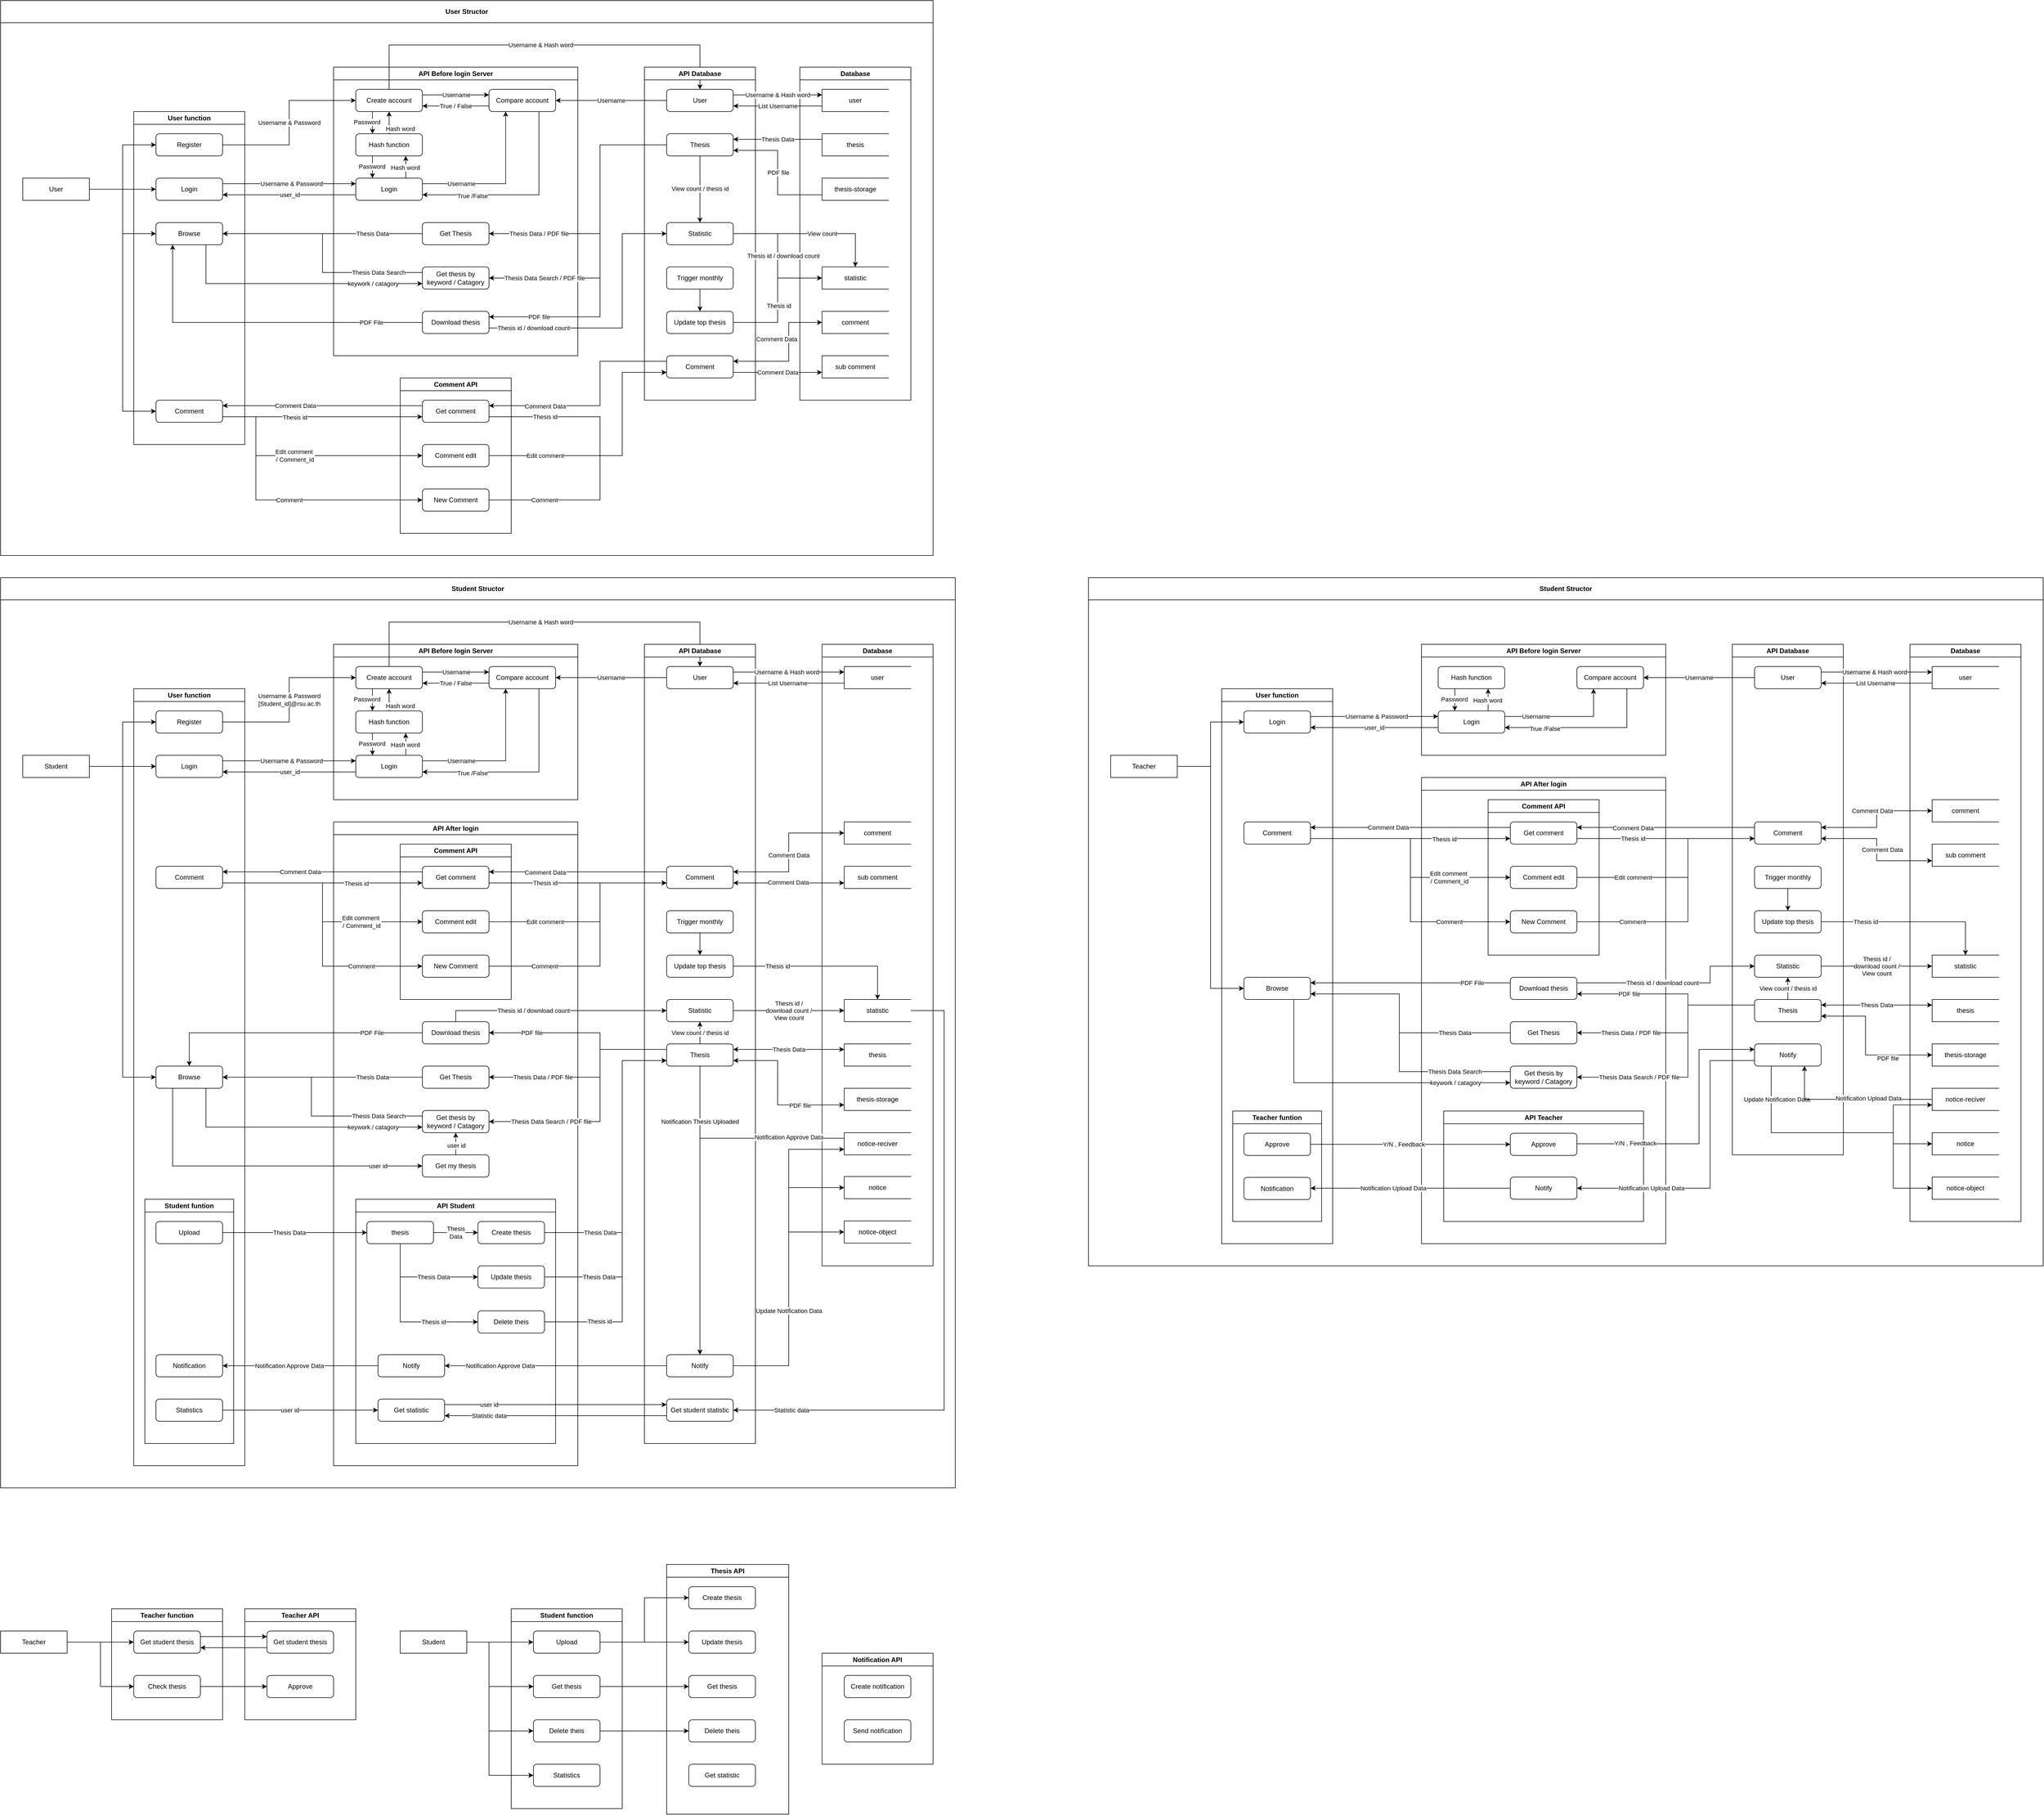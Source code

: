 <mxfile version="28.2.3">
  <diagram name="หน้า-1" id="eUxiDGaph87goB3MmdU6">
    <mxGraphModel dx="3545" dy="1965" grid="1" gridSize="10" guides="1" tooltips="1" connect="1" arrows="1" fold="1" page="1" pageScale="1" pageWidth="2336" pageHeight="1654" math="0" shadow="0">
      <root>
        <mxCell id="0" />
        <mxCell id="1" parent="0" />
        <mxCell id="IIilCcqDhFFno7Ei3CsS-19" value="Student function" style="swimlane;whiteSpace=wrap;html=1;startSize=23;" parent="1" vertex="1">
          <mxGeometry x="960" y="2938" width="200" height="360" as="geometry">
            <mxRectangle x="400" y="200" width="130" height="30" as="alternateBounds" />
          </mxGeometry>
        </mxCell>
        <mxCell id="IIilCcqDhFFno7Ei3CsS-20" value="Upload" style="rounded=1;whiteSpace=wrap;html=1;" parent="IIilCcqDhFFno7Ei3CsS-19" vertex="1">
          <mxGeometry x="40" y="40" width="120" height="40" as="geometry" />
        </mxCell>
        <mxCell id="IIilCcqDhFFno7Ei3CsS-81" value="Get thesis" style="rounded=1;whiteSpace=wrap;html=1;" parent="IIilCcqDhFFno7Ei3CsS-19" vertex="1">
          <mxGeometry x="40" y="120" width="120" height="40" as="geometry" />
        </mxCell>
        <mxCell id="gGhK-Ux7Nj4NmBZuGKMW-30" value="Delete theis" style="rounded=1;whiteSpace=wrap;html=1;" parent="IIilCcqDhFFno7Ei3CsS-19" vertex="1">
          <mxGeometry x="40" y="200" width="120" height="40" as="geometry" />
        </mxCell>
        <mxCell id="IIilCcqDhFFno7Ei3CsS-51" value="Statistics" style="rounded=1;whiteSpace=wrap;html=1;" parent="IIilCcqDhFFno7Ei3CsS-19" vertex="1">
          <mxGeometry x="40" y="280" width="120" height="40" as="geometry" />
        </mxCell>
        <mxCell id="IIilCcqDhFFno7Ei3CsS-24" value="Teacher function" style="swimlane;whiteSpace=wrap;html=1;startSize=23;" parent="1" vertex="1">
          <mxGeometry x="240" y="2938" width="200" height="200" as="geometry">
            <mxRectangle x="400" y="200" width="130" height="30" as="alternateBounds" />
          </mxGeometry>
        </mxCell>
        <mxCell id="IIilCcqDhFFno7Ei3CsS-25" value="Get student thesis" style="rounded=1;whiteSpace=wrap;html=1;" parent="IIilCcqDhFFno7Ei3CsS-24" vertex="1">
          <mxGeometry x="40" y="40" width="120" height="40" as="geometry" />
        </mxCell>
        <mxCell id="IIilCcqDhFFno7Ei3CsS-83" value="Check thesis" style="rounded=1;whiteSpace=wrap;html=1;" parent="IIilCcqDhFFno7Ei3CsS-24" vertex="1">
          <mxGeometry x="40" y="120" width="120" height="40" as="geometry" />
        </mxCell>
        <mxCell id="IIilCcqDhFFno7Ei3CsS-52" value="Thesis API" style="swimlane;whiteSpace=wrap;html=1;" parent="1" vertex="1">
          <mxGeometry x="1240" y="2858" width="220" height="450" as="geometry">
            <mxRectangle x="400" y="200" width="130" height="30" as="alternateBounds" />
          </mxGeometry>
        </mxCell>
        <mxCell id="IIilCcqDhFFno7Ei3CsS-64" value="Create thesis" style="rounded=1;whiteSpace=wrap;html=1;" parent="IIilCcqDhFFno7Ei3CsS-52" vertex="1">
          <mxGeometry x="40" y="40" width="120" height="40" as="geometry" />
        </mxCell>
        <mxCell id="IIilCcqDhFFno7Ei3CsS-67" value="Update thesis" style="rounded=1;whiteSpace=wrap;html=1;" parent="IIilCcqDhFFno7Ei3CsS-52" vertex="1">
          <mxGeometry x="40" y="120" width="120" height="40" as="geometry" />
        </mxCell>
        <mxCell id="IIilCcqDhFFno7Ei3CsS-66" value="Get thesis" style="rounded=1;whiteSpace=wrap;html=1;" parent="IIilCcqDhFFno7Ei3CsS-52" vertex="1">
          <mxGeometry x="40" y="200" width="120" height="40" as="geometry" />
        </mxCell>
        <mxCell id="IIilCcqDhFFno7Ei3CsS-45" value="Delete theis" style="rounded=1;whiteSpace=wrap;html=1;" parent="IIilCcqDhFFno7Ei3CsS-52" vertex="1">
          <mxGeometry x="40" y="280" width="120" height="40" as="geometry" />
        </mxCell>
        <mxCell id="IIilCcqDhFFno7Ei3CsS-73" value="Get statistic" style="rounded=1;whiteSpace=wrap;html=1;" parent="IIilCcqDhFFno7Ei3CsS-52" vertex="1">
          <mxGeometry x="40" y="360" width="120" height="40" as="geometry" />
        </mxCell>
        <mxCell id="IIilCcqDhFFno7Ei3CsS-54" value="Teacher API" style="swimlane;whiteSpace=wrap;html=1;" parent="1" vertex="1">
          <mxGeometry x="480" y="2938" width="200" height="200" as="geometry">
            <mxRectangle x="400" y="200" width="130" height="30" as="alternateBounds" />
          </mxGeometry>
        </mxCell>
        <mxCell id="IIilCcqDhFFno7Ei3CsS-65" value="Get student thesis" style="rounded=1;whiteSpace=wrap;html=1;" parent="IIilCcqDhFFno7Ei3CsS-54" vertex="1">
          <mxGeometry x="40" y="40" width="120" height="40" as="geometry" />
        </mxCell>
        <mxCell id="IIilCcqDhFFno7Ei3CsS-68" value="Approve" style="rounded=1;whiteSpace=wrap;html=1;" parent="IIilCcqDhFFno7Ei3CsS-54" vertex="1">
          <mxGeometry x="40" y="120" width="120" height="40" as="geometry" />
        </mxCell>
        <mxCell id="IIilCcqDhFFno7Ei3CsS-78" style="edgeStyle=orthogonalEdgeStyle;rounded=0;orthogonalLoop=1;jettySize=auto;html=1;" parent="1" source="IIilCcqDhFFno7Ei3CsS-74" target="IIilCcqDhFFno7Ei3CsS-20" edge="1">
          <mxGeometry relative="1" as="geometry">
            <Array as="points">
              <mxPoint x="990" y="2998" />
              <mxPoint x="990" y="2998" />
            </Array>
          </mxGeometry>
        </mxCell>
        <mxCell id="IIilCcqDhFFno7Ei3CsS-82" style="edgeStyle=orthogonalEdgeStyle;rounded=0;orthogonalLoop=1;jettySize=auto;html=1;entryX=0;entryY=0.5;entryDx=0;entryDy=0;" parent="1" source="IIilCcqDhFFno7Ei3CsS-74" target="IIilCcqDhFFno7Ei3CsS-81" edge="1">
          <mxGeometry relative="1" as="geometry">
            <Array as="points">
              <mxPoint x="920" y="2998" />
              <mxPoint x="920" y="3078" />
            </Array>
          </mxGeometry>
        </mxCell>
        <mxCell id="gGhK-Ux7Nj4NmBZuGKMW-32" style="edgeStyle=orthogonalEdgeStyle;rounded=0;orthogonalLoop=1;jettySize=auto;html=1;entryX=0;entryY=0.5;entryDx=0;entryDy=0;" parent="1" source="IIilCcqDhFFno7Ei3CsS-74" target="gGhK-Ux7Nj4NmBZuGKMW-30" edge="1">
          <mxGeometry relative="1" as="geometry">
            <Array as="points">
              <mxPoint x="920" y="2998" />
              <mxPoint x="920" y="3158" />
            </Array>
          </mxGeometry>
        </mxCell>
        <mxCell id="pTliONvsRdd1u_FoCx2j-20" style="edgeStyle=orthogonalEdgeStyle;rounded=0;orthogonalLoop=1;jettySize=auto;html=1;entryX=0;entryY=0.5;entryDx=0;entryDy=0;" parent="1" source="IIilCcqDhFFno7Ei3CsS-74" target="IIilCcqDhFFno7Ei3CsS-51" edge="1">
          <mxGeometry relative="1" as="geometry">
            <Array as="points">
              <mxPoint x="920" y="2998" />
              <mxPoint x="920" y="3238" />
            </Array>
          </mxGeometry>
        </mxCell>
        <mxCell id="IIilCcqDhFFno7Ei3CsS-74" value="Student" style="html=1;dashed=0;whiteSpace=wrap;" parent="1" vertex="1">
          <mxGeometry x="760" y="2978" width="120" height="40" as="geometry" />
        </mxCell>
        <mxCell id="IIilCcqDhFFno7Ei3CsS-79" style="edgeStyle=orthogonalEdgeStyle;rounded=0;orthogonalLoop=1;jettySize=auto;html=1;entryX=0;entryY=0.5;entryDx=0;entryDy=0;" parent="1" source="IIilCcqDhFFno7Ei3CsS-75" target="IIilCcqDhFFno7Ei3CsS-25" edge="1">
          <mxGeometry relative="1" as="geometry" />
        </mxCell>
        <mxCell id="IIilCcqDhFFno7Ei3CsS-84" style="edgeStyle=orthogonalEdgeStyle;rounded=0;orthogonalLoop=1;jettySize=auto;html=1;entryX=0;entryY=0.5;entryDx=0;entryDy=0;" parent="1" source="IIilCcqDhFFno7Ei3CsS-75" target="IIilCcqDhFFno7Ei3CsS-83" edge="1">
          <mxGeometry relative="1" as="geometry" />
        </mxCell>
        <mxCell id="IIilCcqDhFFno7Ei3CsS-75" value="Teacher" style="html=1;dashed=0;whiteSpace=wrap;" parent="1" vertex="1">
          <mxGeometry x="40" y="2978" width="120" height="40" as="geometry" />
        </mxCell>
        <mxCell id="IIilCcqDhFFno7Ei3CsS-80" style="edgeStyle=orthogonalEdgeStyle;rounded=0;orthogonalLoop=1;jettySize=auto;html=1;entryX=0;entryY=0.5;entryDx=0;entryDy=0;" parent="1" source="IIilCcqDhFFno7Ei3CsS-20" target="IIilCcqDhFFno7Ei3CsS-64" edge="1">
          <mxGeometry relative="1" as="geometry">
            <Array as="points">
              <mxPoint x="1200" y="2998" />
              <mxPoint x="1200" y="2918" />
            </Array>
          </mxGeometry>
        </mxCell>
        <mxCell id="IIilCcqDhFFno7Ei3CsS-85" style="edgeStyle=orthogonalEdgeStyle;rounded=0;orthogonalLoop=1;jettySize=auto;html=1;exitX=1;exitY=0.25;exitDx=0;exitDy=0;entryX=0;entryY=0.25;entryDx=0;entryDy=0;" parent="1" source="IIilCcqDhFFno7Ei3CsS-25" target="IIilCcqDhFFno7Ei3CsS-65" edge="1">
          <mxGeometry relative="1" as="geometry">
            <mxPoint x="520" y="2998" as="targetPoint" />
            <Array as="points">
              <mxPoint x="460" y="2988" />
              <mxPoint x="460" y="2988" />
            </Array>
          </mxGeometry>
        </mxCell>
        <mxCell id="IIilCcqDhFFno7Ei3CsS-86" style="edgeStyle=orthogonalEdgeStyle;rounded=0;orthogonalLoop=1;jettySize=auto;html=1;entryX=1;entryY=0.75;entryDx=0;entryDy=0;" parent="1" source="IIilCcqDhFFno7Ei3CsS-65" target="IIilCcqDhFFno7Ei3CsS-25" edge="1">
          <mxGeometry relative="1" as="geometry">
            <Array as="points">
              <mxPoint x="450" y="3008" />
              <mxPoint x="450" y="3008" />
            </Array>
          </mxGeometry>
        </mxCell>
        <mxCell id="IIilCcqDhFFno7Ei3CsS-87" style="edgeStyle=orthogonalEdgeStyle;rounded=0;orthogonalLoop=1;jettySize=auto;html=1;entryX=0;entryY=0.5;entryDx=0;entryDy=0;" parent="1" source="IIilCcqDhFFno7Ei3CsS-83" target="IIilCcqDhFFno7Ei3CsS-68" edge="1">
          <mxGeometry relative="1" as="geometry" />
        </mxCell>
        <mxCell id="eRz7YMECNyyjDCqZuOSM-86" style="edgeStyle=orthogonalEdgeStyle;rounded=0;orthogonalLoop=1;jettySize=auto;html=1;entryX=0;entryY=0.5;entryDx=0;entryDy=0;" parent="1" source="IIilCcqDhFFno7Ei3CsS-20" target="IIilCcqDhFFno7Ei3CsS-67" edge="1">
          <mxGeometry relative="1" as="geometry">
            <Array as="points">
              <mxPoint x="1150" y="2998" />
              <mxPoint x="1150" y="2998" />
            </Array>
          </mxGeometry>
        </mxCell>
        <mxCell id="eRz7YMECNyyjDCqZuOSM-87" style="edgeStyle=orthogonalEdgeStyle;rounded=0;orthogonalLoop=1;jettySize=auto;html=1;entryX=0;entryY=0.5;entryDx=0;entryDy=0;" parent="1" source="IIilCcqDhFFno7Ei3CsS-81" target="IIilCcqDhFFno7Ei3CsS-66" edge="1">
          <mxGeometry relative="1" as="geometry">
            <Array as="points">
              <mxPoint x="1150" y="3078" />
              <mxPoint x="1150" y="3078" />
            </Array>
          </mxGeometry>
        </mxCell>
        <mxCell id="gGhK-Ux7Nj4NmBZuGKMW-31" style="edgeStyle=orthogonalEdgeStyle;rounded=0;orthogonalLoop=1;jettySize=auto;html=1;entryX=0;entryY=0.5;entryDx=0;entryDy=0;" parent="1" source="gGhK-Ux7Nj4NmBZuGKMW-30" target="IIilCcqDhFFno7Ei3CsS-45" edge="1">
          <mxGeometry relative="1" as="geometry" />
        </mxCell>
        <mxCell id="gGhK-Ux7Nj4NmBZuGKMW-41" value="Notification API" style="swimlane;whiteSpace=wrap;html=1;" parent="1" vertex="1">
          <mxGeometry x="1520" y="3018" width="200" height="200" as="geometry">
            <mxRectangle x="400" y="200" width="130" height="30" as="alternateBounds" />
          </mxGeometry>
        </mxCell>
        <mxCell id="IIilCcqDhFFno7Ei3CsS-69" value="Create notification" style="rounded=1;whiteSpace=wrap;html=1;" parent="gGhK-Ux7Nj4NmBZuGKMW-41" vertex="1">
          <mxGeometry x="40" y="40" width="120" height="40" as="geometry" />
        </mxCell>
        <mxCell id="IIilCcqDhFFno7Ei3CsS-70" value="Send notification" style="rounded=1;whiteSpace=wrap;html=1;" parent="gGhK-Ux7Nj4NmBZuGKMW-41" vertex="1">
          <mxGeometry x="40" y="120" width="120" height="40" as="geometry" />
        </mxCell>
        <mxCell id="4nZbFx58Cz5zcJhAMKUK-26" value="User Structor" style="swimlane;whiteSpace=wrap;html=1;startSize=40;" parent="1" vertex="1">
          <mxGeometry x="40" y="40" width="1680" height="1000" as="geometry" />
        </mxCell>
        <mxCell id="IIilCcqDhFFno7Ei3CsS-1" value="User function" style="swimlane;whiteSpace=wrap;html=1;" parent="4nZbFx58Cz5zcJhAMKUK-26" vertex="1">
          <mxGeometry x="240" y="200" width="200" height="600" as="geometry">
            <mxRectangle x="400" y="200" width="130" height="30" as="alternateBounds" />
          </mxGeometry>
        </mxCell>
        <mxCell id="IIilCcqDhFFno7Ei3CsS-5" value="Browse" style="rounded=1;whiteSpace=wrap;html=1;" parent="IIilCcqDhFFno7Ei3CsS-1" vertex="1">
          <mxGeometry x="40" y="200" width="120" height="40" as="geometry" />
        </mxCell>
        <mxCell id="IIilCcqDhFFno7Ei3CsS-7" value="Login" style="rounded=1;whiteSpace=wrap;html=1;" parent="IIilCcqDhFFno7Ei3CsS-1" vertex="1">
          <mxGeometry x="40" y="120" width="120" height="40" as="geometry" />
        </mxCell>
        <mxCell id="IIilCcqDhFFno7Ei3CsS-8" value="Register" style="rounded=1;whiteSpace=wrap;html=1;" parent="IIilCcqDhFFno7Ei3CsS-1" vertex="1">
          <mxGeometry x="40" y="40" width="120" height="40" as="geometry" />
        </mxCell>
        <mxCell id="IIilCcqDhFFno7Ei3CsS-9" value="API Before login Server" style="swimlane;whiteSpace=wrap;html=1;" parent="4nZbFx58Cz5zcJhAMKUK-26" vertex="1">
          <mxGeometry x="600" y="120" width="440" height="520" as="geometry">
            <mxRectangle x="400" y="200" width="130" height="30" as="alternateBounds" />
          </mxGeometry>
        </mxCell>
        <mxCell id="eRz7YMECNyyjDCqZuOSM-28" style="edgeStyle=orthogonalEdgeStyle;rounded=0;orthogonalLoop=1;jettySize=auto;html=1;entryX=0;entryY=0.25;entryDx=0;entryDy=0;exitX=1;exitY=0.25;exitDx=0;exitDy=0;" parent="IIilCcqDhFFno7Ei3CsS-9" source="IIilCcqDhFFno7Ei3CsS-11" target="IIilCcqDhFFno7Ei3CsS-12" edge="1">
          <mxGeometry relative="1" as="geometry">
            <Array as="points">
              <mxPoint x="250" y="50" />
              <mxPoint x="250" y="50" />
            </Array>
          </mxGeometry>
        </mxCell>
        <mxCell id="eRz7YMECNyyjDCqZuOSM-30" value="Username" style="edgeLabel;html=1;align=center;verticalAlign=middle;resizable=0;points=[];" parent="eRz7YMECNyyjDCqZuOSM-28" vertex="1" connectable="0">
          <mxGeometry x="-0.195" y="1" relative="1" as="geometry">
            <mxPoint x="12" y="1" as="offset" />
          </mxGeometry>
        </mxCell>
        <mxCell id="eRz7YMECNyyjDCqZuOSM-39" style="edgeStyle=orthogonalEdgeStyle;rounded=0;orthogonalLoop=1;jettySize=auto;html=1;entryX=0.25;entryY=0;entryDx=0;entryDy=0;exitX=0.25;exitY=1;exitDx=0;exitDy=0;" parent="IIilCcqDhFFno7Ei3CsS-9" source="IIilCcqDhFFno7Ei3CsS-11" target="IIilCcqDhFFno7Ei3CsS-33" edge="1">
          <mxGeometry relative="1" as="geometry" />
        </mxCell>
        <mxCell id="eRz7YMECNyyjDCqZuOSM-72" value="Password" style="edgeLabel;html=1;align=center;verticalAlign=middle;resizable=0;points=[];" parent="eRz7YMECNyyjDCqZuOSM-39" vertex="1" connectable="0">
          <mxGeometry x="-0.05" y="1" relative="1" as="geometry">
            <mxPoint x="-11" as="offset" />
          </mxGeometry>
        </mxCell>
        <mxCell id="IIilCcqDhFFno7Ei3CsS-11" value="Create account" style="rounded=1;whiteSpace=wrap;html=1;" parent="IIilCcqDhFFno7Ei3CsS-9" vertex="1">
          <mxGeometry x="40" y="40" width="120" height="40" as="geometry" />
        </mxCell>
        <mxCell id="eRz7YMECNyyjDCqZuOSM-79" style="edgeStyle=orthogonalEdgeStyle;rounded=0;orthogonalLoop=1;jettySize=auto;html=1;entryX=1;entryY=0.75;entryDx=0;entryDy=0;exitX=0.75;exitY=1;exitDx=0;exitDy=0;" parent="IIilCcqDhFFno7Ei3CsS-9" source="IIilCcqDhFFno7Ei3CsS-12" target="eRz7YMECNyyjDCqZuOSM-20" edge="1">
          <mxGeometry relative="1" as="geometry">
            <Array as="points">
              <mxPoint x="370" y="230" />
            </Array>
          </mxGeometry>
        </mxCell>
        <mxCell id="eRz7YMECNyyjDCqZuOSM-81" value="True /False" style="edgeLabel;html=1;align=center;verticalAlign=middle;resizable=0;points=[];" parent="eRz7YMECNyyjDCqZuOSM-79" vertex="1" connectable="0">
          <mxGeometry x="0.503" y="2" relative="1" as="geometry">
            <mxPoint as="offset" />
          </mxGeometry>
        </mxCell>
        <mxCell id="IIilCcqDhFFno7Ei3CsS-12" value="Compare account" style="rounded=1;whiteSpace=wrap;html=1;" parent="IIilCcqDhFFno7Ei3CsS-9" vertex="1">
          <mxGeometry x="280" y="40" width="120" height="40" as="geometry" />
        </mxCell>
        <mxCell id="eRz7YMECNyyjDCqZuOSM-78" style="edgeStyle=orthogonalEdgeStyle;rounded=0;orthogonalLoop=1;jettySize=auto;html=1;entryX=0.25;entryY=1;entryDx=0;entryDy=0;exitX=1;exitY=0.25;exitDx=0;exitDy=0;" parent="IIilCcqDhFFno7Ei3CsS-9" source="eRz7YMECNyyjDCqZuOSM-20" target="IIilCcqDhFFno7Ei3CsS-12" edge="1">
          <mxGeometry relative="1" as="geometry" />
        </mxCell>
        <mxCell id="eRz7YMECNyyjDCqZuOSM-80" value="Username" style="edgeLabel;html=1;align=center;verticalAlign=middle;resizable=0;points=[];" parent="eRz7YMECNyyjDCqZuOSM-78" vertex="1" connectable="0">
          <mxGeometry x="-0.61" relative="1" as="geometry">
            <mxPoint x="15" as="offset" />
          </mxGeometry>
        </mxCell>
        <mxCell id="eRz7YMECNyyjDCqZuOSM-20" value="Login" style="rounded=1;whiteSpace=wrap;html=1;" parent="IIilCcqDhFFno7Ei3CsS-9" vertex="1">
          <mxGeometry x="40" y="200" width="120" height="40" as="geometry" />
        </mxCell>
        <mxCell id="eRz7YMECNyyjDCqZuOSM-37" style="edgeStyle=orthogonalEdgeStyle;rounded=0;orthogonalLoop=1;jettySize=auto;html=1;entryX=0.25;entryY=0;entryDx=0;entryDy=0;exitX=0.25;exitY=1;exitDx=0;exitDy=0;" parent="IIilCcqDhFFno7Ei3CsS-9" source="IIilCcqDhFFno7Ei3CsS-33" target="eRz7YMECNyyjDCqZuOSM-20" edge="1">
          <mxGeometry relative="1" as="geometry" />
        </mxCell>
        <mxCell id="eRz7YMECNyyjDCqZuOSM-75" value="Password" style="edgeLabel;html=1;align=center;verticalAlign=middle;resizable=0;points=[];" parent="eRz7YMECNyyjDCqZuOSM-37" vertex="1" connectable="0">
          <mxGeometry x="-0.04" y="-1" relative="1" as="geometry">
            <mxPoint as="offset" />
          </mxGeometry>
        </mxCell>
        <mxCell id="eRz7YMECNyyjDCqZuOSM-38" style="edgeStyle=orthogonalEdgeStyle;rounded=0;orthogonalLoop=1;jettySize=auto;html=1;exitX=0.75;exitY=0;exitDx=0;exitDy=0;entryX=0.75;entryY=1;entryDx=0;entryDy=0;" parent="IIilCcqDhFFno7Ei3CsS-9" source="eRz7YMECNyyjDCqZuOSM-20" target="IIilCcqDhFFno7Ei3CsS-33" edge="1">
          <mxGeometry relative="1" as="geometry">
            <Array as="points">
              <mxPoint x="130" y="180" />
              <mxPoint x="130" y="180" />
            </Array>
          </mxGeometry>
        </mxCell>
        <mxCell id="eRz7YMECNyyjDCqZuOSM-74" value="Hash word" style="edgeLabel;html=1;align=center;verticalAlign=middle;resizable=0;points=[];" parent="eRz7YMECNyyjDCqZuOSM-38" vertex="1" connectable="0">
          <mxGeometry x="-0.02" y="1" relative="1" as="geometry">
            <mxPoint as="offset" />
          </mxGeometry>
        </mxCell>
        <mxCell id="eRz7YMECNyyjDCqZuOSM-40" style="edgeStyle=orthogonalEdgeStyle;rounded=0;orthogonalLoop=1;jettySize=auto;html=1;entryX=0.5;entryY=1;entryDx=0;entryDy=0;exitX=0.5;exitY=0;exitDx=0;exitDy=0;" parent="IIilCcqDhFFno7Ei3CsS-9" source="IIilCcqDhFFno7Ei3CsS-33" target="IIilCcqDhFFno7Ei3CsS-11" edge="1">
          <mxGeometry relative="1" as="geometry" />
        </mxCell>
        <mxCell id="eRz7YMECNyyjDCqZuOSM-73" value="Hash word" style="edgeLabel;html=1;align=center;verticalAlign=middle;resizable=0;points=[];" parent="eRz7YMECNyyjDCqZuOSM-40" vertex="1" connectable="0">
          <mxGeometry x="-0.117" relative="1" as="geometry">
            <mxPoint x="20" y="8" as="offset" />
          </mxGeometry>
        </mxCell>
        <mxCell id="IIilCcqDhFFno7Ei3CsS-33" value="Hash function" style="rounded=1;whiteSpace=wrap;html=1;" parent="IIilCcqDhFFno7Ei3CsS-9" vertex="1">
          <mxGeometry x="40" y="120" width="120" height="40" as="geometry" />
        </mxCell>
        <mxCell id="eRz7YMECNyyjDCqZuOSM-29" style="edgeStyle=orthogonalEdgeStyle;rounded=0;orthogonalLoop=1;jettySize=auto;html=1;entryX=1;entryY=0.75;entryDx=0;entryDy=0;exitX=0;exitY=0.75;exitDx=0;exitDy=0;" parent="IIilCcqDhFFno7Ei3CsS-9" source="IIilCcqDhFFno7Ei3CsS-12" target="IIilCcqDhFFno7Ei3CsS-11" edge="1">
          <mxGeometry relative="1" as="geometry">
            <mxPoint x="170" y="60" as="sourcePoint" />
            <mxPoint x="250" y="60" as="targetPoint" />
            <Array as="points">
              <mxPoint x="230" y="70" />
              <mxPoint x="230" y="70" />
            </Array>
          </mxGeometry>
        </mxCell>
        <mxCell id="eRz7YMECNyyjDCqZuOSM-31" value="True / False" style="edgeLabel;html=1;align=center;verticalAlign=middle;resizable=0;points=[];" parent="eRz7YMECNyyjDCqZuOSM-29" vertex="1" connectable="0">
          <mxGeometry x="0.035" y="1" relative="1" as="geometry">
            <mxPoint x="2" y="-1" as="offset" />
          </mxGeometry>
        </mxCell>
        <mxCell id="IIilCcqDhFFno7Ei3CsS-39" value="Get Thesis" style="rounded=1;whiteSpace=wrap;html=1;" parent="IIilCcqDhFFno7Ei3CsS-9" vertex="1">
          <mxGeometry x="160" y="280" width="120" height="40" as="geometry" />
        </mxCell>
        <mxCell id="IIilCcqDhFFno7Ei3CsS-40" value="Get thesis by keyword / Catagory" style="rounded=1;whiteSpace=wrap;html=1;" parent="IIilCcqDhFFno7Ei3CsS-9" vertex="1">
          <mxGeometry x="160" y="360" width="120" height="40" as="geometry" />
        </mxCell>
        <mxCell id="IIilCcqDhFFno7Ei3CsS-14" value="Database" style="swimlane;whiteSpace=wrap;html=1;" parent="4nZbFx58Cz5zcJhAMKUK-26" vertex="1">
          <mxGeometry x="1440" y="120" width="200" height="600" as="geometry">
            <mxRectangle x="400" y="200" width="130" height="30" as="alternateBounds" />
          </mxGeometry>
        </mxCell>
        <mxCell id="IIilCcqDhFFno7Ei3CsS-58" value="user" style="html=1;dashed=0;whiteSpace=wrap;shape=partialRectangle;right=0;" parent="IIilCcqDhFFno7Ei3CsS-14" vertex="1">
          <mxGeometry x="40" y="40" width="120" height="40" as="geometry" />
        </mxCell>
        <mxCell id="IIilCcqDhFFno7Ei3CsS-59" value="thesis" style="html=1;dashed=0;whiteSpace=wrap;shape=partialRectangle;right=0;" parent="IIilCcqDhFFno7Ei3CsS-14" vertex="1">
          <mxGeometry x="40" y="120" width="120" height="40" as="geometry" />
        </mxCell>
        <mxCell id="IIilCcqDhFFno7Ei3CsS-60" value="statistic" style="html=1;dashed=0;whiteSpace=wrap;shape=partialRectangle;right=0;" parent="IIilCcqDhFFno7Ei3CsS-14" vertex="1">
          <mxGeometry x="40" y="360" width="120" height="40" as="geometry" />
        </mxCell>
        <mxCell id="4nZbFx58Cz5zcJhAMKUK-2" value="thesis-storage" style="html=1;dashed=0;whiteSpace=wrap;shape=partialRectangle;right=0;" parent="IIilCcqDhFFno7Ei3CsS-14" vertex="1">
          <mxGeometry x="40" y="200" width="120" height="40" as="geometry" />
        </mxCell>
        <mxCell id="4nZbFx58Cz5zcJhAMKUK-236" value="comment" style="html=1;dashed=0;whiteSpace=wrap;shape=partialRectangle;right=0;" parent="IIilCcqDhFFno7Ei3CsS-14" vertex="1">
          <mxGeometry x="40" y="440" width="120" height="40" as="geometry" />
        </mxCell>
        <mxCell id="58ij7AsYlfpfPglQp_S_-12" value="sub comment" style="html=1;dashed=0;whiteSpace=wrap;shape=partialRectangle;right=0;" parent="IIilCcqDhFFno7Ei3CsS-14" vertex="1">
          <mxGeometry x="40" y="520" width="120" height="40" as="geometry" />
        </mxCell>
        <mxCell id="IIilCcqDhFFno7Ei3CsS-34" style="edgeStyle=orthogonalEdgeStyle;rounded=0;orthogonalLoop=1;jettySize=auto;html=1;entryX=0;entryY=0.5;entryDx=0;entryDy=0;" parent="4nZbFx58Cz5zcJhAMKUK-26" source="IIilCcqDhFFno7Ei3CsS-32" target="IIilCcqDhFFno7Ei3CsS-5" edge="1">
          <mxGeometry relative="1" as="geometry" />
        </mxCell>
        <mxCell id="IIilCcqDhFFno7Ei3CsS-35" style="edgeStyle=orthogonalEdgeStyle;rounded=0;orthogonalLoop=1;jettySize=auto;html=1;entryX=0;entryY=0.5;entryDx=0;entryDy=0;" parent="4nZbFx58Cz5zcJhAMKUK-26" source="IIilCcqDhFFno7Ei3CsS-32" target="4nZbFx58Cz5zcJhAMKUK-235" edge="1">
          <mxGeometry relative="1" as="geometry">
            <mxPoint x="280" y="740" as="targetPoint" />
          </mxGeometry>
        </mxCell>
        <mxCell id="IIilCcqDhFFno7Ei3CsS-36" style="edgeStyle=orthogonalEdgeStyle;rounded=0;orthogonalLoop=1;jettySize=auto;html=1;entryX=0;entryY=0.5;entryDx=0;entryDy=0;" parent="4nZbFx58Cz5zcJhAMKUK-26" source="IIilCcqDhFFno7Ei3CsS-32" target="IIilCcqDhFFno7Ei3CsS-8" edge="1">
          <mxGeometry relative="1" as="geometry" />
        </mxCell>
        <mxCell id="IIilCcqDhFFno7Ei3CsS-37" style="edgeStyle=orthogonalEdgeStyle;rounded=0;orthogonalLoop=1;jettySize=auto;html=1;entryX=0;entryY=0.5;entryDx=0;entryDy=0;" parent="4nZbFx58Cz5zcJhAMKUK-26" source="IIilCcqDhFFno7Ei3CsS-32" target="IIilCcqDhFFno7Ei3CsS-7" edge="1">
          <mxGeometry relative="1" as="geometry" />
        </mxCell>
        <mxCell id="IIilCcqDhFFno7Ei3CsS-32" value="User" style="html=1;dashed=0;whiteSpace=wrap;" parent="4nZbFx58Cz5zcJhAMKUK-26" vertex="1">
          <mxGeometry x="40" y="320" width="120" height="40" as="geometry" />
        </mxCell>
        <mxCell id="yefg0WoXISoBtYHqCvty-1" style="edgeStyle=orthogonalEdgeStyle;rounded=0;orthogonalLoop=1;jettySize=auto;html=1;entryX=0;entryY=0.5;entryDx=0;entryDy=0;" parent="4nZbFx58Cz5zcJhAMKUK-26" source="IIilCcqDhFFno7Ei3CsS-8" target="IIilCcqDhFFno7Ei3CsS-11" edge="1">
          <mxGeometry relative="1" as="geometry">
            <Array as="points">
              <mxPoint x="520" y="260" />
              <mxPoint x="520" y="180" />
            </Array>
          </mxGeometry>
        </mxCell>
        <mxCell id="eRz7YMECNyyjDCqZuOSM-25" value="Username &amp;amp; Password" style="edgeLabel;html=1;align=center;verticalAlign=middle;resizable=0;points=[];" parent="yefg0WoXISoBtYHqCvty-1" vertex="1" connectable="0">
          <mxGeometry x="-0.074" y="1" relative="1" as="geometry">
            <mxPoint x="1" y="-12" as="offset" />
          </mxGeometry>
        </mxCell>
        <mxCell id="eRz7YMECNyyjDCqZuOSM-5" style="edgeStyle=orthogonalEdgeStyle;rounded=0;orthogonalLoop=1;jettySize=auto;html=1;entryX=0;entryY=0.25;entryDx=0;entryDy=0;exitX=1;exitY=0.25;exitDx=0;exitDy=0;" parent="4nZbFx58Cz5zcJhAMKUK-26" source="IIilCcqDhFFno7Ei3CsS-7" target="eRz7YMECNyyjDCqZuOSM-20" edge="1">
          <mxGeometry relative="1" as="geometry">
            <Array as="points">
              <mxPoint x="440" y="330" />
            </Array>
          </mxGeometry>
        </mxCell>
        <mxCell id="eRz7YMECNyyjDCqZuOSM-15" value="Username &amp;amp; Password" style="edgeLabel;html=1;align=center;verticalAlign=middle;resizable=0;points=[];" parent="eRz7YMECNyyjDCqZuOSM-5" vertex="1" connectable="0">
          <mxGeometry x="-0.112" relative="1" as="geometry">
            <mxPoint x="17" as="offset" />
          </mxGeometry>
        </mxCell>
        <mxCell id="eRz7YMECNyyjDCqZuOSM-26" style="edgeStyle=orthogonalEdgeStyle;rounded=0;orthogonalLoop=1;jettySize=auto;html=1;entryX=1;entryY=0.75;entryDx=0;entryDy=0;exitX=0;exitY=0.75;exitDx=0;exitDy=0;" parent="4nZbFx58Cz5zcJhAMKUK-26" source="eRz7YMECNyyjDCqZuOSM-20" target="IIilCcqDhFFno7Ei3CsS-7" edge="1">
          <mxGeometry relative="1" as="geometry">
            <Array as="points">
              <mxPoint x="440" y="350" />
            </Array>
          </mxGeometry>
        </mxCell>
        <mxCell id="eRz7YMECNyyjDCqZuOSM-27" value="user_id" style="edgeLabel;html=1;align=center;verticalAlign=middle;resizable=0;points=[];" parent="eRz7YMECNyyjDCqZuOSM-26" vertex="1" connectable="0">
          <mxGeometry x="-0.145" y="-1" relative="1" as="geometry">
            <mxPoint x="-17" y="1" as="offset" />
          </mxGeometry>
        </mxCell>
        <mxCell id="eRz7YMECNyyjDCqZuOSM-67" style="rounded=0;orthogonalLoop=1;jettySize=auto;html=1;entryX=0.5;entryY=0;entryDx=0;entryDy=0;exitX=0.5;exitY=0;exitDx=0;exitDy=0;edgeStyle=orthogonalEdgeStyle;" parent="4nZbFx58Cz5zcJhAMKUK-26" source="IIilCcqDhFFno7Ei3CsS-11" target="eRz7YMECNyyjDCqZuOSM-66" edge="1">
          <mxGeometry relative="1" as="geometry">
            <Array as="points">
              <mxPoint x="700" y="80" />
              <mxPoint x="1260" y="80" />
            </Array>
          </mxGeometry>
        </mxCell>
        <mxCell id="eRz7YMECNyyjDCqZuOSM-68" value="Username &amp;amp; Hash word" style="edgeLabel;html=1;align=center;verticalAlign=middle;resizable=0;points=[];" parent="eRz7YMECNyyjDCqZuOSM-67" vertex="1" connectable="0">
          <mxGeometry x="0.068" y="-2" relative="1" as="geometry">
            <mxPoint x="-32" y="-2" as="offset" />
          </mxGeometry>
        </mxCell>
        <mxCell id="eRz7YMECNyyjDCqZuOSM-47" value="API Database" style="swimlane;whiteSpace=wrap;html=1;" parent="4nZbFx58Cz5zcJhAMKUK-26" vertex="1">
          <mxGeometry x="1160" y="120" width="200" height="600" as="geometry">
            <mxRectangle x="400" y="200" width="130" height="30" as="alternateBounds" />
          </mxGeometry>
        </mxCell>
        <mxCell id="eRz7YMECNyyjDCqZuOSM-48" style="edgeStyle=orthogonalEdgeStyle;rounded=0;orthogonalLoop=1;jettySize=auto;html=1;entryX=0;entryY=0.25;entryDx=0;entryDy=0;exitX=1;exitY=0.25;exitDx=0;exitDy=0;" parent="eRz7YMECNyyjDCqZuOSM-47" edge="1">
          <mxGeometry relative="1" as="geometry">
            <mxPoint x="160" y="50" as="sourcePoint" />
            <Array as="points">
              <mxPoint x="250" y="50" />
              <mxPoint x="250" y="50" />
            </Array>
          </mxGeometry>
        </mxCell>
        <mxCell id="eRz7YMECNyyjDCqZuOSM-49" value="Username" style="edgeLabel;html=1;align=center;verticalAlign=middle;resizable=0;points=[];" parent="eRz7YMECNyyjDCqZuOSM-48" vertex="1" connectable="0">
          <mxGeometry x="-0.195" y="1" relative="1" as="geometry">
            <mxPoint x="12" y="1" as="offset" />
          </mxGeometry>
        </mxCell>
        <mxCell id="eRz7YMECNyyjDCqZuOSM-50" style="edgeStyle=orthogonalEdgeStyle;rounded=0;orthogonalLoop=1;jettySize=auto;html=1;entryX=0.25;entryY=0;entryDx=0;entryDy=0;exitX=0.25;exitY=1;exitDx=0;exitDy=0;" parent="eRz7YMECNyyjDCqZuOSM-47" edge="1">
          <mxGeometry relative="1" as="geometry">
            <mxPoint x="70" y="80" as="sourcePoint" />
          </mxGeometry>
        </mxCell>
        <mxCell id="eRz7YMECNyyjDCqZuOSM-58" style="edgeStyle=orthogonalEdgeStyle;rounded=0;orthogonalLoop=1;jettySize=auto;html=1;entryX=0.5;entryY=0;entryDx=0;entryDy=0;" parent="eRz7YMECNyyjDCqZuOSM-47" edge="1">
          <mxGeometry relative="1" as="geometry">
            <mxPoint x="100" y="160" as="sourcePoint" />
          </mxGeometry>
        </mxCell>
        <mxCell id="eRz7YMECNyyjDCqZuOSM-59" style="edgeStyle=orthogonalEdgeStyle;rounded=0;orthogonalLoop=1;jettySize=auto;html=1;exitX=1;exitY=0.25;exitDx=0;exitDy=0;" parent="eRz7YMECNyyjDCqZuOSM-47" edge="1">
          <mxGeometry relative="1" as="geometry">
            <mxPoint x="160" y="140" as="targetPoint" />
            <Array as="points">
              <mxPoint x="180" y="210" />
              <mxPoint x="180" y="140" />
            </Array>
          </mxGeometry>
        </mxCell>
        <mxCell id="eRz7YMECNyyjDCqZuOSM-60" style="edgeStyle=orthogonalEdgeStyle;rounded=0;orthogonalLoop=1;jettySize=auto;html=1;entryX=0.75;entryY=1;entryDx=0;entryDy=0;exitX=0.75;exitY=0;exitDx=0;exitDy=0;" parent="eRz7YMECNyyjDCqZuOSM-47" edge="1">
          <mxGeometry relative="1" as="geometry">
            <mxPoint x="130" y="80" as="targetPoint" />
          </mxGeometry>
        </mxCell>
        <mxCell id="eRz7YMECNyyjDCqZuOSM-66" value="User" style="rounded=1;whiteSpace=wrap;html=1;" parent="eRz7YMECNyyjDCqZuOSM-47" vertex="1">
          <mxGeometry x="40" y="40" width="120" height="40" as="geometry" />
        </mxCell>
        <mxCell id="4nZbFx58Cz5zcJhAMKUK-19" style="edgeStyle=orthogonalEdgeStyle;rounded=0;orthogonalLoop=1;jettySize=auto;html=1;entryX=0.5;entryY=0;entryDx=0;entryDy=0;" parent="eRz7YMECNyyjDCqZuOSM-47" source="gGhK-Ux7Nj4NmBZuGKMW-13" target="IIilCcqDhFFno7Ei3CsS-72" edge="1">
          <mxGeometry relative="1" as="geometry" />
        </mxCell>
        <mxCell id="4nZbFx58Cz5zcJhAMKUK-20" value="View count / thesis id" style="edgeLabel;html=1;align=center;verticalAlign=middle;resizable=0;points=[];" parent="4nZbFx58Cz5zcJhAMKUK-19" vertex="1" connectable="0">
          <mxGeometry x="-0.028" relative="1" as="geometry">
            <mxPoint as="offset" />
          </mxGeometry>
        </mxCell>
        <mxCell id="gGhK-Ux7Nj4NmBZuGKMW-13" value="Thesis" style="rounded=1;whiteSpace=wrap;html=1;" parent="eRz7YMECNyyjDCqZuOSM-47" vertex="1">
          <mxGeometry x="40" y="120" width="120" height="40" as="geometry" />
        </mxCell>
        <mxCell id="IIilCcqDhFFno7Ei3CsS-72" value="Statistic" style="rounded=1;whiteSpace=wrap;html=1;" parent="eRz7YMECNyyjDCqZuOSM-47" vertex="1">
          <mxGeometry x="40" y="280" width="120" height="40" as="geometry" />
        </mxCell>
        <mxCell id="4nZbFx58Cz5zcJhAMKUK-10" value="Trigger monthly" style="rounded=1;whiteSpace=wrap;html=1;" parent="eRz7YMECNyyjDCqZuOSM-47" vertex="1">
          <mxGeometry x="40" y="360" width="120" height="40" as="geometry" />
        </mxCell>
        <mxCell id="pTliONvsRdd1u_FoCx2j-23" value="Update top thesis" style="rounded=1;whiteSpace=wrap;html=1;" parent="eRz7YMECNyyjDCqZuOSM-47" vertex="1">
          <mxGeometry x="40" y="440" width="120" height="40" as="geometry" />
        </mxCell>
        <mxCell id="4nZbFx58Cz5zcJhAMKUK-11" style="edgeStyle=orthogonalEdgeStyle;rounded=0;orthogonalLoop=1;jettySize=auto;html=1;entryX=0.5;entryY=0;entryDx=0;entryDy=0;" parent="eRz7YMECNyyjDCqZuOSM-47" source="4nZbFx58Cz5zcJhAMKUK-10" target="pTliONvsRdd1u_FoCx2j-23" edge="1">
          <mxGeometry relative="1" as="geometry" />
        </mxCell>
        <mxCell id="eRz7YMECNyyjDCqZuOSM-82" style="edgeStyle=orthogonalEdgeStyle;rounded=0;orthogonalLoop=1;jettySize=auto;html=1;entryX=0;entryY=0.25;entryDx=0;entryDy=0;exitX=1;exitY=0.25;exitDx=0;exitDy=0;" parent="4nZbFx58Cz5zcJhAMKUK-26" source="eRz7YMECNyyjDCqZuOSM-66" target="IIilCcqDhFFno7Ei3CsS-58" edge="1">
          <mxGeometry relative="1" as="geometry">
            <mxPoint x="1420" y="180" as="targetPoint" />
          </mxGeometry>
        </mxCell>
        <mxCell id="eRz7YMECNyyjDCqZuOSM-83" value="Username &amp;amp; Hash word" style="edgeLabel;html=1;align=center;verticalAlign=middle;resizable=0;points=[];" parent="eRz7YMECNyyjDCqZuOSM-82" vertex="1" connectable="0">
          <mxGeometry x="-0.158" relative="1" as="geometry">
            <mxPoint x="12" as="offset" />
          </mxGeometry>
        </mxCell>
        <mxCell id="eRz7YMECNyyjDCqZuOSM-84" style="edgeStyle=orthogonalEdgeStyle;rounded=0;orthogonalLoop=1;jettySize=auto;html=1;exitX=0;exitY=0.75;exitDx=0;exitDy=0;entryX=1;entryY=0.75;entryDx=0;entryDy=0;" parent="4nZbFx58Cz5zcJhAMKUK-26" source="IIilCcqDhFFno7Ei3CsS-58" target="eRz7YMECNyyjDCqZuOSM-66" edge="1">
          <mxGeometry relative="1" as="geometry">
            <mxPoint x="1390" y="360" as="targetPoint" />
          </mxGeometry>
        </mxCell>
        <mxCell id="eRz7YMECNyyjDCqZuOSM-85" value="List Username" style="edgeLabel;html=1;align=center;verticalAlign=middle;resizable=0;points=[];" parent="eRz7YMECNyyjDCqZuOSM-84" vertex="1" connectable="0">
          <mxGeometry x="0.11" relative="1" as="geometry">
            <mxPoint x="9" as="offset" />
          </mxGeometry>
        </mxCell>
        <mxCell id="gGhK-Ux7Nj4NmBZuGKMW-4" style="edgeStyle=orthogonalEdgeStyle;rounded=0;orthogonalLoop=1;jettySize=auto;html=1;exitX=0.75;exitY=1;exitDx=0;exitDy=0;entryX=0;entryY=0.75;entryDx=0;entryDy=0;" parent="4nZbFx58Cz5zcJhAMKUK-26" source="IIilCcqDhFFno7Ei3CsS-5" target="IIilCcqDhFFno7Ei3CsS-40" edge="1">
          <mxGeometry relative="1" as="geometry">
            <mxPoint x="470" y="420" as="sourcePoint" />
            <Array as="points">
              <mxPoint x="370" y="510" />
            </Array>
            <mxPoint x="580" y="540" as="targetPoint" />
          </mxGeometry>
        </mxCell>
        <mxCell id="gGhK-Ux7Nj4NmBZuGKMW-20" value="keywork / catagory" style="edgeLabel;html=1;align=center;verticalAlign=middle;resizable=0;points=[];" parent="gGhK-Ux7Nj4NmBZuGKMW-4" vertex="1" connectable="0">
          <mxGeometry x="0.375" y="-1" relative="1" as="geometry">
            <mxPoint x="54" y="-1" as="offset" />
          </mxGeometry>
        </mxCell>
        <mxCell id="gGhK-Ux7Nj4NmBZuGKMW-14" style="edgeStyle=orthogonalEdgeStyle;rounded=0;orthogonalLoop=1;jettySize=auto;html=1;exitX=0;exitY=0.5;exitDx=0;exitDy=0;" parent="4nZbFx58Cz5zcJhAMKUK-26" source="gGhK-Ux7Nj4NmBZuGKMW-13" target="IIilCcqDhFFno7Ei3CsS-39" edge="1">
          <mxGeometry relative="1" as="geometry">
            <Array as="points">
              <mxPoint x="1080" y="260" />
              <mxPoint x="1080" y="420" />
            </Array>
          </mxGeometry>
        </mxCell>
        <mxCell id="gGhK-Ux7Nj4NmBZuGKMW-15" value="Thesis&amp;nbsp;&lt;span style=&quot;background-color: light-dark(#ffffff, var(--ge-dark-color, #121212)); color: light-dark(rgb(0, 0, 0), rgb(255, 255, 255));&quot;&gt;Data / PDF file&lt;/span&gt;" style="edgeLabel;html=1;align=center;verticalAlign=middle;resizable=0;points=[];" parent="gGhK-Ux7Nj4NmBZuGKMW-14" vertex="1" connectable="0">
          <mxGeometry x="0.13" y="1" relative="1" as="geometry">
            <mxPoint x="-111" y="9" as="offset" />
          </mxGeometry>
        </mxCell>
        <mxCell id="gGhK-Ux7Nj4NmBZuGKMW-16" style="edgeStyle=orthogonalEdgeStyle;rounded=0;orthogonalLoop=1;jettySize=auto;html=1;entryX=1;entryY=0.5;entryDx=0;entryDy=0;exitX=0;exitY=0.5;exitDx=0;exitDy=0;" parent="4nZbFx58Cz5zcJhAMKUK-26" source="gGhK-Ux7Nj4NmBZuGKMW-13" target="IIilCcqDhFFno7Ei3CsS-40" edge="1">
          <mxGeometry relative="1" as="geometry">
            <mxPoint x="1230" y="240" as="sourcePoint" />
            <mxPoint x="1050" y="510" as="targetPoint" />
            <Array as="points">
              <mxPoint x="1080" y="260" />
              <mxPoint x="1080" y="500" />
            </Array>
          </mxGeometry>
        </mxCell>
        <mxCell id="gGhK-Ux7Nj4NmBZuGKMW-17" value="Thesis&amp;nbsp;&lt;span style=&quot;background-color: light-dark(#ffffff, var(--ge-dark-color, #121212)); color: light-dark(rgb(0, 0, 0), rgb(255, 255, 255));&quot;&gt;Data&amp;nbsp;&lt;/span&gt;&lt;span style=&quot;color: light-dark(rgb(0, 0, 0), rgb(255, 255, 255)); background-color: light-dark(#ffffff, var(--ge-dark-color, #121212));&quot;&gt;Search&lt;/span&gt;&amp;nbsp;/ PDF file" style="edgeLabel;html=1;align=center;verticalAlign=middle;resizable=0;points=[];" parent="gGhK-Ux7Nj4NmBZuGKMW-16" vertex="1" connectable="0">
          <mxGeometry x="0.13" y="1" relative="1" as="geometry">
            <mxPoint x="-101" y="43" as="offset" />
          </mxGeometry>
        </mxCell>
        <mxCell id="gGhK-Ux7Nj4NmBZuGKMW-18" style="edgeStyle=orthogonalEdgeStyle;rounded=0;orthogonalLoop=1;jettySize=auto;html=1;exitX=0;exitY=0.25;exitDx=0;exitDy=0;entryX=1;entryY=0.5;entryDx=0;entryDy=0;" parent="4nZbFx58Cz5zcJhAMKUK-26" source="IIilCcqDhFFno7Ei3CsS-40" target="IIilCcqDhFFno7Ei3CsS-5" edge="1">
          <mxGeometry relative="1" as="geometry">
            <mxPoint x="430" y="410" as="targetPoint" />
            <Array as="points">
              <mxPoint x="580" y="490" />
              <mxPoint x="580" y="420" />
            </Array>
          </mxGeometry>
        </mxCell>
        <mxCell id="gGhK-Ux7Nj4NmBZuGKMW-19" value="Thesis Data Search" style="edgeLabel;html=1;align=center;verticalAlign=middle;resizable=0;points=[];" parent="gGhK-Ux7Nj4NmBZuGKMW-18" vertex="1" connectable="0">
          <mxGeometry x="-0.285" y="3" relative="1" as="geometry">
            <mxPoint x="74" y="-3" as="offset" />
          </mxGeometry>
        </mxCell>
        <mxCell id="eRz7YMECNyyjDCqZuOSM-76" style="edgeStyle=orthogonalEdgeStyle;rounded=0;orthogonalLoop=1;jettySize=auto;html=1;exitX=0;exitY=0.5;exitDx=0;exitDy=0;entryX=1;entryY=0.5;entryDx=0;entryDy=0;" parent="4nZbFx58Cz5zcJhAMKUK-26" source="eRz7YMECNyyjDCqZuOSM-66" target="IIilCcqDhFFno7Ei3CsS-12" edge="1">
          <mxGeometry relative="1" as="geometry">
            <mxPoint x="1040" y="170" as="targetPoint" />
            <Array as="points" />
          </mxGeometry>
        </mxCell>
        <mxCell id="eRz7YMECNyyjDCqZuOSM-77" value="Username" style="edgeLabel;html=1;align=center;verticalAlign=middle;resizable=0;points=[];" parent="eRz7YMECNyyjDCqZuOSM-76" vertex="1" connectable="0">
          <mxGeometry x="0.354" relative="1" as="geometry">
            <mxPoint x="35" as="offset" />
          </mxGeometry>
        </mxCell>
        <mxCell id="gGhK-Ux7Nj4NmBZuGKMW-22" style="edgeStyle=orthogonalEdgeStyle;rounded=0;orthogonalLoop=1;jettySize=auto;html=1;exitX=0;exitY=0.5;exitDx=0;exitDy=0;entryX=1;entryY=0.5;entryDx=0;entryDy=0;" parent="4nZbFx58Cz5zcJhAMKUK-26" source="IIilCcqDhFFno7Ei3CsS-39" target="IIilCcqDhFFno7Ei3CsS-5" edge="1">
          <mxGeometry relative="1" as="geometry">
            <Array as="points">
              <mxPoint x="400" y="420" />
              <mxPoint x="400" y="420" />
            </Array>
            <mxPoint x="410" y="420" as="targetPoint" />
          </mxGeometry>
        </mxCell>
        <mxCell id="gGhK-Ux7Nj4NmBZuGKMW-23" value="Thesis Data" style="edgeLabel;html=1;align=center;verticalAlign=middle;resizable=0;points=[];" parent="gGhK-Ux7Nj4NmBZuGKMW-22" vertex="1" connectable="0">
          <mxGeometry x="-0.422" y="2" relative="1" as="geometry">
            <mxPoint x="14" y="-2" as="offset" />
          </mxGeometry>
        </mxCell>
        <mxCell id="gGhK-Ux7Nj4NmBZuGKMW-28" style="edgeStyle=orthogonalEdgeStyle;rounded=0;orthogonalLoop=1;jettySize=auto;html=1;entryX=0.25;entryY=1;entryDx=0;entryDy=0;" parent="4nZbFx58Cz5zcJhAMKUK-26" source="IIilCcqDhFFno7Ei3CsS-71" target="IIilCcqDhFFno7Ei3CsS-5" edge="1">
          <mxGeometry relative="1" as="geometry">
            <Array as="points">
              <mxPoint x="310" y="580" />
            </Array>
            <mxPoint x="340" y="490" as="targetPoint" />
          </mxGeometry>
        </mxCell>
        <mxCell id="gGhK-Ux7Nj4NmBZuGKMW-29" value="PDF File" style="edgeLabel;html=1;align=center;verticalAlign=middle;resizable=0;points=[];" parent="gGhK-Ux7Nj4NmBZuGKMW-28" vertex="1" connectable="0">
          <mxGeometry x="-0.292" y="1" relative="1" as="geometry">
            <mxPoint x="117" y="-1" as="offset" />
          </mxGeometry>
        </mxCell>
        <mxCell id="gGhK-Ux7Nj4NmBZuGKMW-36" style="edgeStyle=orthogonalEdgeStyle;rounded=0;orthogonalLoop=1;jettySize=auto;html=1;entryX=0;entryY=0.5;entryDx=0;entryDy=0;exitX=1;exitY=0.75;exitDx=0;exitDy=0;" parent="4nZbFx58Cz5zcJhAMKUK-26" source="IIilCcqDhFFno7Ei3CsS-71" target="IIilCcqDhFFno7Ei3CsS-72" edge="1">
          <mxGeometry relative="1" as="geometry">
            <Array as="points">
              <mxPoint x="1120" y="590" />
              <mxPoint x="1120" y="420" />
            </Array>
          </mxGeometry>
        </mxCell>
        <mxCell id="gGhK-Ux7Nj4NmBZuGKMW-37" value="Thesis id / download count" style="edgeLabel;html=1;align=center;verticalAlign=middle;resizable=0;points=[];" parent="gGhK-Ux7Nj4NmBZuGKMW-36" vertex="1" connectable="0">
          <mxGeometry x="-0.739" y="1" relative="1" as="geometry">
            <mxPoint x="16" y="1" as="offset" />
          </mxGeometry>
        </mxCell>
        <mxCell id="IIilCcqDhFFno7Ei3CsS-71" value="Download thesis" style="rounded=1;whiteSpace=wrap;html=1;" parent="4nZbFx58Cz5zcJhAMKUK-26" vertex="1">
          <mxGeometry x="760" y="560" width="120" height="40" as="geometry" />
        </mxCell>
        <mxCell id="pTliONvsRdd1u_FoCx2j-24" style="edgeStyle=orthogonalEdgeStyle;rounded=0;orthogonalLoop=1;jettySize=auto;html=1;entryX=0;entryY=0.5;entryDx=0;entryDy=0;" parent="4nZbFx58Cz5zcJhAMKUK-26" source="pTliONvsRdd1u_FoCx2j-23" target="IIilCcqDhFFno7Ei3CsS-60" edge="1">
          <mxGeometry relative="1" as="geometry">
            <Array as="points">
              <mxPoint x="1400" y="580" />
              <mxPoint x="1400" y="500" />
            </Array>
          </mxGeometry>
        </mxCell>
        <mxCell id="4nZbFx58Cz5zcJhAMKUK-12" value="Thesis id" style="edgeLabel;html=1;align=center;verticalAlign=middle;resizable=0;points=[];" parent="pTliONvsRdd1u_FoCx2j-24" vertex="1" connectable="0">
          <mxGeometry x="-0.599" relative="1" as="geometry">
            <mxPoint x="34" y="-30" as="offset" />
          </mxGeometry>
        </mxCell>
        <mxCell id="4nZbFx58Cz5zcJhAMKUK-3" style="edgeStyle=orthogonalEdgeStyle;rounded=0;orthogonalLoop=1;jettySize=auto;html=1;entryX=0;entryY=0.25;entryDx=0;entryDy=0;exitX=1;exitY=0.25;exitDx=0;exitDy=0;startArrow=classic;startFill=1;endArrow=none;endFill=0;" parent="4nZbFx58Cz5zcJhAMKUK-26" source="gGhK-Ux7Nj4NmBZuGKMW-13" target="IIilCcqDhFFno7Ei3CsS-59" edge="1">
          <mxGeometry relative="1" as="geometry" />
        </mxCell>
        <mxCell id="4nZbFx58Cz5zcJhAMKUK-13" value="Thesis Data" style="edgeLabel;html=1;align=center;verticalAlign=middle;resizable=0;points=[];" parent="4nZbFx58Cz5zcJhAMKUK-3" vertex="1" connectable="0">
          <mxGeometry x="-0.118" y="-3" relative="1" as="geometry">
            <mxPoint x="9" y="-3" as="offset" />
          </mxGeometry>
        </mxCell>
        <mxCell id="pTliONvsRdd1u_FoCx2j-21" style="edgeStyle=orthogonalEdgeStyle;rounded=0;orthogonalLoop=1;jettySize=auto;html=1;exitX=0;exitY=0.5;exitDx=0;exitDy=0;entryX=1;entryY=0.25;entryDx=0;entryDy=0;" parent="4nZbFx58Cz5zcJhAMKUK-26" source="gGhK-Ux7Nj4NmBZuGKMW-13" target="IIilCcqDhFFno7Ei3CsS-71" edge="1">
          <mxGeometry relative="1" as="geometry">
            <Array as="points">
              <mxPoint x="1080" y="260" />
              <mxPoint x="1080" y="570" />
            </Array>
            <mxPoint x="1480" y="420" as="sourcePoint" />
            <mxPoint x="1240" y="440" as="targetPoint" />
          </mxGeometry>
        </mxCell>
        <mxCell id="4nZbFx58Cz5zcJhAMKUK-8" value="PDF file" style="edgeLabel;html=1;align=center;verticalAlign=middle;resizable=0;points=[];" parent="pTliONvsRdd1u_FoCx2j-21" vertex="1" connectable="0">
          <mxGeometry x="-0.064" y="1" relative="1" as="geometry">
            <mxPoint x="-111" y="135" as="offset" />
          </mxGeometry>
        </mxCell>
        <mxCell id="4nZbFx58Cz5zcJhAMKUK-6" style="edgeStyle=orthogonalEdgeStyle;rounded=0;orthogonalLoop=1;jettySize=auto;html=1;exitX=0;exitY=0.75;exitDx=0;exitDy=0;entryX=1;entryY=0.75;entryDx=0;entryDy=0;" parent="4nZbFx58Cz5zcJhAMKUK-26" source="4nZbFx58Cz5zcJhAMKUK-2" target="gGhK-Ux7Nj4NmBZuGKMW-13" edge="1">
          <mxGeometry relative="1" as="geometry">
            <Array as="points">
              <mxPoint x="1400" y="350" />
              <mxPoint x="1400" y="270" />
            </Array>
          </mxGeometry>
        </mxCell>
        <mxCell id="4nZbFx58Cz5zcJhAMKUK-15" value="PDF file" style="edgeLabel;html=1;align=center;verticalAlign=middle;resizable=0;points=[];" parent="4nZbFx58Cz5zcJhAMKUK-6" vertex="1" connectable="0">
          <mxGeometry x="-0.002" y="-1" relative="1" as="geometry">
            <mxPoint as="offset" />
          </mxGeometry>
        </mxCell>
        <mxCell id="4nZbFx58Cz5zcJhAMKUK-17" style="edgeStyle=orthogonalEdgeStyle;rounded=0;orthogonalLoop=1;jettySize=auto;html=1;entryX=0;entryY=0.5;entryDx=0;entryDy=0;" parent="4nZbFx58Cz5zcJhAMKUK-26" source="IIilCcqDhFFno7Ei3CsS-72" target="IIilCcqDhFFno7Ei3CsS-60" edge="1">
          <mxGeometry relative="1" as="geometry">
            <Array as="points">
              <mxPoint x="1400" y="420" />
              <mxPoint x="1400" y="500" />
            </Array>
          </mxGeometry>
        </mxCell>
        <mxCell id="4nZbFx58Cz5zcJhAMKUK-18" value="Thesis id / download count" style="edgeLabel;html=1;align=center;verticalAlign=middle;resizable=0;points=[];" parent="4nZbFx58Cz5zcJhAMKUK-17" vertex="1" connectable="0">
          <mxGeometry x="-0.529" relative="1" as="geometry">
            <mxPoint x="33" y="40" as="offset" />
          </mxGeometry>
        </mxCell>
        <mxCell id="4nZbFx58Cz5zcJhAMKUK-22" style="edgeStyle=orthogonalEdgeStyle;rounded=0;orthogonalLoop=1;jettySize=auto;html=1;entryX=0.5;entryY=0;entryDx=0;entryDy=0;" parent="4nZbFx58Cz5zcJhAMKUK-26" source="IIilCcqDhFFno7Ei3CsS-72" target="IIilCcqDhFFno7Ei3CsS-60" edge="1">
          <mxGeometry relative="1" as="geometry">
            <Array as="points">
              <mxPoint x="1540" y="420" />
            </Array>
          </mxGeometry>
        </mxCell>
        <mxCell id="4nZbFx58Cz5zcJhAMKUK-23" value="View count" style="edgeLabel;html=1;align=center;verticalAlign=middle;resizable=0;points=[];" parent="4nZbFx58Cz5zcJhAMKUK-22" vertex="1" connectable="0">
          <mxGeometry x="0.131" relative="1" as="geometry">
            <mxPoint x="1" as="offset" />
          </mxGeometry>
        </mxCell>
        <mxCell id="gGhK-Ux7Nj4NmBZuGKMW-24" value="Comment API" style="swimlane;whiteSpace=wrap;html=1;" parent="4nZbFx58Cz5zcJhAMKUK-26" vertex="1">
          <mxGeometry x="720" y="680" width="200" height="280" as="geometry">
            <mxRectangle x="400" y="200" width="130" height="30" as="alternateBounds" />
          </mxGeometry>
        </mxCell>
        <mxCell id="4nZbFx58Cz5zcJhAMKUK-235" value="Comment" style="rounded=1;whiteSpace=wrap;html=1;" parent="gGhK-Ux7Nj4NmBZuGKMW-24" vertex="1">
          <mxGeometry x="-440" y="40" width="120" height="40" as="geometry" />
        </mxCell>
        <mxCell id="4nZbFx58Cz5zcJhAMKUK-237" value="Comment" style="rounded=1;whiteSpace=wrap;html=1;" parent="gGhK-Ux7Nj4NmBZuGKMW-24" vertex="1">
          <mxGeometry x="480" y="-40" width="120" height="40" as="geometry" />
        </mxCell>
        <mxCell id="4nZbFx58Cz5zcJhAMKUK-238" style="edgeStyle=orthogonalEdgeStyle;rounded=0;orthogonalLoop=1;jettySize=auto;html=1;exitX=0;exitY=0.25;exitDx=0;exitDy=0;entryX=1;entryY=0.25;entryDx=0;entryDy=0;" parent="gGhK-Ux7Nj4NmBZuGKMW-24" source="4nZbFx58Cz5zcJhAMKUK-254" target="4nZbFx58Cz5zcJhAMKUK-235" edge="1">
          <mxGeometry relative="1" as="geometry">
            <mxPoint x="240" y="-60" as="sourcePoint" />
            <Array as="points">
              <mxPoint x="-130" y="50" />
              <mxPoint x="-130" y="50" />
            </Array>
          </mxGeometry>
        </mxCell>
        <mxCell id="4nZbFx58Cz5zcJhAMKUK-239" value="Comment Data" style="edgeLabel;html=1;align=center;verticalAlign=middle;resizable=0;points=[];" parent="4nZbFx58Cz5zcJhAMKUK-238" vertex="1" connectable="0">
          <mxGeometry x="-0.254" y="1" relative="1" as="geometry">
            <mxPoint x="-95" y="-1" as="offset" />
          </mxGeometry>
        </mxCell>
        <mxCell id="4nZbFx58Cz5zcJhAMKUK-240" style="edgeStyle=orthogonalEdgeStyle;rounded=0;orthogonalLoop=1;jettySize=auto;html=1;entryX=0;entryY=0.5;entryDx=0;entryDy=0;exitX=1;exitY=0.75;exitDx=0;exitDy=0;" parent="gGhK-Ux7Nj4NmBZuGKMW-24" source="4nZbFx58Cz5zcJhAMKUK-235" target="4nZbFx58Cz5zcJhAMKUK-255" edge="1">
          <mxGeometry relative="1" as="geometry">
            <mxPoint x="-390" y="-190" as="sourcePoint" />
            <Array as="points">
              <mxPoint x="-260" y="70" />
              <mxPoint x="-260" y="140" />
            </Array>
          </mxGeometry>
        </mxCell>
        <mxCell id="4nZbFx58Cz5zcJhAMKUK-241" value="Edit comment&amp;nbsp;&lt;div&gt;/ Comment_id&lt;/div&gt;" style="edgeLabel;html=1;align=center;verticalAlign=middle;resizable=0;points=[];" parent="4nZbFx58Cz5zcJhAMKUK-240" vertex="1" connectable="0">
          <mxGeometry x="0.321" y="-3" relative="1" as="geometry">
            <mxPoint x="-84" y="-3" as="offset" />
          </mxGeometry>
        </mxCell>
        <mxCell id="4nZbFx58Cz5zcJhAMKUK-242" style="edgeStyle=orthogonalEdgeStyle;rounded=0;orthogonalLoop=1;jettySize=auto;html=1;entryX=0;entryY=0.5;entryDx=0;entryDy=0;exitX=1;exitY=0.75;exitDx=0;exitDy=0;" parent="gGhK-Ux7Nj4NmBZuGKMW-24" source="4nZbFx58Cz5zcJhAMKUK-235" target="4nZbFx58Cz5zcJhAMKUK-256" edge="1">
          <mxGeometry relative="1" as="geometry">
            <Array as="points">
              <mxPoint x="-260" y="70" />
              <mxPoint x="-260" y="220" />
            </Array>
          </mxGeometry>
        </mxCell>
        <mxCell id="4nZbFx58Cz5zcJhAMKUK-243" value="Comment" style="edgeLabel;html=1;align=center;verticalAlign=middle;resizable=0;points=[];" parent="4nZbFx58Cz5zcJhAMKUK-242" vertex="1" connectable="0">
          <mxGeometry x="0.345" y="1" relative="1" as="geometry">
            <mxPoint x="-73" y="1" as="offset" />
          </mxGeometry>
        </mxCell>
        <mxCell id="4nZbFx58Cz5zcJhAMKUK-244" style="edgeStyle=orthogonalEdgeStyle;rounded=0;orthogonalLoop=1;jettySize=auto;html=1;exitX=0;exitY=0.25;exitDx=0;exitDy=0;entryX=1;entryY=0.25;entryDx=0;entryDy=0;" parent="gGhK-Ux7Nj4NmBZuGKMW-24" source="4nZbFx58Cz5zcJhAMKUK-237" target="4nZbFx58Cz5zcJhAMKUK-254" edge="1">
          <mxGeometry relative="1" as="geometry">
            <mxPoint x="480" y="-390" as="sourcePoint" />
            <Array as="points">
              <mxPoint x="360" y="-30" />
              <mxPoint x="360" y="50" />
            </Array>
          </mxGeometry>
        </mxCell>
        <mxCell id="4nZbFx58Cz5zcJhAMKUK-245" value="Comment Data" style="edgeLabel;html=1;align=center;verticalAlign=middle;resizable=0;points=[];" parent="4nZbFx58Cz5zcJhAMKUK-244" vertex="1" connectable="0">
          <mxGeometry x="0.673" y="1" relative="1" as="geometry">
            <mxPoint x="35" as="offset" />
          </mxGeometry>
        </mxCell>
        <mxCell id="4nZbFx58Cz5zcJhAMKUK-246" style="edgeStyle=orthogonalEdgeStyle;rounded=0;orthogonalLoop=1;jettySize=auto;html=1;entryX=0;entryY=0.75;entryDx=0;entryDy=0;exitX=1;exitY=0.75;exitDx=0;exitDy=0;" parent="gGhK-Ux7Nj4NmBZuGKMW-24" source="4nZbFx58Cz5zcJhAMKUK-235" target="4nZbFx58Cz5zcJhAMKUK-254" edge="1">
          <mxGeometry relative="1" as="geometry">
            <Array as="points">
              <mxPoint x="-140" y="70" />
              <mxPoint x="-140" y="70" />
            </Array>
          </mxGeometry>
        </mxCell>
        <mxCell id="4nZbFx58Cz5zcJhAMKUK-247" value="Thesis id" style="edgeLabel;html=1;align=center;verticalAlign=middle;resizable=0;points=[];" parent="4nZbFx58Cz5zcJhAMKUK-246" vertex="1" connectable="0">
          <mxGeometry x="0.47" y="-1" relative="1" as="geometry">
            <mxPoint x="-135" as="offset" />
          </mxGeometry>
        </mxCell>
        <mxCell id="4nZbFx58Cz5zcJhAMKUK-248" style="edgeStyle=orthogonalEdgeStyle;rounded=0;orthogonalLoop=1;jettySize=auto;html=1;entryX=0;entryY=0.75;entryDx=0;entryDy=0;exitX=1;exitY=0.5;exitDx=0;exitDy=0;" parent="gGhK-Ux7Nj4NmBZuGKMW-24" source="4nZbFx58Cz5zcJhAMKUK-255" target="4nZbFx58Cz5zcJhAMKUK-237" edge="1">
          <mxGeometry relative="1" as="geometry">
            <mxPoint x="480" y="-370" as="targetPoint" />
            <Array as="points">
              <mxPoint x="400" y="140" />
              <mxPoint x="400" y="-10" />
            </Array>
          </mxGeometry>
        </mxCell>
        <mxCell id="4nZbFx58Cz5zcJhAMKUK-249" value="Edit comment" style="edgeLabel;html=1;align=center;verticalAlign=middle;resizable=0;points=[];" parent="4nZbFx58Cz5zcJhAMKUK-248" vertex="1" connectable="0">
          <mxGeometry x="-0.752" y="-1" relative="1" as="geometry">
            <mxPoint x="42" y="-1" as="offset" />
          </mxGeometry>
        </mxCell>
        <mxCell id="4nZbFx58Cz5zcJhAMKUK-250" style="edgeStyle=orthogonalEdgeStyle;rounded=0;orthogonalLoop=1;jettySize=auto;html=1;entryX=0;entryY=0.75;entryDx=0;entryDy=0;exitX=1;exitY=0.75;exitDx=0;exitDy=0;" parent="gGhK-Ux7Nj4NmBZuGKMW-24" source="4nZbFx58Cz5zcJhAMKUK-254" target="4nZbFx58Cz5zcJhAMKUK-237" edge="1">
          <mxGeometry relative="1" as="geometry">
            <mxPoint x="480" y="-370" as="targetPoint" />
            <Array as="points">
              <mxPoint x="360" y="70" />
              <mxPoint x="360" y="140" />
              <mxPoint x="400" y="140" />
              <mxPoint x="400" y="-10" />
            </Array>
          </mxGeometry>
        </mxCell>
        <mxCell id="4nZbFx58Cz5zcJhAMKUK-251" value="Thesis id" style="edgeLabel;html=1;align=center;verticalAlign=middle;resizable=0;points=[];" parent="4nZbFx58Cz5zcJhAMKUK-250" vertex="1" connectable="0">
          <mxGeometry x="-0.71" relative="1" as="geometry">
            <mxPoint x="22" as="offset" />
          </mxGeometry>
        </mxCell>
        <mxCell id="4nZbFx58Cz5zcJhAMKUK-252" style="edgeStyle=orthogonalEdgeStyle;rounded=0;orthogonalLoop=1;jettySize=auto;html=1;entryX=0;entryY=0.75;entryDx=0;entryDy=0;" parent="gGhK-Ux7Nj4NmBZuGKMW-24" source="4nZbFx58Cz5zcJhAMKUK-256" target="4nZbFx58Cz5zcJhAMKUK-237" edge="1">
          <mxGeometry relative="1" as="geometry">
            <mxPoint x="740" y="70" as="targetPoint" />
            <Array as="points">
              <mxPoint x="360" y="220" />
              <mxPoint x="360" y="140" />
              <mxPoint x="400" y="140" />
              <mxPoint x="400" y="-10" />
            </Array>
          </mxGeometry>
        </mxCell>
        <mxCell id="4nZbFx58Cz5zcJhAMKUK-253" value="Comment" style="edgeLabel;html=1;align=center;verticalAlign=middle;resizable=0;points=[];" parent="4nZbFx58Cz5zcJhAMKUK-252" vertex="1" connectable="0">
          <mxGeometry x="-0.732" y="3" relative="1" as="geometry">
            <mxPoint x="26" y="3" as="offset" />
          </mxGeometry>
        </mxCell>
        <mxCell id="4nZbFx58Cz5zcJhAMKUK-254" value="Get comment" style="rounded=1;whiteSpace=wrap;html=1;" parent="gGhK-Ux7Nj4NmBZuGKMW-24" vertex="1">
          <mxGeometry x="40" y="40" width="120" height="40" as="geometry" />
        </mxCell>
        <mxCell id="4nZbFx58Cz5zcJhAMKUK-255" value="Comment edit" style="rounded=1;whiteSpace=wrap;html=1;" parent="gGhK-Ux7Nj4NmBZuGKMW-24" vertex="1">
          <mxGeometry x="40" y="120" width="120" height="40" as="geometry" />
        </mxCell>
        <mxCell id="4nZbFx58Cz5zcJhAMKUK-256" value="New Comment" style="rounded=1;whiteSpace=wrap;html=1;" parent="gGhK-Ux7Nj4NmBZuGKMW-24" vertex="1">
          <mxGeometry x="40" y="200" width="120" height="40" as="geometry" />
        </mxCell>
        <mxCell id="4nZbFx58Cz5zcJhAMKUK-257" style="edgeStyle=orthogonalEdgeStyle;rounded=0;orthogonalLoop=1;jettySize=auto;html=1;entryX=1;entryY=0.25;entryDx=0;entryDy=0;exitX=0;exitY=0.5;exitDx=0;exitDy=0;startArrow=classic;startFill=1;" parent="4nZbFx58Cz5zcJhAMKUK-26" source="4nZbFx58Cz5zcJhAMKUK-236" target="4nZbFx58Cz5zcJhAMKUK-237" edge="1">
          <mxGeometry relative="1" as="geometry">
            <Array as="points">
              <mxPoint x="1420" y="580" />
              <mxPoint x="1420" y="650" />
            </Array>
          </mxGeometry>
        </mxCell>
        <mxCell id="4nZbFx58Cz5zcJhAMKUK-258" value="Comment Data" style="edgeLabel;html=1;align=center;verticalAlign=middle;resizable=0;points=[];" parent="4nZbFx58Cz5zcJhAMKUK-257" vertex="1" connectable="0">
          <mxGeometry x="0.593" relative="1" as="geometry">
            <mxPoint x="31" y="-40" as="offset" />
          </mxGeometry>
        </mxCell>
        <mxCell id="58ij7AsYlfpfPglQp_S_-13" style="edgeStyle=orthogonalEdgeStyle;rounded=0;orthogonalLoop=1;jettySize=auto;html=1;exitX=1;exitY=0.75;exitDx=0;exitDy=0;entryX=0;entryY=0.75;entryDx=0;entryDy=0;" parent="4nZbFx58Cz5zcJhAMKUK-26" source="4nZbFx58Cz5zcJhAMKUK-237" target="58ij7AsYlfpfPglQp_S_-12" edge="1">
          <mxGeometry relative="1" as="geometry" />
        </mxCell>
        <mxCell id="58ij7AsYlfpfPglQp_S_-14" value="Comment Data" style="edgeLabel;html=1;align=center;verticalAlign=middle;resizable=0;points=[];" parent="58ij7AsYlfpfPglQp_S_-13" vertex="1" connectable="0">
          <mxGeometry x="-0.096" y="-2" relative="1" as="geometry">
            <mxPoint x="7" y="-2" as="offset" />
          </mxGeometry>
        </mxCell>
        <mxCell id="4nZbFx58Cz5zcJhAMKUK-27" value="Student Structor" style="swimlane;whiteSpace=wrap;html=1;startSize=40;" parent="1" vertex="1">
          <mxGeometry x="40" y="1080" width="1720" height="1640" as="geometry" />
        </mxCell>
        <mxCell id="4nZbFx58Cz5zcJhAMKUK-28" value="User function" style="swimlane;whiteSpace=wrap;html=1;" parent="4nZbFx58Cz5zcJhAMKUK-27" vertex="1">
          <mxGeometry x="240" y="200" width="200" height="1400" as="geometry">
            <mxRectangle x="400" y="200" width="130" height="30" as="alternateBounds" />
          </mxGeometry>
        </mxCell>
        <mxCell id="4nZbFx58Cz5zcJhAMKUK-31" value="Login" style="rounded=1;whiteSpace=wrap;html=1;" parent="4nZbFx58Cz5zcJhAMKUK-28" vertex="1">
          <mxGeometry x="40" y="120" width="120" height="40" as="geometry" />
        </mxCell>
        <mxCell id="4nZbFx58Cz5zcJhAMKUK-32" value="Register" style="rounded=1;whiteSpace=wrap;html=1;" parent="4nZbFx58Cz5zcJhAMKUK-28" vertex="1">
          <mxGeometry x="40" y="40" width="120" height="40" as="geometry" />
        </mxCell>
        <mxCell id="4nZbFx58Cz5zcJhAMKUK-30" value="Comment" style="rounded=1;whiteSpace=wrap;html=1;" parent="4nZbFx58Cz5zcJhAMKUK-28" vertex="1">
          <mxGeometry x="40" y="320" width="120" height="40" as="geometry" />
        </mxCell>
        <mxCell id="4nZbFx58Cz5zcJhAMKUK-154" value="Student funtion" style="swimlane;whiteSpace=wrap;html=1;" parent="4nZbFx58Cz5zcJhAMKUK-28" vertex="1">
          <mxGeometry x="20" y="920" width="160" height="440" as="geometry">
            <mxRectangle x="400" y="200" width="130" height="30" as="alternateBounds" />
          </mxGeometry>
        </mxCell>
        <mxCell id="4nZbFx58Cz5zcJhAMKUK-145" value="Upload" style="rounded=1;whiteSpace=wrap;html=1;" parent="4nZbFx58Cz5zcJhAMKUK-154" vertex="1">
          <mxGeometry x="20" y="40" width="120" height="40" as="geometry" />
        </mxCell>
        <mxCell id="58ij7AsYlfpfPglQp_S_-1" value="Notification" style="rounded=1;whiteSpace=wrap;html=1;" parent="4nZbFx58Cz5zcJhAMKUK-154" vertex="1">
          <mxGeometry x="20" y="280" width="120" height="40" as="geometry" />
        </mxCell>
        <mxCell id="4nZbFx58Cz5zcJhAMKUK-33" value="API Before login Server" style="swimlane;whiteSpace=wrap;html=1;" parent="4nZbFx58Cz5zcJhAMKUK-27" vertex="1">
          <mxGeometry x="600" y="120" width="440" height="280" as="geometry">
            <mxRectangle x="400" y="200" width="130" height="30" as="alternateBounds" />
          </mxGeometry>
        </mxCell>
        <mxCell id="4nZbFx58Cz5zcJhAMKUK-34" style="edgeStyle=orthogonalEdgeStyle;rounded=0;orthogonalLoop=1;jettySize=auto;html=1;entryX=0;entryY=0.25;entryDx=0;entryDy=0;exitX=1;exitY=0.25;exitDx=0;exitDy=0;" parent="4nZbFx58Cz5zcJhAMKUK-33" source="4nZbFx58Cz5zcJhAMKUK-38" target="4nZbFx58Cz5zcJhAMKUK-41" edge="1">
          <mxGeometry relative="1" as="geometry">
            <Array as="points">
              <mxPoint x="250" y="50" />
              <mxPoint x="250" y="50" />
            </Array>
          </mxGeometry>
        </mxCell>
        <mxCell id="4nZbFx58Cz5zcJhAMKUK-35" value="Username" style="edgeLabel;html=1;align=center;verticalAlign=middle;resizable=0;points=[];" parent="4nZbFx58Cz5zcJhAMKUK-34" vertex="1" connectable="0">
          <mxGeometry x="-0.195" y="1" relative="1" as="geometry">
            <mxPoint x="12" y="1" as="offset" />
          </mxGeometry>
        </mxCell>
        <mxCell id="4nZbFx58Cz5zcJhAMKUK-36" style="edgeStyle=orthogonalEdgeStyle;rounded=0;orthogonalLoop=1;jettySize=auto;html=1;entryX=0.25;entryY=0;entryDx=0;entryDy=0;exitX=0.25;exitY=1;exitDx=0;exitDy=0;" parent="4nZbFx58Cz5zcJhAMKUK-33" source="4nZbFx58Cz5zcJhAMKUK-38" target="4nZbFx58Cz5zcJhAMKUK-51" edge="1">
          <mxGeometry relative="1" as="geometry" />
        </mxCell>
        <mxCell id="4nZbFx58Cz5zcJhAMKUK-37" value="Password" style="edgeLabel;html=1;align=center;verticalAlign=middle;resizable=0;points=[];" parent="4nZbFx58Cz5zcJhAMKUK-36" vertex="1" connectable="0">
          <mxGeometry x="-0.05" y="1" relative="1" as="geometry">
            <mxPoint x="-11" as="offset" />
          </mxGeometry>
        </mxCell>
        <mxCell id="4nZbFx58Cz5zcJhAMKUK-38" value="Create account" style="rounded=1;whiteSpace=wrap;html=1;" parent="4nZbFx58Cz5zcJhAMKUK-33" vertex="1">
          <mxGeometry x="40" y="40" width="120" height="40" as="geometry" />
        </mxCell>
        <mxCell id="4nZbFx58Cz5zcJhAMKUK-39" style="edgeStyle=orthogonalEdgeStyle;rounded=0;orthogonalLoop=1;jettySize=auto;html=1;entryX=1;entryY=0.75;entryDx=0;entryDy=0;exitX=0.75;exitY=1;exitDx=0;exitDy=0;" parent="4nZbFx58Cz5zcJhAMKUK-33" source="4nZbFx58Cz5zcJhAMKUK-41" target="4nZbFx58Cz5zcJhAMKUK-44" edge="1">
          <mxGeometry relative="1" as="geometry">
            <Array as="points">
              <mxPoint x="370" y="230" />
            </Array>
          </mxGeometry>
        </mxCell>
        <mxCell id="4nZbFx58Cz5zcJhAMKUK-40" value="True /False" style="edgeLabel;html=1;align=center;verticalAlign=middle;resizable=0;points=[];" parent="4nZbFx58Cz5zcJhAMKUK-39" vertex="1" connectable="0">
          <mxGeometry x="0.503" y="2" relative="1" as="geometry">
            <mxPoint as="offset" />
          </mxGeometry>
        </mxCell>
        <mxCell id="4nZbFx58Cz5zcJhAMKUK-41" value="Compare account" style="rounded=1;whiteSpace=wrap;html=1;" parent="4nZbFx58Cz5zcJhAMKUK-33" vertex="1">
          <mxGeometry x="280" y="40" width="120" height="40" as="geometry" />
        </mxCell>
        <mxCell id="4nZbFx58Cz5zcJhAMKUK-42" style="edgeStyle=orthogonalEdgeStyle;rounded=0;orthogonalLoop=1;jettySize=auto;html=1;entryX=0.25;entryY=1;entryDx=0;entryDy=0;exitX=1;exitY=0.25;exitDx=0;exitDy=0;" parent="4nZbFx58Cz5zcJhAMKUK-33" source="4nZbFx58Cz5zcJhAMKUK-44" target="4nZbFx58Cz5zcJhAMKUK-41" edge="1">
          <mxGeometry relative="1" as="geometry" />
        </mxCell>
        <mxCell id="4nZbFx58Cz5zcJhAMKUK-43" value="Username" style="edgeLabel;html=1;align=center;verticalAlign=middle;resizable=0;points=[];" parent="4nZbFx58Cz5zcJhAMKUK-42" vertex="1" connectable="0">
          <mxGeometry x="-0.61" relative="1" as="geometry">
            <mxPoint x="15" as="offset" />
          </mxGeometry>
        </mxCell>
        <mxCell id="4nZbFx58Cz5zcJhAMKUK-44" value="Login" style="rounded=1;whiteSpace=wrap;html=1;" parent="4nZbFx58Cz5zcJhAMKUK-33" vertex="1">
          <mxGeometry x="40" y="200" width="120" height="40" as="geometry" />
        </mxCell>
        <mxCell id="4nZbFx58Cz5zcJhAMKUK-45" style="edgeStyle=orthogonalEdgeStyle;rounded=0;orthogonalLoop=1;jettySize=auto;html=1;entryX=0.25;entryY=0;entryDx=0;entryDy=0;exitX=0.25;exitY=1;exitDx=0;exitDy=0;" parent="4nZbFx58Cz5zcJhAMKUK-33" source="4nZbFx58Cz5zcJhAMKUK-51" target="4nZbFx58Cz5zcJhAMKUK-44" edge="1">
          <mxGeometry relative="1" as="geometry" />
        </mxCell>
        <mxCell id="4nZbFx58Cz5zcJhAMKUK-46" value="Password" style="edgeLabel;html=1;align=center;verticalAlign=middle;resizable=0;points=[];" parent="4nZbFx58Cz5zcJhAMKUK-45" vertex="1" connectable="0">
          <mxGeometry x="-0.04" y="-1" relative="1" as="geometry">
            <mxPoint as="offset" />
          </mxGeometry>
        </mxCell>
        <mxCell id="4nZbFx58Cz5zcJhAMKUK-47" style="edgeStyle=orthogonalEdgeStyle;rounded=0;orthogonalLoop=1;jettySize=auto;html=1;exitX=0.75;exitY=0;exitDx=0;exitDy=0;entryX=0.75;entryY=1;entryDx=0;entryDy=0;" parent="4nZbFx58Cz5zcJhAMKUK-33" source="4nZbFx58Cz5zcJhAMKUK-44" target="4nZbFx58Cz5zcJhAMKUK-51" edge="1">
          <mxGeometry relative="1" as="geometry">
            <Array as="points">
              <mxPoint x="130" y="180" />
              <mxPoint x="130" y="180" />
            </Array>
          </mxGeometry>
        </mxCell>
        <mxCell id="4nZbFx58Cz5zcJhAMKUK-48" value="Hash word" style="edgeLabel;html=1;align=center;verticalAlign=middle;resizable=0;points=[];" parent="4nZbFx58Cz5zcJhAMKUK-47" vertex="1" connectable="0">
          <mxGeometry x="-0.02" y="1" relative="1" as="geometry">
            <mxPoint as="offset" />
          </mxGeometry>
        </mxCell>
        <mxCell id="4nZbFx58Cz5zcJhAMKUK-49" style="edgeStyle=orthogonalEdgeStyle;rounded=0;orthogonalLoop=1;jettySize=auto;html=1;entryX=0.5;entryY=1;entryDx=0;entryDy=0;exitX=0.5;exitY=0;exitDx=0;exitDy=0;" parent="4nZbFx58Cz5zcJhAMKUK-33" source="4nZbFx58Cz5zcJhAMKUK-51" target="4nZbFx58Cz5zcJhAMKUK-38" edge="1">
          <mxGeometry relative="1" as="geometry" />
        </mxCell>
        <mxCell id="4nZbFx58Cz5zcJhAMKUK-50" value="Hash word" style="edgeLabel;html=1;align=center;verticalAlign=middle;resizable=0;points=[];" parent="4nZbFx58Cz5zcJhAMKUK-49" vertex="1" connectable="0">
          <mxGeometry x="-0.117" relative="1" as="geometry">
            <mxPoint x="20" y="8" as="offset" />
          </mxGeometry>
        </mxCell>
        <mxCell id="4nZbFx58Cz5zcJhAMKUK-51" value="Hash function" style="rounded=1;whiteSpace=wrap;html=1;" parent="4nZbFx58Cz5zcJhAMKUK-33" vertex="1">
          <mxGeometry x="40" y="120" width="120" height="40" as="geometry" />
        </mxCell>
        <mxCell id="4nZbFx58Cz5zcJhAMKUK-52" style="edgeStyle=orthogonalEdgeStyle;rounded=0;orthogonalLoop=1;jettySize=auto;html=1;entryX=1;entryY=0.75;entryDx=0;entryDy=0;exitX=0;exitY=0.75;exitDx=0;exitDy=0;" parent="4nZbFx58Cz5zcJhAMKUK-33" source="4nZbFx58Cz5zcJhAMKUK-41" target="4nZbFx58Cz5zcJhAMKUK-38" edge="1">
          <mxGeometry relative="1" as="geometry">
            <mxPoint x="170" y="60" as="sourcePoint" />
            <mxPoint x="250" y="60" as="targetPoint" />
            <Array as="points">
              <mxPoint x="230" y="70" />
              <mxPoint x="230" y="70" />
            </Array>
          </mxGeometry>
        </mxCell>
        <mxCell id="4nZbFx58Cz5zcJhAMKUK-53" value="True / False" style="edgeLabel;html=1;align=center;verticalAlign=middle;resizable=0;points=[];" parent="4nZbFx58Cz5zcJhAMKUK-52" vertex="1" connectable="0">
          <mxGeometry x="0.035" y="1" relative="1" as="geometry">
            <mxPoint x="2" y="-1" as="offset" />
          </mxGeometry>
        </mxCell>
        <mxCell id="4nZbFx58Cz5zcJhAMKUK-56" value="Database" style="swimlane;whiteSpace=wrap;html=1;" parent="4nZbFx58Cz5zcJhAMKUK-27" vertex="1">
          <mxGeometry x="1480" y="120" width="200" height="1120" as="geometry">
            <mxRectangle x="400" y="200" width="130" height="30" as="alternateBounds" />
          </mxGeometry>
        </mxCell>
        <mxCell id="4nZbFx58Cz5zcJhAMKUK-57" value="user" style="html=1;dashed=0;whiteSpace=wrap;shape=partialRectangle;right=0;" parent="4nZbFx58Cz5zcJhAMKUK-56" vertex="1">
          <mxGeometry x="40" y="40" width="120" height="40" as="geometry" />
        </mxCell>
        <mxCell id="58ij7AsYlfpfPglQp_S_-9" value="sub comment" style="html=1;dashed=0;whiteSpace=wrap;shape=partialRectangle;right=0;" parent="4nZbFx58Cz5zcJhAMKUK-56" vertex="1">
          <mxGeometry x="40" y="400" width="120" height="40" as="geometry" />
        </mxCell>
        <mxCell id="4nZbFx58Cz5zcJhAMKUK-61" value="comment" style="html=1;dashed=0;whiteSpace=wrap;shape=partialRectangle;right=0;" parent="4nZbFx58Cz5zcJhAMKUK-56" vertex="1">
          <mxGeometry x="40" y="320" width="120" height="40" as="geometry" />
        </mxCell>
        <mxCell id="4nZbFx58Cz5zcJhAMKUK-59" value="statistic" style="html=1;dashed=0;whiteSpace=wrap;shape=partialRectangle;right=0;" parent="4nZbFx58Cz5zcJhAMKUK-56" vertex="1">
          <mxGeometry x="40" y="640" width="120" height="40" as="geometry" />
        </mxCell>
        <mxCell id="4nZbFx58Cz5zcJhAMKUK-58" value="thesis" style="html=1;dashed=0;whiteSpace=wrap;shape=partialRectangle;right=0;" parent="4nZbFx58Cz5zcJhAMKUK-56" vertex="1">
          <mxGeometry x="40" y="720" width="120" height="40" as="geometry" />
        </mxCell>
        <mxCell id="4nZbFx58Cz5zcJhAMKUK-60" value="thesis-storage" style="html=1;dashed=0;whiteSpace=wrap;shape=partialRectangle;right=0;" parent="4nZbFx58Cz5zcJhAMKUK-56" vertex="1">
          <mxGeometry x="40" y="800" width="120" height="40" as="geometry" />
        </mxCell>
        <mxCell id="5X5vawwxVvFnSc0c-8mw-15" value="notice-object" style="html=1;dashed=0;whiteSpace=wrap;shape=partialRectangle;right=0;" parent="4nZbFx58Cz5zcJhAMKUK-56" vertex="1">
          <mxGeometry x="40" y="1039" width="120" height="40" as="geometry" />
        </mxCell>
        <mxCell id="5X5vawwxVvFnSc0c-8mw-16" value="notice" style="html=1;dashed=0;whiteSpace=wrap;shape=partialRectangle;right=0;" parent="4nZbFx58Cz5zcJhAMKUK-56" vertex="1">
          <mxGeometry x="40" y="959" width="120" height="40" as="geometry" />
        </mxCell>
        <mxCell id="5X5vawwxVvFnSc0c-8mw-17" value="notice-reciver" style="html=1;dashed=0;whiteSpace=wrap;shape=partialRectangle;right=0;" parent="4nZbFx58Cz5zcJhAMKUK-56" vertex="1">
          <mxGeometry x="40" y="880" width="120" height="40" as="geometry" />
        </mxCell>
        <mxCell id="4nZbFx58Cz5zcJhAMKUK-62" style="edgeStyle=orthogonalEdgeStyle;rounded=0;orthogonalLoop=1;jettySize=auto;html=1;entryX=0;entryY=0.5;entryDx=0;entryDy=0;" parent="4nZbFx58Cz5zcJhAMKUK-27" source="4nZbFx58Cz5zcJhAMKUK-66" target="4nZbFx58Cz5zcJhAMKUK-29" edge="1">
          <mxGeometry relative="1" as="geometry" />
        </mxCell>
        <mxCell id="4nZbFx58Cz5zcJhAMKUK-64" style="edgeStyle=orthogonalEdgeStyle;rounded=0;orthogonalLoop=1;jettySize=auto;html=1;entryX=0;entryY=0.5;entryDx=0;entryDy=0;" parent="4nZbFx58Cz5zcJhAMKUK-27" source="4nZbFx58Cz5zcJhAMKUK-66" target="4nZbFx58Cz5zcJhAMKUK-32" edge="1">
          <mxGeometry relative="1" as="geometry" />
        </mxCell>
        <mxCell id="4nZbFx58Cz5zcJhAMKUK-65" style="edgeStyle=orthogonalEdgeStyle;rounded=0;orthogonalLoop=1;jettySize=auto;html=1;entryX=0;entryY=0.5;entryDx=0;entryDy=0;" parent="4nZbFx58Cz5zcJhAMKUK-27" source="4nZbFx58Cz5zcJhAMKUK-66" target="4nZbFx58Cz5zcJhAMKUK-31" edge="1">
          <mxGeometry relative="1" as="geometry" />
        </mxCell>
        <mxCell id="4nZbFx58Cz5zcJhAMKUK-66" value="Student" style="html=1;dashed=0;whiteSpace=wrap;" parent="4nZbFx58Cz5zcJhAMKUK-27" vertex="1">
          <mxGeometry x="40" y="320" width="120" height="40" as="geometry" />
        </mxCell>
        <mxCell id="4nZbFx58Cz5zcJhAMKUK-67" style="edgeStyle=orthogonalEdgeStyle;rounded=0;orthogonalLoop=1;jettySize=auto;html=1;entryX=0;entryY=0.5;entryDx=0;entryDy=0;" parent="4nZbFx58Cz5zcJhAMKUK-27" source="4nZbFx58Cz5zcJhAMKUK-32" target="4nZbFx58Cz5zcJhAMKUK-38" edge="1">
          <mxGeometry relative="1" as="geometry">
            <Array as="points">
              <mxPoint x="520" y="260" />
              <mxPoint x="520" y="180" />
            </Array>
          </mxGeometry>
        </mxCell>
        <mxCell id="4nZbFx58Cz5zcJhAMKUK-68" value="Username &amp;amp; Password&lt;div&gt;&lt;div&gt;[Student_id]@rsu.ac.th&lt;/div&gt;&lt;/div&gt;" style="edgeLabel;html=1;align=center;verticalAlign=middle;resizable=0;points=[];" parent="4nZbFx58Cz5zcJhAMKUK-67" vertex="1" connectable="0">
          <mxGeometry x="-0.074" y="1" relative="1" as="geometry">
            <mxPoint x="1" y="-12" as="offset" />
          </mxGeometry>
        </mxCell>
        <mxCell id="4nZbFx58Cz5zcJhAMKUK-69" style="edgeStyle=orthogonalEdgeStyle;rounded=0;orthogonalLoop=1;jettySize=auto;html=1;entryX=0;entryY=0.25;entryDx=0;entryDy=0;exitX=1;exitY=0.25;exitDx=0;exitDy=0;" parent="4nZbFx58Cz5zcJhAMKUK-27" source="4nZbFx58Cz5zcJhAMKUK-31" target="4nZbFx58Cz5zcJhAMKUK-44" edge="1">
          <mxGeometry relative="1" as="geometry">
            <Array as="points">
              <mxPoint x="440" y="330" />
            </Array>
          </mxGeometry>
        </mxCell>
        <mxCell id="4nZbFx58Cz5zcJhAMKUK-70" value="Username &amp;amp; Password" style="edgeLabel;html=1;align=center;verticalAlign=middle;resizable=0;points=[];" parent="4nZbFx58Cz5zcJhAMKUK-69" vertex="1" connectable="0">
          <mxGeometry x="-0.112" relative="1" as="geometry">
            <mxPoint x="17" as="offset" />
          </mxGeometry>
        </mxCell>
        <mxCell id="4nZbFx58Cz5zcJhAMKUK-71" style="edgeStyle=orthogonalEdgeStyle;rounded=0;orthogonalLoop=1;jettySize=auto;html=1;entryX=1;entryY=0.75;entryDx=0;entryDy=0;exitX=0;exitY=0.75;exitDx=0;exitDy=0;" parent="4nZbFx58Cz5zcJhAMKUK-27" source="4nZbFx58Cz5zcJhAMKUK-44" target="4nZbFx58Cz5zcJhAMKUK-31" edge="1">
          <mxGeometry relative="1" as="geometry">
            <Array as="points">
              <mxPoint x="440" y="350" />
            </Array>
          </mxGeometry>
        </mxCell>
        <mxCell id="4nZbFx58Cz5zcJhAMKUK-72" value="user_id" style="edgeLabel;html=1;align=center;verticalAlign=middle;resizable=0;points=[];" parent="4nZbFx58Cz5zcJhAMKUK-71" vertex="1" connectable="0">
          <mxGeometry x="-0.145" y="-1" relative="1" as="geometry">
            <mxPoint x="-17" y="1" as="offset" />
          </mxGeometry>
        </mxCell>
        <mxCell id="4nZbFx58Cz5zcJhAMKUK-73" style="rounded=0;orthogonalLoop=1;jettySize=auto;html=1;entryX=0.5;entryY=0;entryDx=0;entryDy=0;exitX=0.5;exitY=0;exitDx=0;exitDy=0;edgeStyle=orthogonalEdgeStyle;" parent="4nZbFx58Cz5zcJhAMKUK-27" source="4nZbFx58Cz5zcJhAMKUK-38" target="4nZbFx58Cz5zcJhAMKUK-82" edge="1">
          <mxGeometry relative="1" as="geometry">
            <Array as="points">
              <mxPoint x="700" y="80" />
              <mxPoint x="1260" y="80" />
            </Array>
          </mxGeometry>
        </mxCell>
        <mxCell id="4nZbFx58Cz5zcJhAMKUK-74" value="Username &amp;amp; Hash word" style="edgeLabel;html=1;align=center;verticalAlign=middle;resizable=0;points=[];" parent="4nZbFx58Cz5zcJhAMKUK-73" vertex="1" connectable="0">
          <mxGeometry x="0.068" y="-2" relative="1" as="geometry">
            <mxPoint x="-32" y="-2" as="offset" />
          </mxGeometry>
        </mxCell>
        <mxCell id="4nZbFx58Cz5zcJhAMKUK-75" value="API Database" style="swimlane;whiteSpace=wrap;html=1;" parent="4nZbFx58Cz5zcJhAMKUK-27" vertex="1">
          <mxGeometry x="1160" y="120" width="200" height="1440" as="geometry">
            <mxRectangle x="400" y="200" width="130" height="30" as="alternateBounds" />
          </mxGeometry>
        </mxCell>
        <mxCell id="4nZbFx58Cz5zcJhAMKUK-76" style="edgeStyle=orthogonalEdgeStyle;rounded=0;orthogonalLoop=1;jettySize=auto;html=1;entryX=0;entryY=0.25;entryDx=0;entryDy=0;exitX=1;exitY=0.25;exitDx=0;exitDy=0;" parent="4nZbFx58Cz5zcJhAMKUK-75" edge="1">
          <mxGeometry relative="1" as="geometry">
            <mxPoint x="160" y="50" as="sourcePoint" />
            <Array as="points">
              <mxPoint x="250" y="50" />
              <mxPoint x="250" y="50" />
            </Array>
          </mxGeometry>
        </mxCell>
        <mxCell id="4nZbFx58Cz5zcJhAMKUK-77" value="Username" style="edgeLabel;html=1;align=center;verticalAlign=middle;resizable=0;points=[];" parent="4nZbFx58Cz5zcJhAMKUK-76" vertex="1" connectable="0">
          <mxGeometry x="-0.195" y="1" relative="1" as="geometry">
            <mxPoint x="12" y="1" as="offset" />
          </mxGeometry>
        </mxCell>
        <mxCell id="4nZbFx58Cz5zcJhAMKUK-78" style="edgeStyle=orthogonalEdgeStyle;rounded=0;orthogonalLoop=1;jettySize=auto;html=1;entryX=0.25;entryY=0;entryDx=0;entryDy=0;exitX=0.25;exitY=1;exitDx=0;exitDy=0;" parent="4nZbFx58Cz5zcJhAMKUK-75" edge="1">
          <mxGeometry relative="1" as="geometry">
            <mxPoint x="70" y="80" as="sourcePoint" />
          </mxGeometry>
        </mxCell>
        <mxCell id="4nZbFx58Cz5zcJhAMKUK-79" style="edgeStyle=orthogonalEdgeStyle;rounded=0;orthogonalLoop=1;jettySize=auto;html=1;entryX=0.5;entryY=0;entryDx=0;entryDy=0;" parent="4nZbFx58Cz5zcJhAMKUK-75" edge="1">
          <mxGeometry relative="1" as="geometry">
            <mxPoint x="100" y="160" as="sourcePoint" />
          </mxGeometry>
        </mxCell>
        <mxCell id="4nZbFx58Cz5zcJhAMKUK-80" style="edgeStyle=orthogonalEdgeStyle;rounded=0;orthogonalLoop=1;jettySize=auto;html=1;exitX=1;exitY=0.25;exitDx=0;exitDy=0;" parent="4nZbFx58Cz5zcJhAMKUK-75" edge="1">
          <mxGeometry relative="1" as="geometry">
            <mxPoint x="160" y="140" as="targetPoint" />
            <Array as="points">
              <mxPoint x="180" y="210" />
              <mxPoint x="180" y="140" />
            </Array>
          </mxGeometry>
        </mxCell>
        <mxCell id="4nZbFx58Cz5zcJhAMKUK-81" style="edgeStyle=orthogonalEdgeStyle;rounded=0;orthogonalLoop=1;jettySize=auto;html=1;entryX=0.75;entryY=1;entryDx=0;entryDy=0;exitX=0.75;exitY=0;exitDx=0;exitDy=0;" parent="4nZbFx58Cz5zcJhAMKUK-75" edge="1">
          <mxGeometry relative="1" as="geometry">
            <mxPoint x="130" y="80" as="targetPoint" />
          </mxGeometry>
        </mxCell>
        <mxCell id="4nZbFx58Cz5zcJhAMKUK-82" value="User" style="rounded=1;whiteSpace=wrap;html=1;" parent="4nZbFx58Cz5zcJhAMKUK-75" vertex="1">
          <mxGeometry x="40" y="40" width="120" height="40" as="geometry" />
        </mxCell>
        <mxCell id="4nZbFx58Cz5zcJhAMKUK-83" style="edgeStyle=orthogonalEdgeStyle;rounded=0;orthogonalLoop=1;jettySize=auto;html=1;entryX=0.5;entryY=1;entryDx=0;entryDy=0;" parent="4nZbFx58Cz5zcJhAMKUK-75" source="4nZbFx58Cz5zcJhAMKUK-85" target="4nZbFx58Cz5zcJhAMKUK-86" edge="1">
          <mxGeometry relative="1" as="geometry">
            <Array as="points" />
          </mxGeometry>
        </mxCell>
        <mxCell id="4nZbFx58Cz5zcJhAMKUK-84" value="View count / thesis id" style="edgeLabel;html=1;align=center;verticalAlign=middle;resizable=0;points=[];" parent="4nZbFx58Cz5zcJhAMKUK-83" vertex="1" connectable="0">
          <mxGeometry x="-0.028" relative="1" as="geometry">
            <mxPoint y="-1" as="offset" />
          </mxGeometry>
        </mxCell>
        <mxCell id="4nZbFx58Cz5zcJhAMKUK-89" style="edgeStyle=orthogonalEdgeStyle;rounded=0;orthogonalLoop=1;jettySize=auto;html=1;entryX=0.5;entryY=0;entryDx=0;entryDy=0;" parent="4nZbFx58Cz5zcJhAMKUK-75" source="4nZbFx58Cz5zcJhAMKUK-87" target="4nZbFx58Cz5zcJhAMKUK-88" edge="1">
          <mxGeometry relative="1" as="geometry" />
        </mxCell>
        <mxCell id="4nZbFx58Cz5zcJhAMKUK-86" value="Statistic" style="rounded=1;whiteSpace=wrap;html=1;" parent="4nZbFx58Cz5zcJhAMKUK-75" vertex="1">
          <mxGeometry x="40" y="640" width="120" height="40" as="geometry" />
        </mxCell>
        <mxCell id="4nZbFx58Cz5zcJhAMKUK-87" value="Trigger monthly" style="rounded=1;whiteSpace=wrap;html=1;" parent="4nZbFx58Cz5zcJhAMKUK-75" vertex="1">
          <mxGeometry x="40" y="480" width="120" height="40" as="geometry" />
        </mxCell>
        <mxCell id="4nZbFx58Cz5zcJhAMKUK-88" value="Update top thesis" style="rounded=1;whiteSpace=wrap;html=1;" parent="4nZbFx58Cz5zcJhAMKUK-75" vertex="1">
          <mxGeometry x="40" y="560" width="120" height="40" as="geometry" />
        </mxCell>
        <mxCell id="YrC-N434iFFY0tVC18DP-6" style="edgeStyle=orthogonalEdgeStyle;rounded=0;orthogonalLoop=1;jettySize=auto;html=1;" parent="4nZbFx58Cz5zcJhAMKUK-75" source="4nZbFx58Cz5zcJhAMKUK-85" target="5X5vawwxVvFnSc0c-8mw-7" edge="1">
          <mxGeometry relative="1" as="geometry" />
        </mxCell>
        <mxCell id="YrC-N434iFFY0tVC18DP-7" value="Notification Thesis Uploaded" style="edgeLabel;html=1;align=center;verticalAlign=middle;resizable=0;points=[];" parent="YrC-N434iFFY0tVC18DP-6" vertex="1" connectable="0">
          <mxGeometry x="-0.015" y="-1" relative="1" as="geometry">
            <mxPoint x="1" y="-156" as="offset" />
          </mxGeometry>
        </mxCell>
        <mxCell id="4nZbFx58Cz5zcJhAMKUK-85" value="Thesis" style="rounded=1;whiteSpace=wrap;html=1;" parent="4nZbFx58Cz5zcJhAMKUK-75" vertex="1">
          <mxGeometry x="40" y="720" width="120" height="40" as="geometry" />
        </mxCell>
        <mxCell id="4nZbFx58Cz5zcJhAMKUK-176" value="Comment" style="rounded=1;whiteSpace=wrap;html=1;" parent="4nZbFx58Cz5zcJhAMKUK-75" vertex="1">
          <mxGeometry x="40" y="400" width="120" height="40" as="geometry" />
        </mxCell>
        <mxCell id="4nZbFx58Cz5zcJhAMKUK-147" value="Statistics" style="rounded=1;whiteSpace=wrap;html=1;" parent="4nZbFx58Cz5zcJhAMKUK-75" vertex="1">
          <mxGeometry x="-880" y="1360" width="120" height="40" as="geometry" />
        </mxCell>
        <mxCell id="4nZbFx58Cz5zcJhAMKUK-153" value="Get statistic" style="rounded=1;whiteSpace=wrap;html=1;" parent="4nZbFx58Cz5zcJhAMKUK-75" vertex="1">
          <mxGeometry x="-480" y="1360" width="120" height="40" as="geometry" />
        </mxCell>
        <mxCell id="58ij7AsYlfpfPglQp_S_-169" style="edgeStyle=orthogonalEdgeStyle;rounded=0;orthogonalLoop=1;jettySize=auto;html=1;" parent="4nZbFx58Cz5zcJhAMKUK-75" source="4nZbFx58Cz5zcJhAMKUK-147" target="4nZbFx58Cz5zcJhAMKUK-153" edge="1">
          <mxGeometry relative="1" as="geometry" />
        </mxCell>
        <mxCell id="5X5vawwxVvFnSc0c-8mw-11" value="user id" style="edgeLabel;html=1;align=center;verticalAlign=middle;resizable=0;points=[];" parent="58ij7AsYlfpfPglQp_S_-169" vertex="1" connectable="0">
          <mxGeometry x="-0.161" relative="1" as="geometry">
            <mxPoint x="3" as="offset" />
          </mxGeometry>
        </mxCell>
        <mxCell id="5X5vawwxVvFnSc0c-8mw-5" value="Get student statistic" style="rounded=1;whiteSpace=wrap;html=1;" parent="4nZbFx58Cz5zcJhAMKUK-75" vertex="1">
          <mxGeometry x="40" y="1360" width="120" height="40" as="geometry" />
        </mxCell>
        <mxCell id="5X5vawwxVvFnSc0c-8mw-6" style="edgeStyle=orthogonalEdgeStyle;rounded=0;orthogonalLoop=1;jettySize=auto;html=1;entryX=1;entryY=0.75;entryDx=0;entryDy=0;exitX=0;exitY=0.75;exitDx=0;exitDy=0;" parent="4nZbFx58Cz5zcJhAMKUK-75" source="5X5vawwxVvFnSc0c-8mw-5" target="4nZbFx58Cz5zcJhAMKUK-153" edge="1">
          <mxGeometry relative="1" as="geometry" />
        </mxCell>
        <mxCell id="5X5vawwxVvFnSc0c-8mw-13" value="Statistic data" style="edgeLabel;html=1;align=center;verticalAlign=middle;resizable=0;points=[];" parent="5X5vawwxVvFnSc0c-8mw-6" vertex="1" connectable="0">
          <mxGeometry x="0.556" y="-2" relative="1" as="geometry">
            <mxPoint x="-9" y="2" as="offset" />
          </mxGeometry>
        </mxCell>
        <mxCell id="5X5vawwxVvFnSc0c-8mw-10" style="edgeStyle=orthogonalEdgeStyle;rounded=0;orthogonalLoop=1;jettySize=auto;html=1;exitX=1;exitY=0.25;exitDx=0;exitDy=0;entryX=0;entryY=0.25;entryDx=0;entryDy=0;" parent="4nZbFx58Cz5zcJhAMKUK-75" source="4nZbFx58Cz5zcJhAMKUK-153" target="5X5vawwxVvFnSc0c-8mw-5" edge="1">
          <mxGeometry relative="1" as="geometry" />
        </mxCell>
        <mxCell id="5X5vawwxVvFnSc0c-8mw-12" value="user id" style="edgeLabel;html=1;align=center;verticalAlign=middle;resizable=0;points=[];" parent="5X5vawwxVvFnSc0c-8mw-10" vertex="1" connectable="0">
          <mxGeometry x="-0.556" relative="1" as="geometry">
            <mxPoint x="-9" as="offset" />
          </mxGeometry>
        </mxCell>
        <mxCell id="5X5vawwxVvFnSc0c-8mw-7" value="Notify" style="rounded=1;whiteSpace=wrap;html=1;" parent="4nZbFx58Cz5zcJhAMKUK-75" vertex="1">
          <mxGeometry x="40" y="1280" width="120" height="40" as="geometry" />
        </mxCell>
        <mxCell id="4nZbFx58Cz5zcJhAMKUK-90" style="edgeStyle=orthogonalEdgeStyle;rounded=0;orthogonalLoop=1;jettySize=auto;html=1;entryX=0;entryY=0.25;entryDx=0;entryDy=0;exitX=1;exitY=0.25;exitDx=0;exitDy=0;" parent="4nZbFx58Cz5zcJhAMKUK-27" source="4nZbFx58Cz5zcJhAMKUK-82" target="4nZbFx58Cz5zcJhAMKUK-57" edge="1">
          <mxGeometry relative="1" as="geometry">
            <mxPoint x="1420" y="180" as="targetPoint" />
          </mxGeometry>
        </mxCell>
        <mxCell id="4nZbFx58Cz5zcJhAMKUK-91" value="Username &amp;amp; Hash word" style="edgeLabel;html=1;align=center;verticalAlign=middle;resizable=0;points=[];" parent="4nZbFx58Cz5zcJhAMKUK-90" vertex="1" connectable="0">
          <mxGeometry x="-0.158" relative="1" as="geometry">
            <mxPoint x="12" as="offset" />
          </mxGeometry>
        </mxCell>
        <mxCell id="4nZbFx58Cz5zcJhAMKUK-92" style="edgeStyle=orthogonalEdgeStyle;rounded=0;orthogonalLoop=1;jettySize=auto;html=1;exitX=0;exitY=0.75;exitDx=0;exitDy=0;entryX=1;entryY=0.75;entryDx=0;entryDy=0;" parent="4nZbFx58Cz5zcJhAMKUK-27" source="4nZbFx58Cz5zcJhAMKUK-57" target="4nZbFx58Cz5zcJhAMKUK-82" edge="1">
          <mxGeometry relative="1" as="geometry">
            <mxPoint x="1390" y="360" as="targetPoint" />
          </mxGeometry>
        </mxCell>
        <mxCell id="4nZbFx58Cz5zcJhAMKUK-93" value="List Username" style="edgeLabel;html=1;align=center;verticalAlign=middle;resizable=0;points=[];" parent="4nZbFx58Cz5zcJhAMKUK-92" vertex="1" connectable="0">
          <mxGeometry x="0.11" relative="1" as="geometry">
            <mxPoint x="9" as="offset" />
          </mxGeometry>
        </mxCell>
        <mxCell id="4nZbFx58Cz5zcJhAMKUK-108" style="edgeStyle=orthogonalEdgeStyle;rounded=0;orthogonalLoop=1;jettySize=auto;html=1;exitX=0;exitY=0.5;exitDx=0;exitDy=0;entryX=1;entryY=0.5;entryDx=0;entryDy=0;" parent="4nZbFx58Cz5zcJhAMKUK-27" source="4nZbFx58Cz5zcJhAMKUK-82" target="4nZbFx58Cz5zcJhAMKUK-41" edge="1">
          <mxGeometry relative="1" as="geometry">
            <mxPoint x="1040" y="170" as="targetPoint" />
            <Array as="points" />
          </mxGeometry>
        </mxCell>
        <mxCell id="4nZbFx58Cz5zcJhAMKUK-109" value="Username" style="edgeLabel;html=1;align=center;verticalAlign=middle;resizable=0;points=[];" parent="4nZbFx58Cz5zcJhAMKUK-108" vertex="1" connectable="0">
          <mxGeometry x="0.354" relative="1" as="geometry">
            <mxPoint x="35" as="offset" />
          </mxGeometry>
        </mxCell>
        <mxCell id="4nZbFx58Cz5zcJhAMKUK-144" value="API After login" style="swimlane;whiteSpace=wrap;html=1;" parent="4nZbFx58Cz5zcJhAMKUK-27" vertex="1">
          <mxGeometry x="600" y="440" width="440" height="1160" as="geometry" />
        </mxCell>
        <mxCell id="4nZbFx58Cz5zcJhAMKUK-139" value="Comment API" style="swimlane;whiteSpace=wrap;html=1;" parent="4nZbFx58Cz5zcJhAMKUK-144" vertex="1">
          <mxGeometry x="120" y="40" width="200" height="280" as="geometry">
            <mxRectangle x="400" y="200" width="130" height="30" as="alternateBounds" />
          </mxGeometry>
        </mxCell>
        <mxCell id="4nZbFx58Cz5zcJhAMKUK-140" value="Get comment" style="rounded=1;whiteSpace=wrap;html=1;" parent="4nZbFx58Cz5zcJhAMKUK-139" vertex="1">
          <mxGeometry x="40" y="40" width="120" height="40" as="geometry" />
        </mxCell>
        <mxCell id="4nZbFx58Cz5zcJhAMKUK-141" value="Comment edit" style="rounded=1;whiteSpace=wrap;html=1;" parent="4nZbFx58Cz5zcJhAMKUK-139" vertex="1">
          <mxGeometry x="40" y="120" width="120" height="40" as="geometry" />
        </mxCell>
        <mxCell id="4nZbFx58Cz5zcJhAMKUK-142" value="New Comment" style="rounded=1;whiteSpace=wrap;html=1;" parent="4nZbFx58Cz5zcJhAMKUK-139" vertex="1">
          <mxGeometry x="40" y="200" width="120" height="40" as="geometry" />
        </mxCell>
        <mxCell id="4nZbFx58Cz5zcJhAMKUK-112" style="edgeStyle=orthogonalEdgeStyle;rounded=0;orthogonalLoop=1;jettySize=auto;html=1;entryX=0.5;entryY=0;entryDx=0;entryDy=0;" parent="4nZbFx58Cz5zcJhAMKUK-144" source="4nZbFx58Cz5zcJhAMKUK-116" target="4nZbFx58Cz5zcJhAMKUK-29" edge="1">
          <mxGeometry relative="1" as="geometry">
            <Array as="points">
              <mxPoint x="-260" y="380" />
            </Array>
            <mxPoint x="-260" y="210" as="targetPoint" />
          </mxGeometry>
        </mxCell>
        <mxCell id="4nZbFx58Cz5zcJhAMKUK-113" value="PDF File" style="edgeLabel;html=1;align=center;verticalAlign=middle;resizable=0;points=[];" parent="4nZbFx58Cz5zcJhAMKUK-112" vertex="1" connectable="0">
          <mxGeometry x="-0.292" y="1" relative="1" as="geometry">
            <mxPoint x="79" y="-1" as="offset" />
          </mxGeometry>
        </mxCell>
        <mxCell id="4nZbFx58Cz5zcJhAMKUK-110" style="edgeStyle=orthogonalEdgeStyle;rounded=0;orthogonalLoop=1;jettySize=auto;html=1;exitX=0;exitY=0.5;exitDx=0;exitDy=0;entryX=1;entryY=0.5;entryDx=0;entryDy=0;" parent="4nZbFx58Cz5zcJhAMKUK-144" source="4nZbFx58Cz5zcJhAMKUK-54" target="4nZbFx58Cz5zcJhAMKUK-29" edge="1">
          <mxGeometry relative="1" as="geometry">
            <Array as="points">
              <mxPoint x="40" y="460" />
              <mxPoint x="40" y="460" />
            </Array>
            <mxPoint x="-190" y="140" as="targetPoint" />
          </mxGeometry>
        </mxCell>
        <mxCell id="4nZbFx58Cz5zcJhAMKUK-111" value="Thesis Data" style="edgeLabel;html=1;align=center;verticalAlign=middle;resizable=0;points=[];" parent="4nZbFx58Cz5zcJhAMKUK-110" vertex="1" connectable="0">
          <mxGeometry x="-0.422" y="2" relative="1" as="geometry">
            <mxPoint x="14" y="-2" as="offset" />
          </mxGeometry>
        </mxCell>
        <mxCell id="4nZbFx58Cz5zcJhAMKUK-106" style="edgeStyle=orthogonalEdgeStyle;rounded=0;orthogonalLoop=1;jettySize=auto;html=1;exitX=0;exitY=0.25;exitDx=0;exitDy=0;entryX=1;entryY=0.5;entryDx=0;entryDy=0;" parent="4nZbFx58Cz5zcJhAMKUK-144" source="4nZbFx58Cz5zcJhAMKUK-55" target="4nZbFx58Cz5zcJhAMKUK-29" edge="1">
          <mxGeometry relative="1" as="geometry">
            <mxPoint x="-170" y="130" as="targetPoint" />
            <Array as="points">
              <mxPoint x="-40" y="530" />
              <mxPoint x="-40" y="460" />
            </Array>
          </mxGeometry>
        </mxCell>
        <mxCell id="4nZbFx58Cz5zcJhAMKUK-107" value="Thesis Data Search" style="edgeLabel;html=1;align=center;verticalAlign=middle;resizable=0;points=[];" parent="4nZbFx58Cz5zcJhAMKUK-106" vertex="1" connectable="0">
          <mxGeometry x="-0.285" y="3" relative="1" as="geometry">
            <mxPoint x="74" y="-3" as="offset" />
          </mxGeometry>
        </mxCell>
        <mxCell id="4nZbFx58Cz5zcJhAMKUK-94" style="edgeStyle=orthogonalEdgeStyle;rounded=0;orthogonalLoop=1;jettySize=auto;html=1;exitX=0.75;exitY=1;exitDx=0;exitDy=0;entryX=0;entryY=0.75;entryDx=0;entryDy=0;" parent="4nZbFx58Cz5zcJhAMKUK-144" source="4nZbFx58Cz5zcJhAMKUK-29" target="4nZbFx58Cz5zcJhAMKUK-55" edge="1">
          <mxGeometry relative="1" as="geometry">
            <mxPoint x="-130" y="140" as="sourcePoint" />
            <Array as="points">
              <mxPoint x="-230" y="550" />
            </Array>
            <mxPoint x="-20" y="260" as="targetPoint" />
          </mxGeometry>
        </mxCell>
        <mxCell id="4nZbFx58Cz5zcJhAMKUK-95" value="keywork / catagory" style="edgeLabel;html=1;align=center;verticalAlign=middle;resizable=0;points=[];" parent="4nZbFx58Cz5zcJhAMKUK-94" vertex="1" connectable="0">
          <mxGeometry x="0.375" y="-1" relative="1" as="geometry">
            <mxPoint x="54" y="-1" as="offset" />
          </mxGeometry>
        </mxCell>
        <mxCell id="58ij7AsYlfpfPglQp_S_-156" style="edgeStyle=orthogonalEdgeStyle;rounded=0;orthogonalLoop=1;jettySize=auto;html=1;exitX=0.25;exitY=1;exitDx=0;exitDy=0;entryX=0;entryY=0.5;entryDx=0;entryDy=0;" parent="4nZbFx58Cz5zcJhAMKUK-144" source="4nZbFx58Cz5zcJhAMKUK-29" target="4nZbFx58Cz5zcJhAMKUK-151" edge="1">
          <mxGeometry relative="1" as="geometry" />
        </mxCell>
        <mxCell id="58ij7AsYlfpfPglQp_S_-164" value="user id" style="edgeLabel;html=1;align=center;verticalAlign=middle;resizable=0;points=[];" parent="58ij7AsYlfpfPglQp_S_-156" vertex="1" connectable="0">
          <mxGeometry x="0.662" relative="1" as="geometry">
            <mxPoint x="19" as="offset" />
          </mxGeometry>
        </mxCell>
        <mxCell id="4nZbFx58Cz5zcJhAMKUK-29" value="Browse" style="rounded=1;whiteSpace=wrap;html=1;" parent="4nZbFx58Cz5zcJhAMKUK-144" vertex="1">
          <mxGeometry x="-320" y="440" width="120" height="40" as="geometry" />
        </mxCell>
        <mxCell id="4nZbFx58Cz5zcJhAMKUK-151" value="Get my thesis" style="rounded=1;whiteSpace=wrap;html=1;" parent="4nZbFx58Cz5zcJhAMKUK-144" vertex="1">
          <mxGeometry x="160" y="600" width="120" height="40" as="geometry" />
        </mxCell>
        <mxCell id="4nZbFx58Cz5zcJhAMKUK-55" value="Get thesis by keyword / Catagory" style="rounded=1;whiteSpace=wrap;html=1;" parent="4nZbFx58Cz5zcJhAMKUK-144" vertex="1">
          <mxGeometry x="160" y="520" width="120" height="40" as="geometry" />
        </mxCell>
        <mxCell id="4nZbFx58Cz5zcJhAMKUK-116" value="Download thesis" style="rounded=1;whiteSpace=wrap;html=1;" parent="4nZbFx58Cz5zcJhAMKUK-144" vertex="1">
          <mxGeometry x="160" y="360" width="120" height="40" as="geometry" />
        </mxCell>
        <mxCell id="4nZbFx58Cz5zcJhAMKUK-54" value="Get Thesis" style="rounded=1;whiteSpace=wrap;html=1;" parent="4nZbFx58Cz5zcJhAMKUK-144" vertex="1">
          <mxGeometry x="160" y="440" width="120" height="40" as="geometry" />
        </mxCell>
        <mxCell id="58ij7AsYlfpfPglQp_S_-162" value="" style="edgeStyle=orthogonalEdgeStyle;rounded=0;orthogonalLoop=1;jettySize=auto;html=1;entryX=0.5;entryY=1;entryDx=0;entryDy=0;exitX=0.5;exitY=0;exitDx=0;exitDy=0;" parent="4nZbFx58Cz5zcJhAMKUK-144" source="4nZbFx58Cz5zcJhAMKUK-151" target="4nZbFx58Cz5zcJhAMKUK-55" edge="1">
          <mxGeometry relative="1" as="geometry">
            <mxPoint x="220" y="560" as="targetPoint" />
          </mxGeometry>
        </mxCell>
        <mxCell id="58ij7AsYlfpfPglQp_S_-163" value="user id" style="edgeLabel;html=1;align=center;verticalAlign=middle;resizable=0;points=[];" parent="58ij7AsYlfpfPglQp_S_-162" vertex="1" connectable="0">
          <mxGeometry x="-0.162" y="-1" relative="1" as="geometry">
            <mxPoint as="offset" />
          </mxGeometry>
        </mxCell>
        <mxCell id="4nZbFx58Cz5zcJhAMKUK-148" value="API Student" style="swimlane;whiteSpace=wrap;html=1;" parent="4nZbFx58Cz5zcJhAMKUK-144" vertex="1">
          <mxGeometry x="40" y="680" width="360" height="440" as="geometry">
            <mxRectangle x="400" y="200" width="130" height="30" as="alternateBounds" />
          </mxGeometry>
        </mxCell>
        <mxCell id="4nZbFx58Cz5zcJhAMKUK-149" value="Create thesis" style="rounded=1;whiteSpace=wrap;html=1;" parent="4nZbFx58Cz5zcJhAMKUK-148" vertex="1">
          <mxGeometry x="220" y="40" width="120" height="40" as="geometry" />
        </mxCell>
        <mxCell id="4nZbFx58Cz5zcJhAMKUK-150" value="Update thesis" style="rounded=1;whiteSpace=wrap;html=1;" parent="4nZbFx58Cz5zcJhAMKUK-148" vertex="1">
          <mxGeometry x="220" y="120" width="120" height="40" as="geometry" />
        </mxCell>
        <mxCell id="4nZbFx58Cz5zcJhAMKUK-152" value="Delete theis" style="rounded=1;whiteSpace=wrap;html=1;" parent="4nZbFx58Cz5zcJhAMKUK-148" vertex="1">
          <mxGeometry x="220" y="201" width="120" height="40" as="geometry" />
        </mxCell>
        <mxCell id="58ij7AsYlfpfPglQp_S_-157" style="edgeStyle=orthogonalEdgeStyle;rounded=0;orthogonalLoop=1;jettySize=auto;html=1;exitX=1;exitY=0.5;exitDx=0;exitDy=0;entryX=0;entryY=0.5;entryDx=0;entryDy=0;" parent="4nZbFx58Cz5zcJhAMKUK-148" source="58ij7AsYlfpfPglQp_S_-155" target="4nZbFx58Cz5zcJhAMKUK-149" edge="1">
          <mxGeometry relative="1" as="geometry" />
        </mxCell>
        <mxCell id="58ij7AsYlfpfPglQp_S_-166" value="Thesis&lt;div&gt;Data&lt;/div&gt;" style="edgeLabel;html=1;align=center;verticalAlign=middle;resizable=0;points=[];" parent="58ij7AsYlfpfPglQp_S_-157" vertex="1" connectable="0">
          <mxGeometry x="-0.113" y="2" relative="1" as="geometry">
            <mxPoint x="4" y="2" as="offset" />
          </mxGeometry>
        </mxCell>
        <mxCell id="58ij7AsYlfpfPglQp_S_-158" style="edgeStyle=orthogonalEdgeStyle;rounded=0;orthogonalLoop=1;jettySize=auto;html=1;entryX=0;entryY=0.5;entryDx=0;entryDy=0;" parent="4nZbFx58Cz5zcJhAMKUK-148" source="58ij7AsYlfpfPglQp_S_-155" target="4nZbFx58Cz5zcJhAMKUK-150" edge="1">
          <mxGeometry relative="1" as="geometry">
            <mxPoint x="200" y="110" as="targetPoint" />
            <Array as="points">
              <mxPoint x="80" y="140" />
            </Array>
          </mxGeometry>
        </mxCell>
        <mxCell id="58ij7AsYlfpfPglQp_S_-165" value="Thesis&amp;nbsp;&lt;span style=&quot;background-color: light-dark(#ffffff, var(--ge-dark-color, #121212)); color: light-dark(rgb(0, 0, 0), rgb(255, 255, 255));&quot;&gt;Data&lt;/span&gt;" style="edgeLabel;html=1;align=center;verticalAlign=middle;resizable=0;points=[];" parent="58ij7AsYlfpfPglQp_S_-158" vertex="1" connectable="0">
          <mxGeometry x="0.631" y="2" relative="1" as="geometry">
            <mxPoint x="-43" y="2" as="offset" />
          </mxGeometry>
        </mxCell>
        <mxCell id="58ij7AsYlfpfPglQp_S_-167" style="edgeStyle=orthogonalEdgeStyle;rounded=0;orthogonalLoop=1;jettySize=auto;html=1;entryX=0;entryY=0.5;entryDx=0;entryDy=0;" parent="4nZbFx58Cz5zcJhAMKUK-148" source="58ij7AsYlfpfPglQp_S_-155" target="4nZbFx58Cz5zcJhAMKUK-152" edge="1">
          <mxGeometry relative="1" as="geometry">
            <Array as="points">
              <mxPoint x="80" y="221" />
            </Array>
          </mxGeometry>
        </mxCell>
        <mxCell id="58ij7AsYlfpfPglQp_S_-168" value="Thesis&amp;nbsp;&lt;span style=&quot;background-color: light-dark(#ffffff, var(--ge-dark-color, #121212)); color: light-dark(rgb(0, 0, 0), rgb(255, 255, 255));&quot;&gt;id&lt;/span&gt;" style="edgeLabel;html=1;align=center;verticalAlign=middle;resizable=0;points=[];" parent="58ij7AsYlfpfPglQp_S_-167" vertex="1" connectable="0">
          <mxGeometry x="0.672" y="-1" relative="1" as="geometry">
            <mxPoint x="-34" y="-1" as="offset" />
          </mxGeometry>
        </mxCell>
        <mxCell id="58ij7AsYlfpfPglQp_S_-155" value="thesis" style="rounded=1;whiteSpace=wrap;html=1;" parent="4nZbFx58Cz5zcJhAMKUK-148" vertex="1">
          <mxGeometry x="20" y="40" width="120" height="40" as="geometry" />
        </mxCell>
        <mxCell id="58ij7AsYlfpfPglQp_S_-2" value="Notify" style="rounded=1;whiteSpace=wrap;html=1;" parent="4nZbFx58Cz5zcJhAMKUK-148" vertex="1">
          <mxGeometry x="40" y="280" width="120" height="40" as="geometry" />
        </mxCell>
        <mxCell id="58ij7AsYlfpfPglQp_S_-10" style="edgeStyle=orthogonalEdgeStyle;rounded=0;orthogonalLoop=1;jettySize=auto;html=1;exitX=1;exitY=0.75;exitDx=0;exitDy=0;entryX=0;entryY=0.75;entryDx=0;entryDy=0;startArrow=classic;startFill=1;" parent="4nZbFx58Cz5zcJhAMKUK-27" source="4nZbFx58Cz5zcJhAMKUK-176" target="58ij7AsYlfpfPglQp_S_-9" edge="1">
          <mxGeometry relative="1" as="geometry">
            <mxPoint x="1480" y="510" as="targetPoint" />
          </mxGeometry>
        </mxCell>
        <mxCell id="58ij7AsYlfpfPglQp_S_-11" value="Comment Data" style="edgeLabel;html=1;align=center;verticalAlign=middle;resizable=0;points=[];" parent="58ij7AsYlfpfPglQp_S_-10" vertex="1" connectable="0">
          <mxGeometry x="-0.104" y="1" relative="1" as="geometry">
            <mxPoint x="9" as="offset" />
          </mxGeometry>
        </mxCell>
        <mxCell id="4nZbFx58Cz5zcJhAMKUK-179" style="edgeStyle=orthogonalEdgeStyle;rounded=0;orthogonalLoop=1;jettySize=auto;html=1;entryX=1;entryY=0.25;entryDx=0;entryDy=0;exitX=0;exitY=0.5;exitDx=0;exitDy=0;startArrow=classic;startFill=1;" parent="4nZbFx58Cz5zcJhAMKUK-27" source="4nZbFx58Cz5zcJhAMKUK-61" target="4nZbFx58Cz5zcJhAMKUK-176" edge="1">
          <mxGeometry relative="1" as="geometry">
            <Array as="points" />
            <mxPoint x="1480" y="420" as="sourcePoint" />
          </mxGeometry>
        </mxCell>
        <mxCell id="4nZbFx58Cz5zcJhAMKUK-180" value="Comment Data" style="edgeLabel;html=1;align=center;verticalAlign=middle;resizable=0;points=[];" parent="4nZbFx58Cz5zcJhAMKUK-179" vertex="1" connectable="0">
          <mxGeometry x="0.593" relative="1" as="geometry">
            <mxPoint x="45" y="-30" as="offset" />
          </mxGeometry>
        </mxCell>
        <mxCell id="4nZbFx58Cz5zcJhAMKUK-123" style="rounded=0;orthogonalLoop=1;jettySize=auto;html=1;entryX=0;entryY=0.75;entryDx=0;entryDy=0;exitX=1;exitY=0.75;exitDx=0;exitDy=0;edgeStyle=orthogonalEdgeStyle;" parent="4nZbFx58Cz5zcJhAMKUK-27" source="4nZbFx58Cz5zcJhAMKUK-140" target="4nZbFx58Cz5zcJhAMKUK-176" edge="1">
          <mxGeometry relative="1" as="geometry">
            <mxPoint x="-320" y="570" as="targetPoint" />
          </mxGeometry>
        </mxCell>
        <mxCell id="4nZbFx58Cz5zcJhAMKUK-124" value="Thesis id" style="edgeLabel;html=1;align=center;verticalAlign=middle;resizable=0;points=[];" parent="4nZbFx58Cz5zcJhAMKUK-123" vertex="1" connectable="0">
          <mxGeometry x="-0.71" relative="1" as="geometry">
            <mxPoint x="54" as="offset" />
          </mxGeometry>
        </mxCell>
        <mxCell id="4nZbFx58Cz5zcJhAMKUK-117" style="rounded=0;orthogonalLoop=1;jettySize=auto;html=1;exitX=0;exitY=0.25;exitDx=0;exitDy=0;entryX=1;entryY=0.25;entryDx=0;entryDy=0;edgeStyle=orthogonalEdgeStyle;" parent="4nZbFx58Cz5zcJhAMKUK-27" source="4nZbFx58Cz5zcJhAMKUK-176" target="4nZbFx58Cz5zcJhAMKUK-140" edge="1">
          <mxGeometry relative="1" as="geometry">
            <mxPoint x="-320" y="550" as="sourcePoint" />
          </mxGeometry>
        </mxCell>
        <mxCell id="4nZbFx58Cz5zcJhAMKUK-118" value="Comment Data" style="edgeLabel;html=1;align=center;verticalAlign=middle;resizable=0;points=[];" parent="4nZbFx58Cz5zcJhAMKUK-117" vertex="1" connectable="0">
          <mxGeometry x="0.673" y="1" relative="1" as="geometry">
            <mxPoint x="48" as="offset" />
          </mxGeometry>
        </mxCell>
        <mxCell id="4nZbFx58Cz5zcJhAMKUK-121" style="rounded=0;orthogonalLoop=1;jettySize=auto;html=1;entryX=0;entryY=0.75;entryDx=0;entryDy=0;exitX=1;exitY=0.5;exitDx=0;exitDy=0;edgeStyle=orthogonalEdgeStyle;" parent="4nZbFx58Cz5zcJhAMKUK-27" source="4nZbFx58Cz5zcJhAMKUK-141" target="4nZbFx58Cz5zcJhAMKUK-176" edge="1">
          <mxGeometry relative="1" as="geometry">
            <mxPoint x="-320" y="570" as="targetPoint" />
            <Array as="points">
              <mxPoint x="1080" y="620" />
              <mxPoint x="1080" y="550" />
            </Array>
          </mxGeometry>
        </mxCell>
        <mxCell id="4nZbFx58Cz5zcJhAMKUK-122" value="Edit comment" style="edgeLabel;html=1;align=center;verticalAlign=middle;resizable=0;points=[];" parent="4nZbFx58Cz5zcJhAMKUK-121" vertex="1" connectable="0">
          <mxGeometry x="-0.752" y="-1" relative="1" as="geometry">
            <mxPoint x="52" y="-1" as="offset" />
          </mxGeometry>
        </mxCell>
        <mxCell id="4nZbFx58Cz5zcJhAMKUK-125" style="rounded=0;orthogonalLoop=1;jettySize=auto;html=1;entryX=0;entryY=0.75;entryDx=0;entryDy=0;edgeStyle=orthogonalEdgeStyle;" parent="4nZbFx58Cz5zcJhAMKUK-27" source="4nZbFx58Cz5zcJhAMKUK-142" target="4nZbFx58Cz5zcJhAMKUK-176" edge="1">
          <mxGeometry relative="1" as="geometry">
            <mxPoint x="-60" y="1010" as="targetPoint" />
            <Array as="points">
              <mxPoint x="1080" y="700" />
              <mxPoint x="1080" y="550" />
            </Array>
          </mxGeometry>
        </mxCell>
        <mxCell id="4nZbFx58Cz5zcJhAMKUK-126" value="Comment" style="edgeLabel;html=1;align=center;verticalAlign=middle;resizable=0;points=[];" parent="4nZbFx58Cz5zcJhAMKUK-125" vertex="1" connectable="0">
          <mxGeometry x="-0.732" y="3" relative="1" as="geometry">
            <mxPoint x="37" y="3" as="offset" />
          </mxGeometry>
        </mxCell>
        <mxCell id="4nZbFx58Cz5zcJhAMKUK-119" style="rounded=0;orthogonalLoop=1;jettySize=auto;html=1;entryX=0;entryY=0.75;entryDx=0;entryDy=0;exitX=1;exitY=0.75;exitDx=0;exitDy=0;edgeStyle=orthogonalEdgeStyle;" parent="4nZbFx58Cz5zcJhAMKUK-27" source="4nZbFx58Cz5zcJhAMKUK-30" target="4nZbFx58Cz5zcJhAMKUK-140" edge="1">
          <mxGeometry relative="1" as="geometry" />
        </mxCell>
        <mxCell id="4nZbFx58Cz5zcJhAMKUK-120" value="Thesis id" style="edgeLabel;html=1;align=center;verticalAlign=middle;resizable=0;points=[];" parent="4nZbFx58Cz5zcJhAMKUK-119" vertex="1" connectable="0">
          <mxGeometry x="0.47" y="-1" relative="1" as="geometry">
            <mxPoint x="-24" as="offset" />
          </mxGeometry>
        </mxCell>
        <mxCell id="4nZbFx58Cz5zcJhAMKUK-96" style="rounded=0;orthogonalLoop=1;jettySize=auto;html=1;exitX=0;exitY=0.25;exitDx=0;exitDy=0;entryX=1;entryY=0.25;entryDx=0;entryDy=0;edgeStyle=orthogonalEdgeStyle;" parent="4nZbFx58Cz5zcJhAMKUK-27" source="4nZbFx58Cz5zcJhAMKUK-140" target="4nZbFx58Cz5zcJhAMKUK-30" edge="1">
          <mxGeometry relative="1" as="geometry">
            <mxPoint x="-600" y="860" as="sourcePoint" />
          </mxGeometry>
        </mxCell>
        <mxCell id="4nZbFx58Cz5zcJhAMKUK-97" value="Comment Data" style="edgeLabel;html=1;align=center;verticalAlign=middle;resizable=0;points=[];" parent="4nZbFx58Cz5zcJhAMKUK-96" vertex="1" connectable="0">
          <mxGeometry x="-0.254" y="1" relative="1" as="geometry">
            <mxPoint x="-86" y="-1" as="offset" />
          </mxGeometry>
        </mxCell>
        <mxCell id="4nZbFx58Cz5zcJhAMKUK-98" style="rounded=0;orthogonalLoop=1;jettySize=auto;html=1;entryX=0;entryY=0.5;entryDx=0;entryDy=0;exitX=1;exitY=0.75;exitDx=0;exitDy=0;edgeStyle=orthogonalEdgeStyle;" parent="4nZbFx58Cz5zcJhAMKUK-27" source="4nZbFx58Cz5zcJhAMKUK-30" target="4nZbFx58Cz5zcJhAMKUK-141" edge="1">
          <mxGeometry relative="1" as="geometry">
            <mxPoint x="-1230" y="730" as="sourcePoint" />
          </mxGeometry>
        </mxCell>
        <mxCell id="4nZbFx58Cz5zcJhAMKUK-99" value="Edit comment&amp;nbsp;&lt;div&gt;/ Comment_id&lt;/div&gt;" style="edgeLabel;html=1;align=center;verticalAlign=middle;resizable=0;points=[];" parent="4nZbFx58Cz5zcJhAMKUK-98" vertex="1" connectable="0">
          <mxGeometry x="0.321" y="-3" relative="1" as="geometry">
            <mxPoint x="36" y="-3" as="offset" />
          </mxGeometry>
        </mxCell>
        <mxCell id="4nZbFx58Cz5zcJhAMKUK-100" style="rounded=0;orthogonalLoop=1;jettySize=auto;html=1;entryX=0;entryY=0.5;entryDx=0;entryDy=0;exitX=1;exitY=0.75;exitDx=0;exitDy=0;edgeStyle=orthogonalEdgeStyle;" parent="4nZbFx58Cz5zcJhAMKUK-27" source="4nZbFx58Cz5zcJhAMKUK-30" target="4nZbFx58Cz5zcJhAMKUK-142" edge="1">
          <mxGeometry relative="1" as="geometry" />
        </mxCell>
        <mxCell id="4nZbFx58Cz5zcJhAMKUK-101" value="Comment" style="edgeLabel;html=1;align=center;verticalAlign=middle;resizable=0;points=[];" parent="4nZbFx58Cz5zcJhAMKUK-100" vertex="1" connectable="0">
          <mxGeometry x="0.345" y="1" relative="1" as="geometry">
            <mxPoint x="57" y="1" as="offset" />
          </mxGeometry>
        </mxCell>
        <mxCell id="4nZbFx58Cz5zcJhAMKUK-104" style="edgeStyle=orthogonalEdgeStyle;rounded=0;orthogonalLoop=1;jettySize=auto;html=1;entryX=1;entryY=0.5;entryDx=0;entryDy=0;" parent="4nZbFx58Cz5zcJhAMKUK-27" source="4nZbFx58Cz5zcJhAMKUK-85" target="4nZbFx58Cz5zcJhAMKUK-55" edge="1">
          <mxGeometry relative="1" as="geometry">
            <mxPoint x="1230" y="520" as="sourcePoint" />
            <mxPoint x="1050" y="790" as="targetPoint" />
            <Array as="points">
              <mxPoint x="1080" y="850" />
              <mxPoint x="1080" y="980" />
            </Array>
          </mxGeometry>
        </mxCell>
        <mxCell id="4nZbFx58Cz5zcJhAMKUK-105" value="Thesis&amp;nbsp;&lt;span style=&quot;background-color: light-dark(#ffffff, var(--ge-dark-color, #121212)); color: light-dark(rgb(0, 0, 0), rgb(255, 255, 255));&quot;&gt;Data&amp;nbsp;&lt;/span&gt;&lt;span style=&quot;color: light-dark(rgb(0, 0, 0), rgb(255, 255, 255)); background-color: light-dark(#ffffff, var(--ge-dark-color, #121212));&quot;&gt;Search&lt;/span&gt;&amp;nbsp;/ PDF file" style="edgeLabel;html=1;align=center;verticalAlign=middle;resizable=0;points=[];" parent="4nZbFx58Cz5zcJhAMKUK-104" vertex="1" connectable="0">
          <mxGeometry x="0.13" y="1" relative="1" as="geometry">
            <mxPoint x="-84" y="-1" as="offset" />
          </mxGeometry>
        </mxCell>
        <mxCell id="4nZbFx58Cz5zcJhAMKUK-114" style="edgeStyle=orthogonalEdgeStyle;rounded=0;orthogonalLoop=1;jettySize=auto;html=1;entryX=0;entryY=0.5;entryDx=0;entryDy=0;exitX=0.5;exitY=0;exitDx=0;exitDy=0;" parent="4nZbFx58Cz5zcJhAMKUK-27" source="4nZbFx58Cz5zcJhAMKUK-116" target="4nZbFx58Cz5zcJhAMKUK-86" edge="1">
          <mxGeometry relative="1" as="geometry">
            <Array as="points">
              <mxPoint x="820" y="780" />
            </Array>
          </mxGeometry>
        </mxCell>
        <mxCell id="4nZbFx58Cz5zcJhAMKUK-115" value="Thesis id / download count" style="edgeLabel;html=1;align=center;verticalAlign=middle;resizable=0;points=[];" parent="4nZbFx58Cz5zcJhAMKUK-114" vertex="1" connectable="0">
          <mxGeometry x="-0.739" y="1" relative="1" as="geometry">
            <mxPoint x="108" y="1" as="offset" />
          </mxGeometry>
        </mxCell>
        <mxCell id="4nZbFx58Cz5zcJhAMKUK-131" style="edgeStyle=orthogonalEdgeStyle;rounded=0;orthogonalLoop=1;jettySize=auto;html=1;entryX=1;entryY=0.5;entryDx=0;entryDy=0;" parent="4nZbFx58Cz5zcJhAMKUK-27" source="4nZbFx58Cz5zcJhAMKUK-85" target="4nZbFx58Cz5zcJhAMKUK-116" edge="1">
          <mxGeometry relative="1" as="geometry">
            <Array as="points">
              <mxPoint x="1080" y="850" />
              <mxPoint x="1080" y="820" />
            </Array>
            <mxPoint x="1480" y="700" as="sourcePoint" />
            <mxPoint x="1240" y="720" as="targetPoint" />
          </mxGeometry>
        </mxCell>
        <mxCell id="4nZbFx58Cz5zcJhAMKUK-132" value="PDF file" style="edgeLabel;html=1;align=center;verticalAlign=middle;resizable=0;points=[];" parent="4nZbFx58Cz5zcJhAMKUK-131" vertex="1" connectable="0">
          <mxGeometry x="-0.064" y="1" relative="1" as="geometry">
            <mxPoint x="-109" y="-1" as="offset" />
          </mxGeometry>
        </mxCell>
        <mxCell id="4nZbFx58Cz5zcJhAMKUK-102" style="edgeStyle=orthogonalEdgeStyle;rounded=0;orthogonalLoop=1;jettySize=auto;html=1;" parent="4nZbFx58Cz5zcJhAMKUK-27" source="4nZbFx58Cz5zcJhAMKUK-85" target="4nZbFx58Cz5zcJhAMKUK-54" edge="1">
          <mxGeometry relative="1" as="geometry">
            <Array as="points">
              <mxPoint x="1080" y="850" />
              <mxPoint x="1080" y="900" />
            </Array>
          </mxGeometry>
        </mxCell>
        <mxCell id="4nZbFx58Cz5zcJhAMKUK-103" value="Thesis&amp;nbsp;&lt;span style=&quot;background-color: light-dark(#ffffff, var(--ge-dark-color, #121212)); color: light-dark(rgb(0, 0, 0), rgb(255, 255, 255));&quot;&gt;Data / PDF file&lt;/span&gt;" style="edgeLabel;html=1;align=center;verticalAlign=middle;resizable=0;points=[];" parent="4nZbFx58Cz5zcJhAMKUK-102" vertex="1" connectable="0">
          <mxGeometry x="0.13" y="1" relative="1" as="geometry">
            <mxPoint x="-64" y="-1" as="offset" />
          </mxGeometry>
        </mxCell>
        <mxCell id="4nZbFx58Cz5zcJhAMKUK-127" style="edgeStyle=orthogonalEdgeStyle;rounded=0;orthogonalLoop=1;jettySize=auto;html=1;entryX=0.5;entryY=0;entryDx=0;entryDy=0;" parent="4nZbFx58Cz5zcJhAMKUK-27" source="4nZbFx58Cz5zcJhAMKUK-88" target="4nZbFx58Cz5zcJhAMKUK-59" edge="1">
          <mxGeometry relative="1" as="geometry">
            <Array as="points">
              <mxPoint x="1580" y="700" />
            </Array>
          </mxGeometry>
        </mxCell>
        <mxCell id="4nZbFx58Cz5zcJhAMKUK-128" value="Thesis id" style="edgeLabel;html=1;align=center;verticalAlign=middle;resizable=0;points=[];" parent="4nZbFx58Cz5zcJhAMKUK-127" vertex="1" connectable="0">
          <mxGeometry x="-0.599" relative="1" as="geometry">
            <mxPoint x="16" as="offset" />
          </mxGeometry>
        </mxCell>
        <mxCell id="4nZbFx58Cz5zcJhAMKUK-135" style="edgeStyle=orthogonalEdgeStyle;rounded=0;orthogonalLoop=1;jettySize=auto;html=1;entryX=0;entryY=0.5;entryDx=0;entryDy=0;" parent="4nZbFx58Cz5zcJhAMKUK-27" source="4nZbFx58Cz5zcJhAMKUK-86" target="4nZbFx58Cz5zcJhAMKUK-59" edge="1">
          <mxGeometry relative="1" as="geometry">
            <Array as="points">
              <mxPoint x="1360" y="780" />
              <mxPoint x="1360" y="780" />
            </Array>
          </mxGeometry>
        </mxCell>
        <mxCell id="4nZbFx58Cz5zcJhAMKUK-136" value="Thesis id /&lt;div&gt;download count /&lt;/div&gt;&lt;div&gt;View count&lt;/div&gt;" style="edgeLabel;html=1;align=center;verticalAlign=middle;resizable=0;points=[];" parent="4nZbFx58Cz5zcJhAMKUK-135" vertex="1" connectable="0">
          <mxGeometry x="-0.529" relative="1" as="geometry">
            <mxPoint x="53" as="offset" />
          </mxGeometry>
        </mxCell>
        <mxCell id="4nZbFx58Cz5zcJhAMKUK-129" style="edgeStyle=orthogonalEdgeStyle;rounded=0;orthogonalLoop=1;jettySize=auto;html=1;entryX=0;entryY=0.25;entryDx=0;entryDy=0;exitX=1;exitY=0.25;exitDx=0;exitDy=0;startArrow=classic;startFill=1;endArrow=classic;endFill=1;" parent="4nZbFx58Cz5zcJhAMKUK-27" source="4nZbFx58Cz5zcJhAMKUK-85" target="4nZbFx58Cz5zcJhAMKUK-58" edge="1">
          <mxGeometry relative="1" as="geometry" />
        </mxCell>
        <mxCell id="4nZbFx58Cz5zcJhAMKUK-130" value="Thesis Data" style="edgeLabel;html=1;align=center;verticalAlign=middle;resizable=0;points=[];" parent="4nZbFx58Cz5zcJhAMKUK-129" vertex="1" connectable="0">
          <mxGeometry x="-0.118" y="-3" relative="1" as="geometry">
            <mxPoint x="12" y="-3" as="offset" />
          </mxGeometry>
        </mxCell>
        <mxCell id="4nZbFx58Cz5zcJhAMKUK-133" style="edgeStyle=orthogonalEdgeStyle;rounded=0;orthogonalLoop=1;jettySize=auto;html=1;exitX=0;exitY=0.75;exitDx=0;exitDy=0;entryX=1;entryY=0.75;entryDx=0;entryDy=0;startArrow=classic;startFill=1;" parent="4nZbFx58Cz5zcJhAMKUK-27" source="4nZbFx58Cz5zcJhAMKUK-60" target="4nZbFx58Cz5zcJhAMKUK-85" edge="1">
          <mxGeometry relative="1" as="geometry">
            <Array as="points">
              <mxPoint x="1400" y="950" />
              <mxPoint x="1400" y="870" />
            </Array>
          </mxGeometry>
        </mxCell>
        <mxCell id="4nZbFx58Cz5zcJhAMKUK-134" value="PDF file" style="edgeLabel;html=1;align=center;verticalAlign=middle;resizable=0;points=[];" parent="4nZbFx58Cz5zcJhAMKUK-133" vertex="1" connectable="0">
          <mxGeometry x="-0.002" y="-1" relative="1" as="geometry">
            <mxPoint x="39" y="20" as="offset" />
          </mxGeometry>
        </mxCell>
        <mxCell id="58ij7AsYlfpfPglQp_S_-16" style="edgeStyle=orthogonalEdgeStyle;rounded=0;orthogonalLoop=1;jettySize=auto;html=1;exitX=1;exitY=0.5;exitDx=0;exitDy=0;entryX=0;entryY=0.5;entryDx=0;entryDy=0;" parent="4nZbFx58Cz5zcJhAMKUK-27" source="4nZbFx58Cz5zcJhAMKUK-145" target="58ij7AsYlfpfPglQp_S_-155" edge="1">
          <mxGeometry relative="1" as="geometry" />
        </mxCell>
        <mxCell id="58ij7AsYlfpfPglQp_S_-171" value="Thesis&amp;nbsp;&lt;span style=&quot;background-color: light-dark(#ffffff, var(--ge-dark-color, #121212)); color: light-dark(rgb(0, 0, 0), rgb(255, 255, 255));&quot;&gt;Data&lt;/span&gt;" style="edgeLabel;html=1;align=center;verticalAlign=middle;resizable=0;points=[];" parent="58ij7AsYlfpfPglQp_S_-16" vertex="1" connectable="0">
          <mxGeometry x="-0.047" y="3" relative="1" as="geometry">
            <mxPoint x="-4" y="3" as="offset" />
          </mxGeometry>
        </mxCell>
        <mxCell id="58ij7AsYlfpfPglQp_S_-172" style="edgeStyle=orthogonalEdgeStyle;rounded=0;orthogonalLoop=1;jettySize=auto;html=1;" parent="4nZbFx58Cz5zcJhAMKUK-27" source="4nZbFx58Cz5zcJhAMKUK-149" target="4nZbFx58Cz5zcJhAMKUK-85" edge="1">
          <mxGeometry relative="1" as="geometry">
            <Array as="points">
              <mxPoint x="1120" y="1180" />
              <mxPoint x="1120" y="870" />
            </Array>
          </mxGeometry>
        </mxCell>
        <mxCell id="5X5vawwxVvFnSc0c-8mw-1" value="Thesis&amp;nbsp;&lt;span style=&quot;background-color: light-dark(#ffffff, var(--ge-dark-color, #121212)); color: light-dark(rgb(0, 0, 0), rgb(255, 255, 255));&quot;&gt;Data&lt;/span&gt;" style="edgeLabel;html=1;align=center;verticalAlign=middle;resizable=0;points=[];" parent="58ij7AsYlfpfPglQp_S_-172" vertex="1" connectable="0">
          <mxGeometry x="-0.608" y="-2" relative="1" as="geometry">
            <mxPoint x="-4" y="-2" as="offset" />
          </mxGeometry>
        </mxCell>
        <mxCell id="58ij7AsYlfpfPglQp_S_-173" style="edgeStyle=orthogonalEdgeStyle;rounded=0;orthogonalLoop=1;jettySize=auto;html=1;" parent="4nZbFx58Cz5zcJhAMKUK-27" source="4nZbFx58Cz5zcJhAMKUK-150" target="4nZbFx58Cz5zcJhAMKUK-85" edge="1">
          <mxGeometry relative="1" as="geometry">
            <Array as="points">
              <mxPoint x="1120" y="1260" />
              <mxPoint x="1120" y="870" />
            </Array>
          </mxGeometry>
        </mxCell>
        <mxCell id="5X5vawwxVvFnSc0c-8mw-2" value="Thesis&amp;nbsp;&lt;span style=&quot;background-color: light-dark(#ffffff, var(--ge-dark-color, #121212)); color: light-dark(rgb(0, 0, 0), rgb(255, 255, 255));&quot;&gt;Data&lt;/span&gt;" style="edgeLabel;html=1;align=center;verticalAlign=middle;resizable=0;points=[];" parent="58ij7AsYlfpfPglQp_S_-173" vertex="1" connectable="0">
          <mxGeometry x="-0.662" relative="1" as="geometry">
            <mxPoint x="-5" as="offset" />
          </mxGeometry>
        </mxCell>
        <mxCell id="58ij7AsYlfpfPglQp_S_-174" style="edgeStyle=orthogonalEdgeStyle;rounded=0;orthogonalLoop=1;jettySize=auto;html=1;" parent="4nZbFx58Cz5zcJhAMKUK-27" source="4nZbFx58Cz5zcJhAMKUK-152" target="4nZbFx58Cz5zcJhAMKUK-85" edge="1">
          <mxGeometry relative="1" as="geometry">
            <Array as="points">
              <mxPoint x="1120" y="1341" />
              <mxPoint x="1120" y="870" />
            </Array>
          </mxGeometry>
        </mxCell>
        <mxCell id="5X5vawwxVvFnSc0c-8mw-3" value="Thesis&amp;nbsp;&lt;span style=&quot;color: light-dark(rgb(0, 0, 0), rgb(255, 255, 255));&quot;&gt;id&lt;/span&gt;" style="edgeLabel;html=1;align=center;verticalAlign=middle;resizable=0;points=[];" parent="58ij7AsYlfpfPglQp_S_-174" vertex="1" connectable="0">
          <mxGeometry x="-0.678" y="-3" relative="1" as="geometry">
            <mxPoint x="-13" y="-4" as="offset" />
          </mxGeometry>
        </mxCell>
        <mxCell id="5X5vawwxVvFnSc0c-8mw-9" style="edgeStyle=orthogonalEdgeStyle;rounded=0;orthogonalLoop=1;jettySize=auto;html=1;" parent="4nZbFx58Cz5zcJhAMKUK-27" source="4nZbFx58Cz5zcJhAMKUK-59" target="5X5vawwxVvFnSc0c-8mw-5" edge="1">
          <mxGeometry relative="1" as="geometry">
            <Array as="points">
              <mxPoint x="1700" y="780" />
              <mxPoint x="1700" y="1500" />
            </Array>
          </mxGeometry>
        </mxCell>
        <mxCell id="5X5vawwxVvFnSc0c-8mw-14" value="Statistic data" style="edgeLabel;html=1;align=center;verticalAlign=middle;resizable=0;points=[];" parent="5X5vawwxVvFnSc0c-8mw-9" vertex="1" connectable="0">
          <mxGeometry x="0.882" relative="1" as="geometry">
            <mxPoint x="36" as="offset" />
          </mxGeometry>
        </mxCell>
        <mxCell id="5X5vawwxVvFnSc0c-8mw-8" style="edgeStyle=orthogonalEdgeStyle;rounded=0;orthogonalLoop=1;jettySize=auto;html=1;" parent="4nZbFx58Cz5zcJhAMKUK-27" source="5X5vawwxVvFnSc0c-8mw-7" target="58ij7AsYlfpfPglQp_S_-2" edge="1">
          <mxGeometry relative="1" as="geometry" />
        </mxCell>
        <mxCell id="YrC-N434iFFY0tVC18DP-4" value="Notification Approve Data" style="edgeLabel;html=1;align=center;verticalAlign=middle;resizable=0;points=[];" parent="5X5vawwxVvFnSc0c-8mw-8" vertex="1" connectable="0">
          <mxGeometry x="0.55" y="1" relative="1" as="geometry">
            <mxPoint x="10" y="-1" as="offset" />
          </mxGeometry>
        </mxCell>
        <mxCell id="58ij7AsYlfpfPglQp_S_-170" style="edgeStyle=orthogonalEdgeStyle;rounded=0;orthogonalLoop=1;jettySize=auto;html=1;" parent="4nZbFx58Cz5zcJhAMKUK-27" source="58ij7AsYlfpfPglQp_S_-2" target="58ij7AsYlfpfPglQp_S_-1" edge="1">
          <mxGeometry relative="1" as="geometry" />
        </mxCell>
        <mxCell id="YrC-N434iFFY0tVC18DP-5" value="Notification Approve Data" style="edgeLabel;html=1;align=center;verticalAlign=middle;resizable=0;points=[];" parent="58ij7AsYlfpfPglQp_S_-170" vertex="1" connectable="0">
          <mxGeometry x="0.293" y="3" relative="1" as="geometry">
            <mxPoint x="21" y="-3" as="offset" />
          </mxGeometry>
        </mxCell>
        <mxCell id="YrC-N434iFFY0tVC18DP-8" style="edgeStyle=orthogonalEdgeStyle;rounded=0;orthogonalLoop=1;jettySize=auto;html=1;" parent="4nZbFx58Cz5zcJhAMKUK-27" source="5X5vawwxVvFnSc0c-8mw-7" target="5X5vawwxVvFnSc0c-8mw-16" edge="1">
          <mxGeometry relative="1" as="geometry">
            <Array as="points">
              <mxPoint x="1420" y="1420" />
              <mxPoint x="1420" y="1099" />
            </Array>
          </mxGeometry>
        </mxCell>
        <mxCell id="YrC-N434iFFY0tVC18DP-9" style="edgeStyle=orthogonalEdgeStyle;rounded=0;orthogonalLoop=1;jettySize=auto;html=1;" parent="4nZbFx58Cz5zcJhAMKUK-27" source="5X5vawwxVvFnSc0c-8mw-7" target="5X5vawwxVvFnSc0c-8mw-15" edge="1">
          <mxGeometry relative="1" as="geometry">
            <Array as="points">
              <mxPoint x="1420" y="1420" />
              <mxPoint x="1420" y="1179" />
            </Array>
          </mxGeometry>
        </mxCell>
        <mxCell id="YrC-N434iFFY0tVC18DP-10" style="edgeStyle=orthogonalEdgeStyle;rounded=0;orthogonalLoop=1;jettySize=auto;html=1;" parent="4nZbFx58Cz5zcJhAMKUK-27" source="5X5vawwxVvFnSc0c-8mw-7" target="5X5vawwxVvFnSc0c-8mw-17" edge="1">
          <mxGeometry relative="1" as="geometry">
            <Array as="points">
              <mxPoint x="1420" y="1420" />
              <mxPoint x="1420" y="1030" />
            </Array>
          </mxGeometry>
        </mxCell>
        <mxCell id="YrC-N434iFFY0tVC18DP-11" value="Update Notification Data" style="edgeLabel;html=1;align=center;verticalAlign=middle;resizable=0;points=[];" parent="YrC-N434iFFY0tVC18DP-10" vertex="1" connectable="0">
          <mxGeometry x="-0.449" y="-3" relative="1" as="geometry">
            <mxPoint x="-3" y="-37" as="offset" />
          </mxGeometry>
        </mxCell>
        <mxCell id="YrC-N434iFFY0tVC18DP-12" style="edgeStyle=orthogonalEdgeStyle;rounded=0;orthogonalLoop=1;jettySize=auto;html=1;" parent="4nZbFx58Cz5zcJhAMKUK-27" source="5X5vawwxVvFnSc0c-8mw-17" target="5X5vawwxVvFnSc0c-8mw-7" edge="1">
          <mxGeometry relative="1" as="geometry">
            <Array as="points">
              <mxPoint x="1260" y="1010" />
            </Array>
          </mxGeometry>
        </mxCell>
        <mxCell id="YrC-N434iFFY0tVC18DP-13" value="Notification Approve Data" style="edgeLabel;html=1;align=center;verticalAlign=middle;resizable=0;points=[];" parent="YrC-N434iFFY0tVC18DP-12" vertex="1" connectable="0">
          <mxGeometry x="-0.664" y="-2" relative="1" as="geometry">
            <mxPoint x="9" as="offset" />
          </mxGeometry>
        </mxCell>
        <mxCell id="YrC-N434iFFY0tVC18DP-14" value="Student Structor" style="swimlane;whiteSpace=wrap;html=1;startSize=40;" parent="1" vertex="1">
          <mxGeometry x="2000" y="1080" width="1720" height="1240" as="geometry" />
        </mxCell>
        <mxCell id="YrC-N434iFFY0tVC18DP-15" value="User function" style="swimlane;whiteSpace=wrap;html=1;" parent="YrC-N434iFFY0tVC18DP-14" vertex="1">
          <mxGeometry x="240" y="200" width="200" height="1000" as="geometry">
            <mxRectangle x="400" y="200" width="130" height="30" as="alternateBounds" />
          </mxGeometry>
        </mxCell>
        <mxCell id="YrC-N434iFFY0tVC18DP-16" value="Login" style="rounded=1;whiteSpace=wrap;html=1;" parent="YrC-N434iFFY0tVC18DP-15" vertex="1">
          <mxGeometry x="40" y="40" width="120" height="40" as="geometry" />
        </mxCell>
        <mxCell id="YrC-N434iFFY0tVC18DP-18" value="Comment" style="rounded=1;whiteSpace=wrap;html=1;" parent="YrC-N434iFFY0tVC18DP-15" vertex="1">
          <mxGeometry x="40" y="240" width="120" height="40" as="geometry" />
        </mxCell>
        <mxCell id="YrC-N434iFFY0tVC18DP-19" value="Teacher funtion" style="swimlane;whiteSpace=wrap;html=1;" parent="YrC-N434iFFY0tVC18DP-15" vertex="1">
          <mxGeometry x="20" y="761" width="160" height="199" as="geometry">
            <mxRectangle x="400" y="200" width="130" height="30" as="alternateBounds" />
          </mxGeometry>
        </mxCell>
        <mxCell id="YrC-N434iFFY0tVC18DP-20" value="Approve" style="rounded=1;whiteSpace=wrap;html=1;" parent="YrC-N434iFFY0tVC18DP-19" vertex="1">
          <mxGeometry x="20" y="40" width="120" height="40" as="geometry" />
        </mxCell>
        <mxCell id="YrC-N434iFFY0tVC18DP-21" value="Notification" style="rounded=1;whiteSpace=wrap;html=1;" parent="YrC-N434iFFY0tVC18DP-19" vertex="1">
          <mxGeometry x="20" y="119.5" width="120" height="40" as="geometry" />
        </mxCell>
        <mxCell id="YrC-N434iFFY0tVC18DP-114" value="Browse" style="rounded=1;whiteSpace=wrap;html=1;" parent="YrC-N434iFFY0tVC18DP-15" vertex="1">
          <mxGeometry x="40" y="520" width="120" height="40" as="geometry" />
        </mxCell>
        <mxCell id="YrC-N434iFFY0tVC18DP-22" value="API Before login Server" style="swimlane;whiteSpace=wrap;html=1;" parent="YrC-N434iFFY0tVC18DP-14" vertex="1">
          <mxGeometry x="600" y="120" width="440" height="200" as="geometry">
            <mxRectangle x="400" y="200" width="130" height="30" as="alternateBounds" />
          </mxGeometry>
        </mxCell>
        <mxCell id="YrC-N434iFFY0tVC18DP-28" style="edgeStyle=orthogonalEdgeStyle;rounded=0;orthogonalLoop=1;jettySize=auto;html=1;" parent="YrC-N434iFFY0tVC18DP-22" source="YrC-N434iFFY0tVC18DP-30" target="YrC-N434iFFY0tVC18DP-33" edge="1">
          <mxGeometry relative="1" as="geometry">
            <Array as="points">
              <mxPoint x="370" y="150" />
            </Array>
          </mxGeometry>
        </mxCell>
        <mxCell id="YrC-N434iFFY0tVC18DP-29" value="True /False" style="edgeLabel;html=1;align=center;verticalAlign=middle;resizable=0;points=[];" parent="YrC-N434iFFY0tVC18DP-28" vertex="1" connectable="0">
          <mxGeometry x="0.503" y="2" relative="1" as="geometry">
            <mxPoint as="offset" />
          </mxGeometry>
        </mxCell>
        <mxCell id="YrC-N434iFFY0tVC18DP-30" value="Compare account" style="rounded=1;whiteSpace=wrap;html=1;" parent="YrC-N434iFFY0tVC18DP-22" vertex="1">
          <mxGeometry x="280" y="40" width="120" height="40" as="geometry" />
        </mxCell>
        <mxCell id="YrC-N434iFFY0tVC18DP-31" style="edgeStyle=orthogonalEdgeStyle;rounded=0;orthogonalLoop=1;jettySize=auto;html=1;entryX=0.25;entryY=1;entryDx=0;entryDy=0;exitX=1;exitY=0.25;exitDx=0;exitDy=0;" parent="YrC-N434iFFY0tVC18DP-22" source="YrC-N434iFFY0tVC18DP-33" target="YrC-N434iFFY0tVC18DP-30" edge="1">
          <mxGeometry relative="1" as="geometry" />
        </mxCell>
        <mxCell id="YrC-N434iFFY0tVC18DP-32" value="Username" style="edgeLabel;html=1;align=center;verticalAlign=middle;resizable=0;points=[];" parent="YrC-N434iFFY0tVC18DP-31" vertex="1" connectable="0">
          <mxGeometry x="-0.61" relative="1" as="geometry">
            <mxPoint x="15" as="offset" />
          </mxGeometry>
        </mxCell>
        <mxCell id="YrC-N434iFFY0tVC18DP-33" value="Login" style="rounded=1;whiteSpace=wrap;html=1;" parent="YrC-N434iFFY0tVC18DP-22" vertex="1">
          <mxGeometry x="30" y="120" width="120" height="40" as="geometry" />
        </mxCell>
        <mxCell id="YrC-N434iFFY0tVC18DP-34" style="edgeStyle=orthogonalEdgeStyle;rounded=0;orthogonalLoop=1;jettySize=auto;html=1;" parent="YrC-N434iFFY0tVC18DP-22" source="YrC-N434iFFY0tVC18DP-40" target="YrC-N434iFFY0tVC18DP-33" edge="1">
          <mxGeometry relative="1" as="geometry">
            <Array as="points">
              <mxPoint x="60" y="100" />
              <mxPoint x="60" y="100" />
            </Array>
          </mxGeometry>
        </mxCell>
        <mxCell id="YrC-N434iFFY0tVC18DP-35" value="Password" style="edgeLabel;html=1;align=center;verticalAlign=middle;resizable=0;points=[];" parent="YrC-N434iFFY0tVC18DP-34" vertex="1" connectable="0">
          <mxGeometry x="-0.04" y="-1" relative="1" as="geometry">
            <mxPoint as="offset" />
          </mxGeometry>
        </mxCell>
        <mxCell id="YrC-N434iFFY0tVC18DP-36" style="edgeStyle=orthogonalEdgeStyle;rounded=0;orthogonalLoop=1;jettySize=auto;html=1;" parent="YrC-N434iFFY0tVC18DP-22" source="YrC-N434iFFY0tVC18DP-33" target="YrC-N434iFFY0tVC18DP-40" edge="1">
          <mxGeometry relative="1" as="geometry">
            <Array as="points">
              <mxPoint x="120" y="100" />
              <mxPoint x="120" y="100" />
            </Array>
          </mxGeometry>
        </mxCell>
        <mxCell id="YrC-N434iFFY0tVC18DP-37" value="Hash word" style="edgeLabel;html=1;align=center;verticalAlign=middle;resizable=0;points=[];" parent="YrC-N434iFFY0tVC18DP-36" vertex="1" connectable="0">
          <mxGeometry x="-0.02" y="1" relative="1" as="geometry">
            <mxPoint as="offset" />
          </mxGeometry>
        </mxCell>
        <mxCell id="YrC-N434iFFY0tVC18DP-40" value="Hash function" style="rounded=1;whiteSpace=wrap;html=1;" parent="YrC-N434iFFY0tVC18DP-22" vertex="1">
          <mxGeometry x="30" y="40" width="120" height="40" as="geometry" />
        </mxCell>
        <mxCell id="YrC-N434iFFY0tVC18DP-43" value="Database" style="swimlane;whiteSpace=wrap;html=1;" parent="YrC-N434iFFY0tVC18DP-14" vertex="1">
          <mxGeometry x="1480" y="120" width="200" height="1040" as="geometry">
            <mxRectangle x="400" y="200" width="130" height="30" as="alternateBounds" />
          </mxGeometry>
        </mxCell>
        <mxCell id="YrC-N434iFFY0tVC18DP-44" value="user" style="html=1;dashed=0;whiteSpace=wrap;shape=partialRectangle;right=0;" parent="YrC-N434iFFY0tVC18DP-43" vertex="1">
          <mxGeometry x="40" y="40" width="120" height="40" as="geometry" />
        </mxCell>
        <mxCell id="YrC-N434iFFY0tVC18DP-45" value="sub comment" style="html=1;dashed=0;whiteSpace=wrap;shape=partialRectangle;right=0;" parent="YrC-N434iFFY0tVC18DP-43" vertex="1">
          <mxGeometry x="40" y="360" width="120" height="40" as="geometry" />
        </mxCell>
        <mxCell id="YrC-N434iFFY0tVC18DP-46" value="comment" style="html=1;dashed=0;whiteSpace=wrap;shape=partialRectangle;right=0;" parent="YrC-N434iFFY0tVC18DP-43" vertex="1">
          <mxGeometry x="40" y="280" width="120" height="40" as="geometry" />
        </mxCell>
        <mxCell id="YrC-N434iFFY0tVC18DP-47" value="statistic" style="html=1;dashed=0;whiteSpace=wrap;shape=partialRectangle;right=0;" parent="YrC-N434iFFY0tVC18DP-43" vertex="1">
          <mxGeometry x="40" y="560" width="120" height="40" as="geometry" />
        </mxCell>
        <mxCell id="YrC-N434iFFY0tVC18DP-48" value="thesis" style="html=1;dashed=0;whiteSpace=wrap;shape=partialRectangle;right=0;" parent="YrC-N434iFFY0tVC18DP-43" vertex="1">
          <mxGeometry x="40" y="640" width="120" height="40" as="geometry" />
        </mxCell>
        <mxCell id="YrC-N434iFFY0tVC18DP-49" value="thesis-storage" style="html=1;dashed=0;whiteSpace=wrap;shape=partialRectangle;right=0;" parent="YrC-N434iFFY0tVC18DP-43" vertex="1">
          <mxGeometry x="40" y="720" width="120" height="40" as="geometry" />
        </mxCell>
        <mxCell id="YrC-N434iFFY0tVC18DP-50" value="notice-object" style="html=1;dashed=0;whiteSpace=wrap;shape=partialRectangle;right=0;" parent="YrC-N434iFFY0tVC18DP-43" vertex="1">
          <mxGeometry x="40" y="960" width="120" height="40" as="geometry" />
        </mxCell>
        <mxCell id="YrC-N434iFFY0tVC18DP-51" value="notice" style="html=1;dashed=0;whiteSpace=wrap;shape=partialRectangle;right=0;" parent="YrC-N434iFFY0tVC18DP-43" vertex="1">
          <mxGeometry x="40" y="880" width="120" height="40" as="geometry" />
        </mxCell>
        <mxCell id="YrC-N434iFFY0tVC18DP-52" value="notice-reciver" style="html=1;dashed=0;whiteSpace=wrap;shape=partialRectangle;right=0;" parent="YrC-N434iFFY0tVC18DP-43" vertex="1">
          <mxGeometry x="40" y="800" width="120" height="40" as="geometry" />
        </mxCell>
        <mxCell id="YrC-N434iFFY0tVC18DP-53" style="edgeStyle=orthogonalEdgeStyle;rounded=0;orthogonalLoop=1;jettySize=auto;html=1;entryX=0;entryY=0.5;entryDx=0;entryDy=0;" parent="YrC-N434iFFY0tVC18DP-14" source="YrC-N434iFFY0tVC18DP-56" target="YrC-N434iFFY0tVC18DP-114" edge="1">
          <mxGeometry relative="1" as="geometry" />
        </mxCell>
        <mxCell id="YrC-N434iFFY0tVC18DP-55" style="edgeStyle=orthogonalEdgeStyle;rounded=0;orthogonalLoop=1;jettySize=auto;html=1;entryX=0;entryY=0.5;entryDx=0;entryDy=0;" parent="YrC-N434iFFY0tVC18DP-14" source="YrC-N434iFFY0tVC18DP-56" target="YrC-N434iFFY0tVC18DP-16" edge="1">
          <mxGeometry relative="1" as="geometry" />
        </mxCell>
        <mxCell id="YrC-N434iFFY0tVC18DP-56" value="Teacher" style="html=1;dashed=0;whiteSpace=wrap;" parent="YrC-N434iFFY0tVC18DP-14" vertex="1">
          <mxGeometry x="40" y="320" width="120" height="40" as="geometry" />
        </mxCell>
        <mxCell id="YrC-N434iFFY0tVC18DP-59" style="edgeStyle=orthogonalEdgeStyle;rounded=0;orthogonalLoop=1;jettySize=auto;html=1;" parent="YrC-N434iFFY0tVC18DP-14" source="YrC-N434iFFY0tVC18DP-16" target="YrC-N434iFFY0tVC18DP-33" edge="1">
          <mxGeometry relative="1" as="geometry">
            <Array as="points">
              <mxPoint x="460" y="250" />
              <mxPoint x="460" y="250" />
            </Array>
          </mxGeometry>
        </mxCell>
        <mxCell id="YrC-N434iFFY0tVC18DP-60" value="Username &amp;amp; Password" style="edgeLabel;html=1;align=center;verticalAlign=middle;resizable=0;points=[];" parent="YrC-N434iFFY0tVC18DP-59" vertex="1" connectable="0">
          <mxGeometry x="-0.112" relative="1" as="geometry">
            <mxPoint x="17" as="offset" />
          </mxGeometry>
        </mxCell>
        <mxCell id="YrC-N434iFFY0tVC18DP-61" style="edgeStyle=orthogonalEdgeStyle;rounded=0;orthogonalLoop=1;jettySize=auto;html=1;" parent="YrC-N434iFFY0tVC18DP-14" source="YrC-N434iFFY0tVC18DP-33" target="YrC-N434iFFY0tVC18DP-16" edge="1">
          <mxGeometry relative="1" as="geometry">
            <Array as="points">
              <mxPoint x="420" y="270" />
              <mxPoint x="420" y="270" />
            </Array>
          </mxGeometry>
        </mxCell>
        <mxCell id="YrC-N434iFFY0tVC18DP-62" value="user_id" style="edgeLabel;html=1;align=center;verticalAlign=middle;resizable=0;points=[];" parent="YrC-N434iFFY0tVC18DP-61" vertex="1" connectable="0">
          <mxGeometry x="-0.145" y="-1" relative="1" as="geometry">
            <mxPoint x="-17" y="1" as="offset" />
          </mxGeometry>
        </mxCell>
        <mxCell id="YrC-N434iFFY0tVC18DP-65" value="API Database" style="swimlane;whiteSpace=wrap;html=1;" parent="YrC-N434iFFY0tVC18DP-14" vertex="1">
          <mxGeometry x="1160" y="120" width="200" height="920" as="geometry">
            <mxRectangle x="400" y="200" width="130" height="30" as="alternateBounds" />
          </mxGeometry>
        </mxCell>
        <mxCell id="YrC-N434iFFY0tVC18DP-66" style="edgeStyle=orthogonalEdgeStyle;rounded=0;orthogonalLoop=1;jettySize=auto;html=1;entryX=0;entryY=0.25;entryDx=0;entryDy=0;exitX=1;exitY=0.25;exitDx=0;exitDy=0;" parent="YrC-N434iFFY0tVC18DP-65" edge="1">
          <mxGeometry relative="1" as="geometry">
            <mxPoint x="160" y="50" as="sourcePoint" />
            <Array as="points">
              <mxPoint x="250" y="50" />
              <mxPoint x="250" y="50" />
            </Array>
          </mxGeometry>
        </mxCell>
        <mxCell id="YrC-N434iFFY0tVC18DP-67" value="Username" style="edgeLabel;html=1;align=center;verticalAlign=middle;resizable=0;points=[];" parent="YrC-N434iFFY0tVC18DP-66" vertex="1" connectable="0">
          <mxGeometry x="-0.195" y="1" relative="1" as="geometry">
            <mxPoint x="12" y="1" as="offset" />
          </mxGeometry>
        </mxCell>
        <mxCell id="YrC-N434iFFY0tVC18DP-68" style="edgeStyle=orthogonalEdgeStyle;rounded=0;orthogonalLoop=1;jettySize=auto;html=1;entryX=0.25;entryY=0;entryDx=0;entryDy=0;exitX=0.25;exitY=1;exitDx=0;exitDy=0;" parent="YrC-N434iFFY0tVC18DP-65" edge="1">
          <mxGeometry relative="1" as="geometry">
            <mxPoint x="70" y="80" as="sourcePoint" />
          </mxGeometry>
        </mxCell>
        <mxCell id="YrC-N434iFFY0tVC18DP-69" style="edgeStyle=orthogonalEdgeStyle;rounded=0;orthogonalLoop=1;jettySize=auto;html=1;entryX=0.5;entryY=0;entryDx=0;entryDy=0;" parent="YrC-N434iFFY0tVC18DP-65" edge="1">
          <mxGeometry relative="1" as="geometry">
            <mxPoint x="100" y="160" as="sourcePoint" />
          </mxGeometry>
        </mxCell>
        <mxCell id="YrC-N434iFFY0tVC18DP-70" style="edgeStyle=orthogonalEdgeStyle;rounded=0;orthogonalLoop=1;jettySize=auto;html=1;exitX=1;exitY=0.25;exitDx=0;exitDy=0;" parent="YrC-N434iFFY0tVC18DP-65" edge="1">
          <mxGeometry relative="1" as="geometry">
            <mxPoint x="160" y="140" as="targetPoint" />
            <Array as="points">
              <mxPoint x="180" y="210" />
              <mxPoint x="180" y="140" />
            </Array>
          </mxGeometry>
        </mxCell>
        <mxCell id="YrC-N434iFFY0tVC18DP-71" style="edgeStyle=orthogonalEdgeStyle;rounded=0;orthogonalLoop=1;jettySize=auto;html=1;entryX=0.75;entryY=1;entryDx=0;entryDy=0;exitX=0.75;exitY=0;exitDx=0;exitDy=0;" parent="YrC-N434iFFY0tVC18DP-65" edge="1">
          <mxGeometry relative="1" as="geometry">
            <mxPoint x="130" y="80" as="targetPoint" />
          </mxGeometry>
        </mxCell>
        <mxCell id="YrC-N434iFFY0tVC18DP-72" value="User" style="rounded=1;whiteSpace=wrap;html=1;" parent="YrC-N434iFFY0tVC18DP-65" vertex="1">
          <mxGeometry x="40" y="40" width="120" height="40" as="geometry" />
        </mxCell>
        <mxCell id="YrC-N434iFFY0tVC18DP-73" style="edgeStyle=orthogonalEdgeStyle;rounded=0;orthogonalLoop=1;jettySize=auto;html=1;entryX=0.5;entryY=1;entryDx=0;entryDy=0;" parent="YrC-N434iFFY0tVC18DP-65" source="YrC-N434iFFY0tVC18DP-81" target="YrC-N434iFFY0tVC18DP-76" edge="1">
          <mxGeometry relative="1" as="geometry">
            <Array as="points" />
          </mxGeometry>
        </mxCell>
        <mxCell id="YrC-N434iFFY0tVC18DP-74" value="View count / thesis id" style="edgeLabel;html=1;align=center;verticalAlign=middle;resizable=0;points=[];" parent="YrC-N434iFFY0tVC18DP-73" vertex="1" connectable="0">
          <mxGeometry x="-0.028" relative="1" as="geometry">
            <mxPoint y="-1" as="offset" />
          </mxGeometry>
        </mxCell>
        <mxCell id="YrC-N434iFFY0tVC18DP-75" style="edgeStyle=orthogonalEdgeStyle;rounded=0;orthogonalLoop=1;jettySize=auto;html=1;entryX=0.5;entryY=0;entryDx=0;entryDy=0;" parent="YrC-N434iFFY0tVC18DP-65" source="YrC-N434iFFY0tVC18DP-77" target="YrC-N434iFFY0tVC18DP-78" edge="1">
          <mxGeometry relative="1" as="geometry" />
        </mxCell>
        <mxCell id="YrC-N434iFFY0tVC18DP-76" value="Statistic" style="rounded=1;whiteSpace=wrap;html=1;" parent="YrC-N434iFFY0tVC18DP-65" vertex="1">
          <mxGeometry x="40" y="560" width="120" height="40" as="geometry" />
        </mxCell>
        <mxCell id="YrC-N434iFFY0tVC18DP-77" value="Trigger monthly" style="rounded=1;whiteSpace=wrap;html=1;" parent="YrC-N434iFFY0tVC18DP-65" vertex="1">
          <mxGeometry x="40" y="400" width="120" height="40" as="geometry" />
        </mxCell>
        <mxCell id="YrC-N434iFFY0tVC18DP-78" value="Update top thesis" style="rounded=1;whiteSpace=wrap;html=1;" parent="YrC-N434iFFY0tVC18DP-65" vertex="1">
          <mxGeometry x="40" y="480" width="120" height="40" as="geometry" />
        </mxCell>
        <mxCell id="YrC-N434iFFY0tVC18DP-81" value="Thesis" style="rounded=1;whiteSpace=wrap;html=1;" parent="YrC-N434iFFY0tVC18DP-65" vertex="1">
          <mxGeometry x="40" y="640" width="120" height="40" as="geometry" />
        </mxCell>
        <mxCell id="YrC-N434iFFY0tVC18DP-82" value="Comment" style="rounded=1;whiteSpace=wrap;html=1;" parent="YrC-N434iFFY0tVC18DP-65" vertex="1">
          <mxGeometry x="40" y="320" width="120" height="40" as="geometry" />
        </mxCell>
        <mxCell id="YrC-N434iFFY0tVC18DP-92" value="Notify" style="rounded=1;whiteSpace=wrap;html=1;" parent="YrC-N434iFFY0tVC18DP-65" vertex="1">
          <mxGeometry x="40" y="720" width="120" height="40" as="geometry" />
        </mxCell>
        <mxCell id="YrC-N434iFFY0tVC18DP-93" style="edgeStyle=orthogonalEdgeStyle;rounded=0;orthogonalLoop=1;jettySize=auto;html=1;entryX=0;entryY=0.25;entryDx=0;entryDy=0;exitX=1;exitY=0.25;exitDx=0;exitDy=0;" parent="YrC-N434iFFY0tVC18DP-14" source="YrC-N434iFFY0tVC18DP-72" target="YrC-N434iFFY0tVC18DP-44" edge="1">
          <mxGeometry relative="1" as="geometry">
            <mxPoint x="1420" y="180" as="targetPoint" />
          </mxGeometry>
        </mxCell>
        <mxCell id="YrC-N434iFFY0tVC18DP-94" value="Username &amp;amp; Hash word" style="edgeLabel;html=1;align=center;verticalAlign=middle;resizable=0;points=[];" parent="YrC-N434iFFY0tVC18DP-93" vertex="1" connectable="0">
          <mxGeometry x="-0.158" relative="1" as="geometry">
            <mxPoint x="12" as="offset" />
          </mxGeometry>
        </mxCell>
        <mxCell id="YrC-N434iFFY0tVC18DP-95" style="edgeStyle=orthogonalEdgeStyle;rounded=0;orthogonalLoop=1;jettySize=auto;html=1;exitX=0;exitY=0.75;exitDx=0;exitDy=0;entryX=1;entryY=0.75;entryDx=0;entryDy=0;" parent="YrC-N434iFFY0tVC18DP-14" source="YrC-N434iFFY0tVC18DP-44" target="YrC-N434iFFY0tVC18DP-72" edge="1">
          <mxGeometry relative="1" as="geometry">
            <mxPoint x="1390" y="360" as="targetPoint" />
          </mxGeometry>
        </mxCell>
        <mxCell id="YrC-N434iFFY0tVC18DP-96" value="List Username" style="edgeLabel;html=1;align=center;verticalAlign=middle;resizable=0;points=[];" parent="YrC-N434iFFY0tVC18DP-95" vertex="1" connectable="0">
          <mxGeometry x="0.11" relative="1" as="geometry">
            <mxPoint x="9" as="offset" />
          </mxGeometry>
        </mxCell>
        <mxCell id="YrC-N434iFFY0tVC18DP-97" style="edgeStyle=orthogonalEdgeStyle;rounded=0;orthogonalLoop=1;jettySize=auto;html=1;exitX=0;exitY=0.5;exitDx=0;exitDy=0;entryX=1;entryY=0.5;entryDx=0;entryDy=0;" parent="YrC-N434iFFY0tVC18DP-14" source="YrC-N434iFFY0tVC18DP-72" target="YrC-N434iFFY0tVC18DP-30" edge="1">
          <mxGeometry relative="1" as="geometry">
            <mxPoint x="1040" y="170" as="targetPoint" />
            <Array as="points" />
          </mxGeometry>
        </mxCell>
        <mxCell id="YrC-N434iFFY0tVC18DP-98" value="Username" style="edgeLabel;html=1;align=center;verticalAlign=middle;resizable=0;points=[];" parent="YrC-N434iFFY0tVC18DP-97" vertex="1" connectable="0">
          <mxGeometry x="0.354" relative="1" as="geometry">
            <mxPoint x="35" as="offset" />
          </mxGeometry>
        </mxCell>
        <mxCell id="YrC-N434iFFY0tVC18DP-99" value="API After login" style="swimlane;whiteSpace=wrap;html=1;" parent="YrC-N434iFFY0tVC18DP-14" vertex="1">
          <mxGeometry x="600" y="360" width="440" height="840" as="geometry" />
        </mxCell>
        <mxCell id="YrC-N434iFFY0tVC18DP-100" value="Comment API" style="swimlane;whiteSpace=wrap;html=1;" parent="YrC-N434iFFY0tVC18DP-99" vertex="1">
          <mxGeometry x="120" y="40" width="200" height="280" as="geometry">
            <mxRectangle x="400" y="200" width="130" height="30" as="alternateBounds" />
          </mxGeometry>
        </mxCell>
        <mxCell id="YrC-N434iFFY0tVC18DP-101" value="Get comment" style="rounded=1;whiteSpace=wrap;html=1;" parent="YrC-N434iFFY0tVC18DP-100" vertex="1">
          <mxGeometry x="40" y="40" width="120" height="40" as="geometry" />
        </mxCell>
        <mxCell id="YrC-N434iFFY0tVC18DP-102" value="Comment edit" style="rounded=1;whiteSpace=wrap;html=1;" parent="YrC-N434iFFY0tVC18DP-100" vertex="1">
          <mxGeometry x="40" y="120" width="120" height="40" as="geometry" />
        </mxCell>
        <mxCell id="YrC-N434iFFY0tVC18DP-103" value="New Comment" style="rounded=1;whiteSpace=wrap;html=1;" parent="YrC-N434iFFY0tVC18DP-100" vertex="1">
          <mxGeometry x="40" y="200" width="120" height="40" as="geometry" />
        </mxCell>
        <mxCell id="YrC-N434iFFY0tVC18DP-116" value="Get thesis by keyword / Catagory" style="rounded=1;whiteSpace=wrap;html=1;" parent="YrC-N434iFFY0tVC18DP-99" vertex="1">
          <mxGeometry x="160" y="520" width="120" height="40" as="geometry" />
        </mxCell>
        <mxCell id="YrC-N434iFFY0tVC18DP-117" value="Download thesis" style="rounded=1;whiteSpace=wrap;html=1;" parent="YrC-N434iFFY0tVC18DP-99" vertex="1">
          <mxGeometry x="160" y="360" width="120" height="40" as="geometry" />
        </mxCell>
        <mxCell id="YrC-N434iFFY0tVC18DP-118" value="Get Thesis" style="rounded=1;whiteSpace=wrap;html=1;" parent="YrC-N434iFFY0tVC18DP-99" vertex="1">
          <mxGeometry x="160" y="440" width="120" height="40" as="geometry" />
        </mxCell>
        <mxCell id="YrC-N434iFFY0tVC18DP-121" value="API Teacher" style="swimlane;whiteSpace=wrap;html=1;" parent="YrC-N434iFFY0tVC18DP-99" vertex="1">
          <mxGeometry x="40" y="601" width="360" height="199" as="geometry">
            <mxRectangle x="400" y="200" width="130" height="30" as="alternateBounds" />
          </mxGeometry>
        </mxCell>
        <mxCell id="YrC-N434iFFY0tVC18DP-131" value="Approve" style="rounded=1;whiteSpace=wrap;html=1;" parent="YrC-N434iFFY0tVC18DP-121" vertex="1">
          <mxGeometry x="120" y="40" width="120" height="40" as="geometry" />
        </mxCell>
        <mxCell id="YrC-N434iFFY0tVC18DP-132" value="Notify" style="rounded=1;whiteSpace=wrap;html=1;" parent="YrC-N434iFFY0tVC18DP-121" vertex="1">
          <mxGeometry x="120" y="119" width="120" height="40" as="geometry" />
        </mxCell>
        <mxCell id="YrC-N434iFFY0tVC18DP-133" style="edgeStyle=orthogonalEdgeStyle;rounded=0;orthogonalLoop=1;jettySize=auto;html=1;exitX=1;exitY=0.75;exitDx=0;exitDy=0;entryX=0;entryY=0.75;entryDx=0;entryDy=0;startArrow=classic;startFill=1;" parent="YrC-N434iFFY0tVC18DP-14" source="YrC-N434iFFY0tVC18DP-82" target="YrC-N434iFFY0tVC18DP-45" edge="1">
          <mxGeometry relative="1" as="geometry">
            <mxPoint x="1480" y="510" as="targetPoint" />
          </mxGeometry>
        </mxCell>
        <mxCell id="YrC-N434iFFY0tVC18DP-134" value="Comment Data" style="edgeLabel;html=1;align=center;verticalAlign=middle;resizable=0;points=[];" parent="YrC-N434iFFY0tVC18DP-133" vertex="1" connectable="0">
          <mxGeometry x="-0.104" y="1" relative="1" as="geometry">
            <mxPoint x="9" y="12" as="offset" />
          </mxGeometry>
        </mxCell>
        <mxCell id="YrC-N434iFFY0tVC18DP-135" style="edgeStyle=orthogonalEdgeStyle;rounded=0;orthogonalLoop=1;jettySize=auto;html=1;entryX=1;entryY=0.25;entryDx=0;entryDy=0;exitX=0;exitY=0.5;exitDx=0;exitDy=0;startArrow=classic;startFill=1;" parent="YrC-N434iFFY0tVC18DP-14" source="YrC-N434iFFY0tVC18DP-46" target="YrC-N434iFFY0tVC18DP-82" edge="1">
          <mxGeometry relative="1" as="geometry">
            <Array as="points" />
            <mxPoint x="1480" y="420" as="sourcePoint" />
          </mxGeometry>
        </mxCell>
        <mxCell id="YrC-N434iFFY0tVC18DP-136" value="Comment Data" style="edgeLabel;html=1;align=center;verticalAlign=middle;resizable=0;points=[];" parent="YrC-N434iFFY0tVC18DP-135" vertex="1" connectable="0">
          <mxGeometry x="0.593" relative="1" as="geometry">
            <mxPoint x="45" y="-30" as="offset" />
          </mxGeometry>
        </mxCell>
        <mxCell id="YrC-N434iFFY0tVC18DP-137" style="rounded=0;orthogonalLoop=1;jettySize=auto;html=1;entryX=0;entryY=0.75;entryDx=0;entryDy=0;exitX=1;exitY=0.75;exitDx=0;exitDy=0;edgeStyle=orthogonalEdgeStyle;" parent="YrC-N434iFFY0tVC18DP-14" source="YrC-N434iFFY0tVC18DP-101" target="YrC-N434iFFY0tVC18DP-82" edge="1">
          <mxGeometry relative="1" as="geometry">
            <mxPoint x="-320" y="570" as="targetPoint" />
          </mxGeometry>
        </mxCell>
        <mxCell id="YrC-N434iFFY0tVC18DP-138" value="Thesis id" style="edgeLabel;html=1;align=center;verticalAlign=middle;resizable=0;points=[];" parent="YrC-N434iFFY0tVC18DP-137" vertex="1" connectable="0">
          <mxGeometry x="-0.71" relative="1" as="geometry">
            <mxPoint x="54" as="offset" />
          </mxGeometry>
        </mxCell>
        <mxCell id="YrC-N434iFFY0tVC18DP-139" style="rounded=0;orthogonalLoop=1;jettySize=auto;html=1;exitX=0;exitY=0.25;exitDx=0;exitDy=0;entryX=1;entryY=0.25;entryDx=0;entryDy=0;edgeStyle=orthogonalEdgeStyle;" parent="YrC-N434iFFY0tVC18DP-14" source="YrC-N434iFFY0tVC18DP-82" target="YrC-N434iFFY0tVC18DP-101" edge="1">
          <mxGeometry relative="1" as="geometry">
            <mxPoint x="-320" y="550" as="sourcePoint" />
          </mxGeometry>
        </mxCell>
        <mxCell id="YrC-N434iFFY0tVC18DP-140" value="Comment Data" style="edgeLabel;html=1;align=center;verticalAlign=middle;resizable=0;points=[];" parent="YrC-N434iFFY0tVC18DP-139" vertex="1" connectable="0">
          <mxGeometry x="0.673" y="1" relative="1" as="geometry">
            <mxPoint x="48" as="offset" />
          </mxGeometry>
        </mxCell>
        <mxCell id="YrC-N434iFFY0tVC18DP-141" style="rounded=0;orthogonalLoop=1;jettySize=auto;html=1;edgeStyle=orthogonalEdgeStyle;" parent="YrC-N434iFFY0tVC18DP-14" source="YrC-N434iFFY0tVC18DP-102" target="YrC-N434iFFY0tVC18DP-82" edge="1">
          <mxGeometry relative="1" as="geometry">
            <mxPoint x="-320" y="570" as="targetPoint" />
            <Array as="points">
              <mxPoint x="1080" y="540" />
              <mxPoint x="1080" y="470" />
            </Array>
          </mxGeometry>
        </mxCell>
        <mxCell id="YrC-N434iFFY0tVC18DP-142" value="Edit comment" style="edgeLabel;html=1;align=center;verticalAlign=middle;resizable=0;points=[];" parent="YrC-N434iFFY0tVC18DP-141" vertex="1" connectable="0">
          <mxGeometry x="-0.752" y="-1" relative="1" as="geometry">
            <mxPoint x="52" y="-1" as="offset" />
          </mxGeometry>
        </mxCell>
        <mxCell id="YrC-N434iFFY0tVC18DP-143" style="rounded=0;orthogonalLoop=1;jettySize=auto;html=1;edgeStyle=orthogonalEdgeStyle;" parent="YrC-N434iFFY0tVC18DP-14" source="YrC-N434iFFY0tVC18DP-103" target="YrC-N434iFFY0tVC18DP-82" edge="1">
          <mxGeometry relative="1" as="geometry">
            <mxPoint x="-60" y="1010" as="targetPoint" />
            <Array as="points">
              <mxPoint x="1080" y="620" />
              <mxPoint x="1080" y="470" />
            </Array>
          </mxGeometry>
        </mxCell>
        <mxCell id="YrC-N434iFFY0tVC18DP-144" value="Comment" style="edgeLabel;html=1;align=center;verticalAlign=middle;resizable=0;points=[];" parent="YrC-N434iFFY0tVC18DP-143" vertex="1" connectable="0">
          <mxGeometry x="-0.732" y="3" relative="1" as="geometry">
            <mxPoint x="37" y="3" as="offset" />
          </mxGeometry>
        </mxCell>
        <mxCell id="YrC-N434iFFY0tVC18DP-145" style="rounded=0;orthogonalLoop=1;jettySize=auto;html=1;entryX=0;entryY=0.75;entryDx=0;entryDy=0;exitX=1;exitY=0.75;exitDx=0;exitDy=0;edgeStyle=orthogonalEdgeStyle;" parent="YrC-N434iFFY0tVC18DP-14" source="YrC-N434iFFY0tVC18DP-18" target="YrC-N434iFFY0tVC18DP-101" edge="1">
          <mxGeometry relative="1" as="geometry" />
        </mxCell>
        <mxCell id="YrC-N434iFFY0tVC18DP-146" value="Thesis id" style="edgeLabel;html=1;align=center;verticalAlign=middle;resizable=0;points=[];" parent="YrC-N434iFFY0tVC18DP-145" vertex="1" connectable="0">
          <mxGeometry x="0.47" y="-1" relative="1" as="geometry">
            <mxPoint x="-24" as="offset" />
          </mxGeometry>
        </mxCell>
        <mxCell id="YrC-N434iFFY0tVC18DP-147" style="rounded=0;orthogonalLoop=1;jettySize=auto;html=1;exitX=0;exitY=0.25;exitDx=0;exitDy=0;entryX=1;entryY=0.25;entryDx=0;entryDy=0;edgeStyle=orthogonalEdgeStyle;" parent="YrC-N434iFFY0tVC18DP-14" source="YrC-N434iFFY0tVC18DP-101" target="YrC-N434iFFY0tVC18DP-18" edge="1">
          <mxGeometry relative="1" as="geometry">
            <mxPoint x="-600" y="860" as="sourcePoint" />
          </mxGeometry>
        </mxCell>
        <mxCell id="YrC-N434iFFY0tVC18DP-148" value="Comment Data" style="edgeLabel;html=1;align=center;verticalAlign=middle;resizable=0;points=[];" parent="YrC-N434iFFY0tVC18DP-147" vertex="1" connectable="0">
          <mxGeometry x="-0.254" y="1" relative="1" as="geometry">
            <mxPoint x="-86" y="-1" as="offset" />
          </mxGeometry>
        </mxCell>
        <mxCell id="YrC-N434iFFY0tVC18DP-149" style="rounded=0;orthogonalLoop=1;jettySize=auto;html=1;entryX=0;entryY=0.5;entryDx=0;entryDy=0;exitX=1;exitY=0.75;exitDx=0;exitDy=0;edgeStyle=orthogonalEdgeStyle;" parent="YrC-N434iFFY0tVC18DP-14" source="YrC-N434iFFY0tVC18DP-18" target="YrC-N434iFFY0tVC18DP-102" edge="1">
          <mxGeometry relative="1" as="geometry">
            <mxPoint x="-1230" y="730" as="sourcePoint" />
          </mxGeometry>
        </mxCell>
        <mxCell id="YrC-N434iFFY0tVC18DP-150" value="Edit comment&amp;nbsp;&lt;div&gt;/ Comment_id&lt;/div&gt;" style="edgeLabel;html=1;align=center;verticalAlign=middle;resizable=0;points=[];" parent="YrC-N434iFFY0tVC18DP-149" vertex="1" connectable="0">
          <mxGeometry x="0.321" y="-3" relative="1" as="geometry">
            <mxPoint x="36" y="-3" as="offset" />
          </mxGeometry>
        </mxCell>
        <mxCell id="YrC-N434iFFY0tVC18DP-151" style="rounded=0;orthogonalLoop=1;jettySize=auto;html=1;entryX=0;entryY=0.5;entryDx=0;entryDy=0;exitX=1;exitY=0.75;exitDx=0;exitDy=0;edgeStyle=orthogonalEdgeStyle;" parent="YrC-N434iFFY0tVC18DP-14" source="YrC-N434iFFY0tVC18DP-18" target="YrC-N434iFFY0tVC18DP-103" edge="1">
          <mxGeometry relative="1" as="geometry" />
        </mxCell>
        <mxCell id="YrC-N434iFFY0tVC18DP-152" value="Comment" style="edgeLabel;html=1;align=center;verticalAlign=middle;resizable=0;points=[];" parent="YrC-N434iFFY0tVC18DP-151" vertex="1" connectable="0">
          <mxGeometry x="0.345" y="1" relative="1" as="geometry">
            <mxPoint x="57" y="1" as="offset" />
          </mxGeometry>
        </mxCell>
        <mxCell id="YrC-N434iFFY0tVC18DP-153" style="edgeStyle=orthogonalEdgeStyle;rounded=0;orthogonalLoop=1;jettySize=auto;html=1;" parent="YrC-N434iFFY0tVC18DP-14" source="YrC-N434iFFY0tVC18DP-81" target="YrC-N434iFFY0tVC18DP-116" edge="1">
          <mxGeometry relative="1" as="geometry">
            <mxPoint x="1230" y="520" as="sourcePoint" />
            <mxPoint x="1050" y="790" as="targetPoint" />
            <Array as="points">
              <mxPoint x="1080" y="770" />
              <mxPoint x="1080" y="900" />
            </Array>
          </mxGeometry>
        </mxCell>
        <mxCell id="YrC-N434iFFY0tVC18DP-154" value="Thesis&amp;nbsp;&lt;span style=&quot;background-color: light-dark(#ffffff, var(--ge-dark-color, #121212)); color: light-dark(rgb(0, 0, 0), rgb(255, 255, 255));&quot;&gt;Data&amp;nbsp;&lt;/span&gt;&lt;span style=&quot;color: light-dark(rgb(0, 0, 0), rgb(255, 255, 255)); background-color: light-dark(#ffffff, var(--ge-dark-color, #121212));&quot;&gt;Search&lt;/span&gt;&amp;nbsp;/ PDF file" style="edgeLabel;html=1;align=center;verticalAlign=middle;resizable=0;points=[];" parent="YrC-N434iFFY0tVC18DP-153" vertex="1" connectable="0">
          <mxGeometry x="0.13" y="1" relative="1" as="geometry">
            <mxPoint x="-84" y="-1" as="offset" />
          </mxGeometry>
        </mxCell>
        <mxCell id="YrC-N434iFFY0tVC18DP-155" style="edgeStyle=orthogonalEdgeStyle;rounded=0;orthogonalLoop=1;jettySize=auto;html=1;" parent="YrC-N434iFFY0tVC18DP-14" source="YrC-N434iFFY0tVC18DP-117" target="YrC-N434iFFY0tVC18DP-76" edge="1">
          <mxGeometry relative="1" as="geometry">
            <Array as="points">
              <mxPoint x="1120" y="730" />
              <mxPoint x="1120" y="700" />
            </Array>
          </mxGeometry>
        </mxCell>
        <mxCell id="YrC-N434iFFY0tVC18DP-156" value="Thesis id / download count" style="edgeLabel;html=1;align=center;verticalAlign=middle;resizable=0;points=[];" parent="YrC-N434iFFY0tVC18DP-155" vertex="1" connectable="0">
          <mxGeometry x="-0.739" y="1" relative="1" as="geometry">
            <mxPoint x="108" y="1" as="offset" />
          </mxGeometry>
        </mxCell>
        <mxCell id="YrC-N434iFFY0tVC18DP-157" style="edgeStyle=orthogonalEdgeStyle;rounded=0;orthogonalLoop=1;jettySize=auto;html=1;" parent="YrC-N434iFFY0tVC18DP-14" source="YrC-N434iFFY0tVC18DP-81" target="YrC-N434iFFY0tVC18DP-117" edge="1">
          <mxGeometry relative="1" as="geometry">
            <Array as="points">
              <mxPoint x="1080" y="770" />
              <mxPoint x="1080" y="750" />
            </Array>
            <mxPoint x="1480" y="700" as="sourcePoint" />
            <mxPoint x="1240" y="720" as="targetPoint" />
          </mxGeometry>
        </mxCell>
        <mxCell id="YrC-N434iFFY0tVC18DP-158" value="PDF file" style="edgeLabel;html=1;align=center;verticalAlign=middle;resizable=0;points=[];" parent="YrC-N434iFFY0tVC18DP-157" vertex="1" connectable="0">
          <mxGeometry x="-0.064" y="1" relative="1" as="geometry">
            <mxPoint x="-87" y="-1" as="offset" />
          </mxGeometry>
        </mxCell>
        <mxCell id="YrC-N434iFFY0tVC18DP-159" style="edgeStyle=orthogonalEdgeStyle;rounded=0;orthogonalLoop=1;jettySize=auto;html=1;" parent="YrC-N434iFFY0tVC18DP-14" source="YrC-N434iFFY0tVC18DP-81" target="YrC-N434iFFY0tVC18DP-118" edge="1">
          <mxGeometry relative="1" as="geometry">
            <Array as="points">
              <mxPoint x="1080" y="770" />
              <mxPoint x="1080" y="820" />
            </Array>
          </mxGeometry>
        </mxCell>
        <mxCell id="YrC-N434iFFY0tVC18DP-160" value="Thesis&amp;nbsp;&lt;span style=&quot;background-color: light-dark(#ffffff, var(--ge-dark-color, #121212)); color: light-dark(rgb(0, 0, 0), rgb(255, 255, 255));&quot;&gt;Data / PDF file&lt;/span&gt;" style="edgeLabel;html=1;align=center;verticalAlign=middle;resizable=0;points=[];" parent="YrC-N434iFFY0tVC18DP-159" vertex="1" connectable="0">
          <mxGeometry x="0.13" y="1" relative="1" as="geometry">
            <mxPoint x="-64" y="-1" as="offset" />
          </mxGeometry>
        </mxCell>
        <mxCell id="YrC-N434iFFY0tVC18DP-161" style="edgeStyle=orthogonalEdgeStyle;rounded=0;orthogonalLoop=1;jettySize=auto;html=1;entryX=0.5;entryY=0;entryDx=0;entryDy=0;" parent="YrC-N434iFFY0tVC18DP-14" source="YrC-N434iFFY0tVC18DP-78" target="YrC-N434iFFY0tVC18DP-47" edge="1">
          <mxGeometry relative="1" as="geometry">
            <Array as="points">
              <mxPoint x="1580" y="620" />
            </Array>
          </mxGeometry>
        </mxCell>
        <mxCell id="YrC-N434iFFY0tVC18DP-162" value="Thesis id" style="edgeLabel;html=1;align=center;verticalAlign=middle;resizable=0;points=[];" parent="YrC-N434iFFY0tVC18DP-161" vertex="1" connectable="0">
          <mxGeometry x="-0.599" relative="1" as="geometry">
            <mxPoint x="16" as="offset" />
          </mxGeometry>
        </mxCell>
        <mxCell id="YrC-N434iFFY0tVC18DP-163" style="edgeStyle=orthogonalEdgeStyle;rounded=0;orthogonalLoop=1;jettySize=auto;html=1;entryX=0;entryY=0.5;entryDx=0;entryDy=0;" parent="YrC-N434iFFY0tVC18DP-14" source="YrC-N434iFFY0tVC18DP-76" target="YrC-N434iFFY0tVC18DP-47" edge="1">
          <mxGeometry relative="1" as="geometry">
            <Array as="points">
              <mxPoint x="1350" y="700" />
              <mxPoint x="1350" y="700" />
            </Array>
          </mxGeometry>
        </mxCell>
        <mxCell id="YrC-N434iFFY0tVC18DP-164" value="Thesis id /&lt;div&gt;download count /&lt;/div&gt;&lt;div&gt;View count&lt;/div&gt;" style="edgeLabel;html=1;align=center;verticalAlign=middle;resizable=0;points=[];" parent="YrC-N434iFFY0tVC18DP-163" vertex="1" connectable="0">
          <mxGeometry x="-0.529" relative="1" as="geometry">
            <mxPoint x="53" as="offset" />
          </mxGeometry>
        </mxCell>
        <mxCell id="YrC-N434iFFY0tVC18DP-165" style="edgeStyle=orthogonalEdgeStyle;rounded=0;orthogonalLoop=1;jettySize=auto;html=1;entryX=0;entryY=0.25;entryDx=0;entryDy=0;exitX=1;exitY=0.25;exitDx=0;exitDy=0;startArrow=classic;startFill=1;endArrow=classic;endFill=1;" parent="YrC-N434iFFY0tVC18DP-14" source="YrC-N434iFFY0tVC18DP-81" target="YrC-N434iFFY0tVC18DP-48" edge="1">
          <mxGeometry relative="1" as="geometry" />
        </mxCell>
        <mxCell id="YrC-N434iFFY0tVC18DP-166" value="Thesis Data" style="edgeLabel;html=1;align=center;verticalAlign=middle;resizable=0;points=[];" parent="YrC-N434iFFY0tVC18DP-165" vertex="1" connectable="0">
          <mxGeometry x="-0.118" y="-3" relative="1" as="geometry">
            <mxPoint x="12" y="-3" as="offset" />
          </mxGeometry>
        </mxCell>
        <mxCell id="YrC-N434iFFY0tVC18DP-167" style="edgeStyle=orthogonalEdgeStyle;rounded=0;orthogonalLoop=1;jettySize=auto;html=1;startArrow=classic;startFill=1;" parent="YrC-N434iFFY0tVC18DP-14" source="YrC-N434iFFY0tVC18DP-49" target="YrC-N434iFFY0tVC18DP-81" edge="1">
          <mxGeometry relative="1" as="geometry">
            <Array as="points">
              <mxPoint x="1400" y="860" />
              <mxPoint x="1400" y="790" />
            </Array>
          </mxGeometry>
        </mxCell>
        <mxCell id="YrC-N434iFFY0tVC18DP-168" value="PDF file" style="edgeLabel;html=1;align=center;verticalAlign=middle;resizable=0;points=[];" parent="YrC-N434iFFY0tVC18DP-167" vertex="1" connectable="0">
          <mxGeometry x="-0.002" y="-1" relative="1" as="geometry">
            <mxPoint x="39" y="20" as="offset" />
          </mxGeometry>
        </mxCell>
        <mxCell id="YrC-N434iFFY0tVC18DP-169" style="edgeStyle=orthogonalEdgeStyle;rounded=0;orthogonalLoop=1;jettySize=auto;html=1;exitX=1;exitY=0.5;exitDx=0;exitDy=0;entryX=0;entryY=0.5;entryDx=0;entryDy=0;" parent="YrC-N434iFFY0tVC18DP-14" source="YrC-N434iFFY0tVC18DP-20" target="YrC-N434iFFY0tVC18DP-131" edge="1">
          <mxGeometry relative="1" as="geometry" />
        </mxCell>
        <mxCell id="YrC-N434iFFY0tVC18DP-170" value="Y/N , Feedback" style="edgeLabel;html=1;align=center;verticalAlign=middle;resizable=0;points=[];" parent="YrC-N434iFFY0tVC18DP-169" vertex="1" connectable="0">
          <mxGeometry x="-0.047" y="3" relative="1" as="geometry">
            <mxPoint x="-4" y="3" as="offset" />
          </mxGeometry>
        </mxCell>
        <mxCell id="YrC-N434iFFY0tVC18DP-179" style="edgeStyle=orthogonalEdgeStyle;rounded=0;orthogonalLoop=1;jettySize=auto;html=1;" parent="YrC-N434iFFY0tVC18DP-14" source="YrC-N434iFFY0tVC18DP-92" target="YrC-N434iFFY0tVC18DP-132" edge="1">
          <mxGeometry relative="1" as="geometry">
            <Array as="points">
              <mxPoint x="1120" y="870" />
              <mxPoint x="1120" y="1100" />
            </Array>
          </mxGeometry>
        </mxCell>
        <mxCell id="YrC-N434iFFY0tVC18DP-180" value="Notification Upload Data" style="edgeLabel;html=1;align=center;verticalAlign=middle;resizable=0;points=[];" parent="YrC-N434iFFY0tVC18DP-179" vertex="1" connectable="0">
          <mxGeometry x="0.55" y="1" relative="1" as="geometry">
            <mxPoint x="10" y="-1" as="offset" />
          </mxGeometry>
        </mxCell>
        <mxCell id="YrC-N434iFFY0tVC18DP-181" style="edgeStyle=orthogonalEdgeStyle;rounded=0;orthogonalLoop=1;jettySize=auto;html=1;" parent="YrC-N434iFFY0tVC18DP-14" source="YrC-N434iFFY0tVC18DP-132" target="YrC-N434iFFY0tVC18DP-21" edge="1">
          <mxGeometry relative="1" as="geometry">
            <Array as="points">
              <mxPoint x="690" y="1100" />
              <mxPoint x="690" y="1100" />
            </Array>
          </mxGeometry>
        </mxCell>
        <mxCell id="YrC-N434iFFY0tVC18DP-182" value="Notification Upload Data" style="edgeLabel;html=1;align=center;verticalAlign=middle;resizable=0;points=[];" parent="YrC-N434iFFY0tVC18DP-181" vertex="1" connectable="0">
          <mxGeometry x="0.293" y="3" relative="1" as="geometry">
            <mxPoint x="21" y="-3" as="offset" />
          </mxGeometry>
        </mxCell>
        <mxCell id="YrC-N434iFFY0tVC18DP-183" style="edgeStyle=orthogonalEdgeStyle;rounded=0;orthogonalLoop=1;jettySize=auto;html=1;" parent="YrC-N434iFFY0tVC18DP-14" source="YrC-N434iFFY0tVC18DP-92" target="YrC-N434iFFY0tVC18DP-51" edge="1">
          <mxGeometry relative="1" as="geometry">
            <Array as="points">
              <mxPoint x="1230" y="1000" />
              <mxPoint x="1450" y="1000" />
              <mxPoint x="1450" y="1020" />
            </Array>
          </mxGeometry>
        </mxCell>
        <mxCell id="YrC-N434iFFY0tVC18DP-184" style="edgeStyle=orthogonalEdgeStyle;rounded=0;orthogonalLoop=1;jettySize=auto;html=1;" parent="YrC-N434iFFY0tVC18DP-14" source="YrC-N434iFFY0tVC18DP-92" target="YrC-N434iFFY0tVC18DP-50" edge="1">
          <mxGeometry relative="1" as="geometry">
            <Array as="points">
              <mxPoint x="1230" y="1000" />
              <mxPoint x="1450" y="1000" />
              <mxPoint x="1450" y="1100" />
            </Array>
          </mxGeometry>
        </mxCell>
        <mxCell id="YrC-N434iFFY0tVC18DP-185" style="edgeStyle=orthogonalEdgeStyle;rounded=0;orthogonalLoop=1;jettySize=auto;html=1;" parent="YrC-N434iFFY0tVC18DP-14" source="YrC-N434iFFY0tVC18DP-92" target="YrC-N434iFFY0tVC18DP-52" edge="1">
          <mxGeometry relative="1" as="geometry">
            <Array as="points">
              <mxPoint x="1230" y="1000" />
              <mxPoint x="1450" y="1000" />
              <mxPoint x="1450" y="950" />
            </Array>
          </mxGeometry>
        </mxCell>
        <mxCell id="YrC-N434iFFY0tVC18DP-186" value="Update Notification Data" style="edgeLabel;html=1;align=center;verticalAlign=middle;resizable=0;points=[];" parent="YrC-N434iFFY0tVC18DP-185" vertex="1" connectable="0">
          <mxGeometry x="-0.449" y="-3" relative="1" as="geometry">
            <mxPoint x="3" y="-63" as="offset" />
          </mxGeometry>
        </mxCell>
        <mxCell id="YrC-N434iFFY0tVC18DP-187" style="edgeStyle=orthogonalEdgeStyle;rounded=0;orthogonalLoop=1;jettySize=auto;html=1;" parent="YrC-N434iFFY0tVC18DP-14" source="YrC-N434iFFY0tVC18DP-52" target="YrC-N434iFFY0tVC18DP-92" edge="1">
          <mxGeometry relative="1" as="geometry">
            <Array as="points">
              <mxPoint x="1290" y="940" />
            </Array>
          </mxGeometry>
        </mxCell>
        <mxCell id="YrC-N434iFFY0tVC18DP-188" value="Notification Upload Data" style="edgeLabel;html=1;align=center;verticalAlign=middle;resizable=0;points=[];" parent="YrC-N434iFFY0tVC18DP-187" vertex="1" connectable="0">
          <mxGeometry x="-0.664" y="-2" relative="1" as="geometry">
            <mxPoint x="-67" as="offset" />
          </mxGeometry>
        </mxCell>
        <mxCell id="YrC-N434iFFY0tVC18DP-104" style="edgeStyle=orthogonalEdgeStyle;rounded=0;orthogonalLoop=1;jettySize=auto;html=1;entryX=1;entryY=0.25;entryDx=0;entryDy=0;" parent="YrC-N434iFFY0tVC18DP-14" source="YrC-N434iFFY0tVC18DP-117" target="YrC-N434iFFY0tVC18DP-114" edge="1">
          <mxGeometry relative="1" as="geometry">
            <Array as="points">
              <mxPoint x="550" y="730" />
              <mxPoint x="550" y="730" />
            </Array>
            <mxPoint x="340" y="570" as="targetPoint" />
          </mxGeometry>
        </mxCell>
        <mxCell id="YrC-N434iFFY0tVC18DP-105" value="PDF File" style="edgeLabel;html=1;align=center;verticalAlign=middle;resizable=0;points=[];" parent="YrC-N434iFFY0tVC18DP-104" vertex="1" connectable="0">
          <mxGeometry x="-0.292" y="1" relative="1" as="geometry">
            <mxPoint x="58" y="-1" as="offset" />
          </mxGeometry>
        </mxCell>
        <mxCell id="YrC-N434iFFY0tVC18DP-106" style="edgeStyle=orthogonalEdgeStyle;rounded=0;orthogonalLoop=1;jettySize=auto;html=1;" parent="YrC-N434iFFY0tVC18DP-14" source="YrC-N434iFFY0tVC18DP-118" target="YrC-N434iFFY0tVC18DP-114" edge="1">
          <mxGeometry relative="1" as="geometry">
            <Array as="points">
              <mxPoint x="560" y="820" />
              <mxPoint x="560" y="750" />
            </Array>
            <mxPoint x="410" y="500" as="targetPoint" />
          </mxGeometry>
        </mxCell>
        <mxCell id="YrC-N434iFFY0tVC18DP-107" value="Thesis Data" style="edgeLabel;html=1;align=center;verticalAlign=middle;resizable=0;points=[];" parent="YrC-N434iFFY0tVC18DP-106" vertex="1" connectable="0">
          <mxGeometry x="-0.422" y="2" relative="1" as="geometry">
            <mxPoint x="24" y="-2" as="offset" />
          </mxGeometry>
        </mxCell>
        <mxCell id="YrC-N434iFFY0tVC18DP-108" style="edgeStyle=orthogonalEdgeStyle;rounded=0;orthogonalLoop=1;jettySize=auto;html=1;" parent="YrC-N434iFFY0tVC18DP-14" source="YrC-N434iFFY0tVC18DP-116" target="YrC-N434iFFY0tVC18DP-114" edge="1">
          <mxGeometry relative="1" as="geometry">
            <mxPoint x="430" y="490" as="targetPoint" />
            <Array as="points">
              <mxPoint x="560" y="890" />
              <mxPoint x="560" y="750" />
            </Array>
          </mxGeometry>
        </mxCell>
        <mxCell id="YrC-N434iFFY0tVC18DP-109" value="Thesis Data Search" style="edgeLabel;html=1;align=center;verticalAlign=middle;resizable=0;points=[];" parent="YrC-N434iFFY0tVC18DP-108" vertex="1" connectable="0">
          <mxGeometry x="-0.285" y="3" relative="1" as="geometry">
            <mxPoint x="79" y="-3" as="offset" />
          </mxGeometry>
        </mxCell>
        <mxCell id="YrC-N434iFFY0tVC18DP-110" style="edgeStyle=orthogonalEdgeStyle;rounded=0;orthogonalLoop=1;jettySize=auto;html=1;exitX=0.75;exitY=1;exitDx=0;exitDy=0;entryX=0;entryY=0.75;entryDx=0;entryDy=0;" parent="YrC-N434iFFY0tVC18DP-14" source="YrC-N434iFFY0tVC18DP-114" target="YrC-N434iFFY0tVC18DP-116" edge="1">
          <mxGeometry relative="1" as="geometry">
            <mxPoint x="470" y="500" as="sourcePoint" />
            <Array as="points">
              <mxPoint x="370" y="910" />
            </Array>
            <mxPoint x="580" y="620" as="targetPoint" />
          </mxGeometry>
        </mxCell>
        <mxCell id="YrC-N434iFFY0tVC18DP-111" value="keywork / catagory" style="edgeLabel;html=1;align=center;verticalAlign=middle;resizable=0;points=[];" parent="YrC-N434iFFY0tVC18DP-110" vertex="1" connectable="0">
          <mxGeometry x="0.375" y="-1" relative="1" as="geometry">
            <mxPoint x="69" y="-1" as="offset" />
          </mxGeometry>
        </mxCell>
        <mxCell id="mqlulFaLEjQ6GGixOVMu-1" style="edgeStyle=orthogonalEdgeStyle;rounded=0;orthogonalLoop=1;jettySize=auto;html=1;" edge="1" parent="YrC-N434iFFY0tVC18DP-14" source="YrC-N434iFFY0tVC18DP-131" target="YrC-N434iFFY0tVC18DP-92">
          <mxGeometry relative="1" as="geometry">
            <Array as="points">
              <mxPoint x="1100" y="1020" />
              <mxPoint x="1100" y="850" />
            </Array>
          </mxGeometry>
        </mxCell>
        <mxCell id="mqlulFaLEjQ6GGixOVMu-2" value="Y/N , Feedback" style="edgeLabel;html=1;align=center;verticalAlign=middle;resizable=0;points=[];" vertex="1" connectable="0" parent="mqlulFaLEjQ6GGixOVMu-1">
          <mxGeometry x="-0.472" y="2" relative="1" as="geometry">
            <mxPoint x="-25" y="1" as="offset" />
          </mxGeometry>
        </mxCell>
      </root>
    </mxGraphModel>
  </diagram>
</mxfile>
